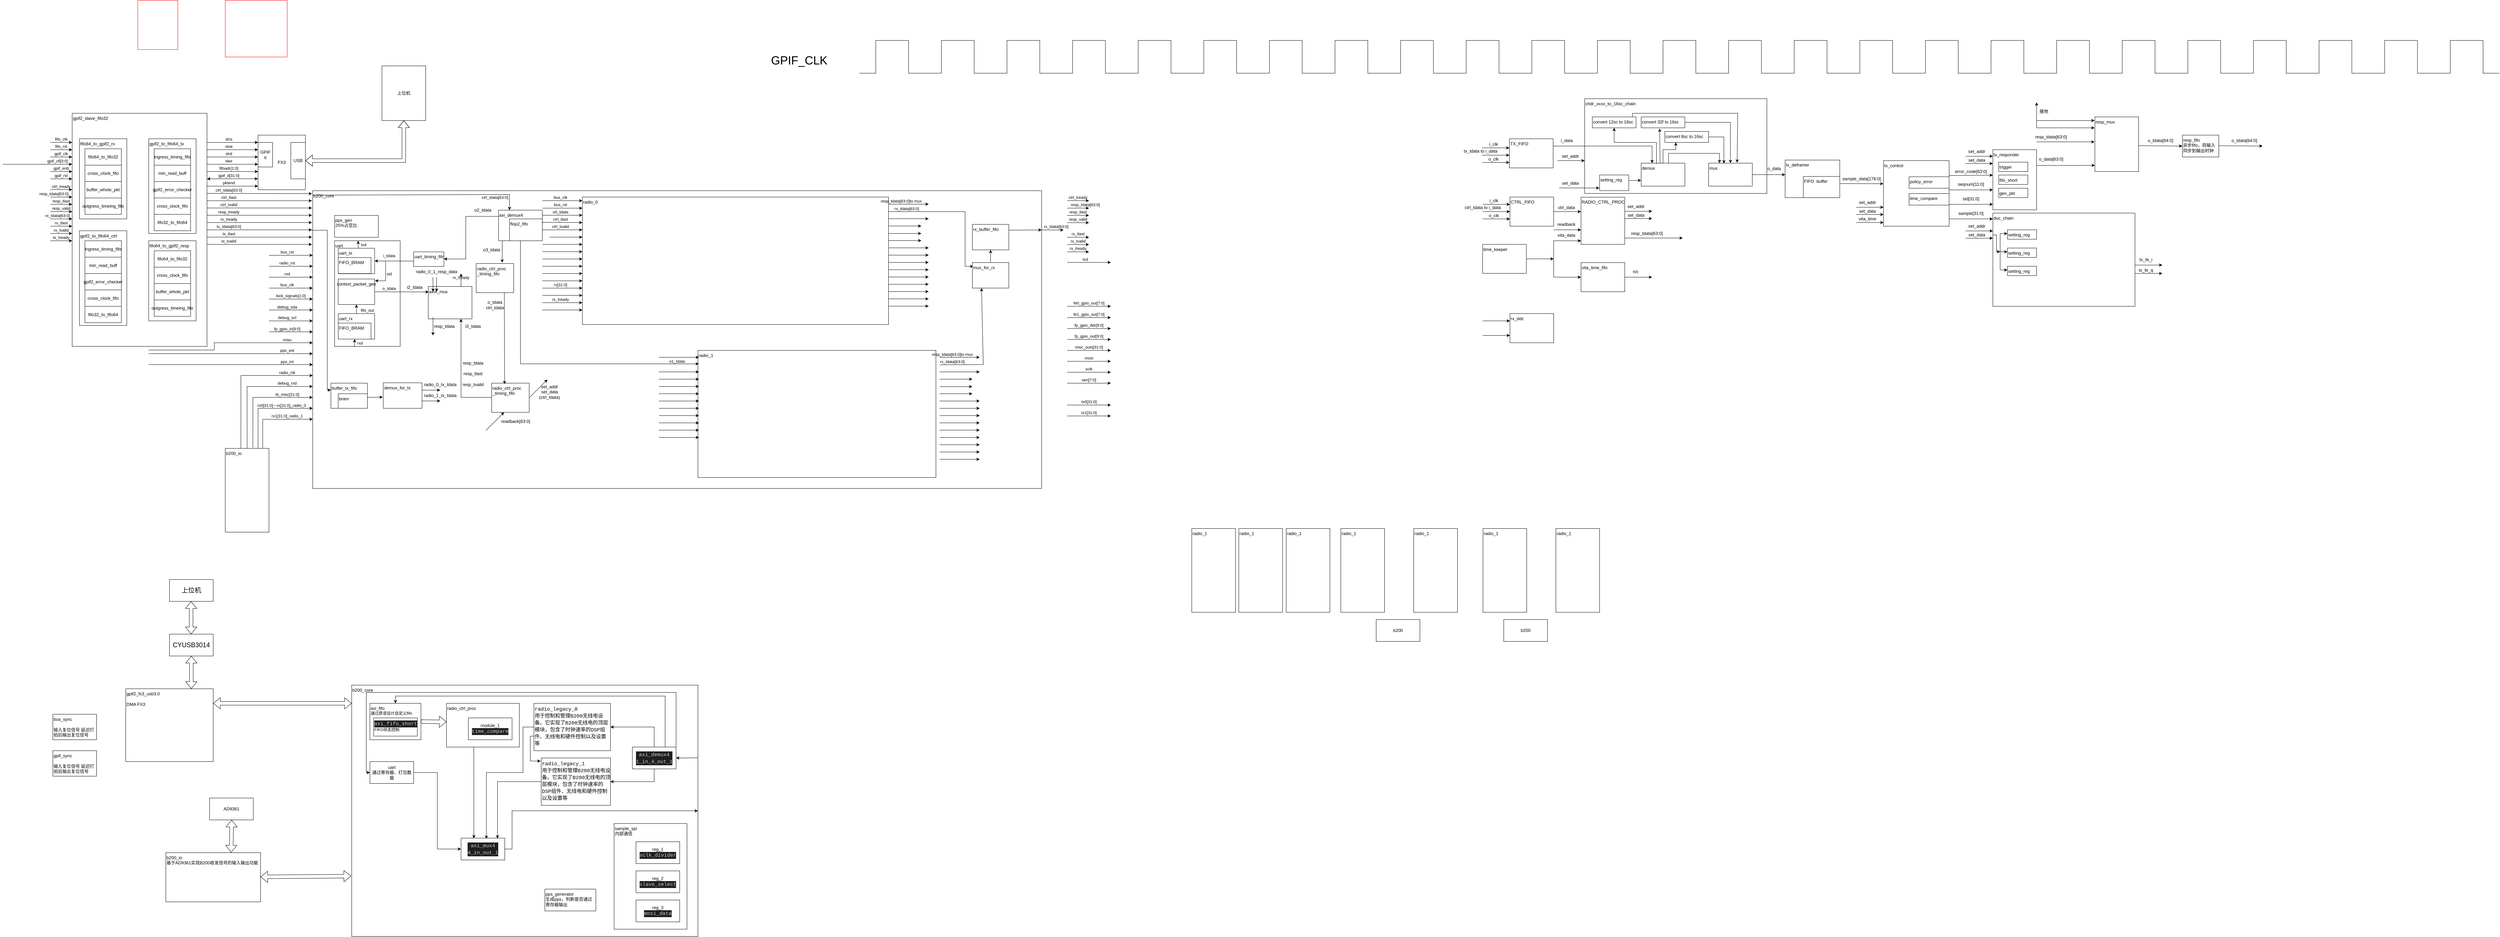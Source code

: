 <mxfile version="21.6.2" type="github">
  <diagram name="第 1 页" id="sMasFaDb9k89zol1cY1E">
    <mxGraphModel dx="1447" dy="1532" grid="1" gridSize="10" guides="1" tooltips="1" connect="1" arrows="1" fold="1" page="1" pageScale="1" pageWidth="827" pageHeight="1169" math="0" shadow="0">
      <root>
        <mxCell id="0" />
        <mxCell id="1" parent="0" />
        <mxCell id="Bb5OvFUCuGvzxUChj8ti-1" value="b200" style="rounded=0;whiteSpace=wrap;html=1;" parent="1" vertex="1">
          <mxGeometry x="3668" y="540" width="120" height="60" as="geometry" />
        </mxCell>
        <mxCell id="Bb5OvFUCuGvzxUChj8ti-67" style="edgeStyle=orthogonalEdgeStyle;rounded=0;orthogonalLoop=1;jettySize=auto;html=1;exitX=1;exitY=0.25;exitDx=0;exitDy=0;entryX=1;entryY=0.5;entryDx=0;entryDy=0;" parent="1" source="Bb5OvFUCuGvzxUChj8ti-3" target="Bb5OvFUCuGvzxUChj8ti-28" edge="1">
          <mxGeometry relative="1" as="geometry">
            <Array as="points">
              <mxPoint x="1787" y="892" />
              <mxPoint x="1787" y="920" />
            </Array>
          </mxGeometry>
        </mxCell>
        <mxCell id="Bb5OvFUCuGvzxUChj8ti-3" value="b200_core" style="rounded=0;whiteSpace=wrap;html=1;align=left;verticalAlign=top;" parent="1" vertex="1">
          <mxGeometry x="857" y="720" width="950" height="690" as="geometry" />
        </mxCell>
        <mxCell id="Bb5OvFUCuGvzxUChj8ti-5" value="AD9361" style="rounded=0;whiteSpace=wrap;html=1;" parent="1" vertex="1">
          <mxGeometry x="467" y="1030" width="120" height="60" as="geometry" />
        </mxCell>
        <mxCell id="Bb5OvFUCuGvzxUChj8ti-6" value="gpif2_fx3_usb3.0&lt;br&gt;&lt;br&gt;DMA FX3" style="rounded=0;whiteSpace=wrap;html=1;align=left;verticalAlign=top;" parent="1" vertex="1">
          <mxGeometry x="237" y="730" width="240" height="200" as="geometry" />
        </mxCell>
        <mxCell id="Bb5OvFUCuGvzxUChj8ti-7" value="gpif_sync&lt;br&gt;&lt;br&gt;输入复位信号 延迟打拍后输出复位信号" style="rounded=0;whiteSpace=wrap;html=1;align=left;verticalAlign=top;" parent="1" vertex="1">
          <mxGeometry x="37" y="900" width="120" height="70" as="geometry" />
        </mxCell>
        <mxCell id="Bb5OvFUCuGvzxUChj8ti-14" value="" style="group" parent="1" vertex="1" connectable="0">
          <mxGeometry x="1117" y="770" width="200" height="120" as="geometry" />
        </mxCell>
        <mxCell id="Bb5OvFUCuGvzxUChj8ti-2" value="radio_ctrl_proc&lt;br&gt;" style="rounded=0;whiteSpace=wrap;html=1;verticalAlign=top;align=left;" parent="Bb5OvFUCuGvzxUChj8ti-14" vertex="1">
          <mxGeometry width="200" height="120" as="geometry" />
        </mxCell>
        <mxCell id="Bb5OvFUCuGvzxUChj8ti-12" value="module_1&lt;br&gt;&lt;div style=&quot;color: rgb(204, 204, 204); background-color: rgb(31, 31, 31); font-family: Consolas, &amp;quot;Courier New&amp;quot;, monospace; font-size: 14px; line-height: 19px;&quot;&gt;&lt;div style=&quot;line-height: 19px;&quot;&gt;time_compare&lt;/div&gt;&lt;/div&gt;" style="rounded=0;whiteSpace=wrap;html=1;" parent="Bb5OvFUCuGvzxUChj8ti-14" vertex="1">
          <mxGeometry x="60" y="40" width="120" height="60" as="geometry" />
        </mxCell>
        <mxCell id="Bb5OvFUCuGvzxUChj8ti-37" value="" style="shape=flexArrow;endArrow=classic;html=1;rounded=0;" parent="Bb5OvFUCuGvzxUChj8ti-14" edge="1">
          <mxGeometry width="50" height="50" relative="1" as="geometry">
            <mxPoint x="-70" y="50" as="sourcePoint" />
            <mxPoint y="51" as="targetPoint" />
          </mxGeometry>
        </mxCell>
        <mxCell id="Bb5OvFUCuGvzxUChj8ti-15" value="" style="group" parent="1" vertex="1" connectable="0">
          <mxGeometry x="1547" y="1030" width="200" height="290" as="geometry" />
        </mxCell>
        <mxCell id="Bb5OvFUCuGvzxUChj8ti-17" value="" style="group" parent="Bb5OvFUCuGvzxUChj8ti-15" vertex="1" connectable="0">
          <mxGeometry x="30" y="70" width="200" height="290" as="geometry" />
        </mxCell>
        <mxCell id="Bb5OvFUCuGvzxUChj8ti-4" value="sample_spi&lt;br&gt;内部通信" style="rounded=0;whiteSpace=wrap;html=1;align=left;verticalAlign=top;" parent="Bb5OvFUCuGvzxUChj8ti-17" vertex="1">
          <mxGeometry width="200" height="290" as="geometry" />
        </mxCell>
        <mxCell id="Bb5OvFUCuGvzxUChj8ti-8" value="reg_1&lt;br&gt;&lt;div style=&quot;color: rgb(204, 204, 204); background-color: rgb(31, 31, 31); font-family: Consolas, &amp;quot;Courier New&amp;quot;, monospace; font-size: 14px; line-height: 19px;&quot;&gt;sclk_divider&lt;/div&gt;" style="rounded=0;whiteSpace=wrap;html=1;" parent="Bb5OvFUCuGvzxUChj8ti-17" vertex="1">
          <mxGeometry x="60" y="50" width="120" height="60" as="geometry" />
        </mxCell>
        <mxCell id="Bb5OvFUCuGvzxUChj8ti-9" value="reg_2&lt;br&gt;&lt;div style=&quot;color: rgb(204, 204, 204); background-color: rgb(31, 31, 31); font-family: Consolas, &amp;quot;Courier New&amp;quot;, monospace; font-size: 14px; line-height: 19px;&quot;&gt;slave_select&lt;/div&gt;" style="rounded=0;whiteSpace=wrap;html=1;" parent="Bb5OvFUCuGvzxUChj8ti-17" vertex="1">
          <mxGeometry x="60" y="130" width="120" height="60" as="geometry" />
        </mxCell>
        <mxCell id="Bb5OvFUCuGvzxUChj8ti-10" value="reg_3&lt;br&gt;&lt;div style=&quot;color: rgb(204, 204, 204); background-color: rgb(31, 31, 31); font-family: Consolas, &amp;quot;Courier New&amp;quot;, monospace; font-size: 14px; line-height: 19px;&quot;&gt;mosi_data&lt;/div&gt;" style="rounded=0;whiteSpace=wrap;html=1;" parent="Bb5OvFUCuGvzxUChj8ti-17" vertex="1">
          <mxGeometry x="60" y="210" width="120" height="60" as="geometry" />
        </mxCell>
        <mxCell id="Bb5OvFUCuGvzxUChj8ti-18" value="bus_sync&lt;br&gt;&lt;br&gt;输入复位信号 延迟打拍后输出复位信号" style="rounded=0;whiteSpace=wrap;html=1;align=left;verticalAlign=top;" parent="1" vertex="1">
          <mxGeometry x="37" y="800" width="120" height="70" as="geometry" />
        </mxCell>
        <mxCell id="Bb5OvFUCuGvzxUChj8ti-19" value="" style="shape=flexArrow;endArrow=classic;startArrow=classic;html=1;rounded=0;" parent="1" edge="1">
          <mxGeometry width="100" height="100" relative="1" as="geometry">
            <mxPoint x="417" y="730" as="sourcePoint" />
            <mxPoint x="417" y="640" as="targetPoint" />
          </mxGeometry>
        </mxCell>
        <mxCell id="Bb5OvFUCuGvzxUChj8ti-20" value="&lt;font style=&quot;font-size: 18px;&quot;&gt;上位机&lt;/font&gt;" style="rounded=0;whiteSpace=wrap;html=1;" parent="1" vertex="1">
          <mxGeometry x="357" y="430" width="120" height="60" as="geometry" />
        </mxCell>
        <mxCell id="Bb5OvFUCuGvzxUChj8ti-21" value="" style="shape=flexArrow;endArrow=classic;startArrow=classic;html=1;rounded=0;" parent="1" edge="1">
          <mxGeometry width="100" height="100" relative="1" as="geometry">
            <mxPoint x="477" y="770" as="sourcePoint" />
            <mxPoint x="857" y="770" as="targetPoint" />
          </mxGeometry>
        </mxCell>
        <mxCell id="Bb5OvFUCuGvzxUChj8ti-24" value="&lt;div style=&quot;&quot;&gt;&lt;span style=&quot;background-color: initial;&quot;&gt;b200_io&lt;/span&gt;&lt;/div&gt;基于AD9361实现B200收发信号的输入输出功能" style="rounded=0;whiteSpace=wrap;html=1;align=left;verticalAlign=top;" parent="1" vertex="1">
          <mxGeometry x="347" y="1180" width="260" height="135" as="geometry" />
        </mxCell>
        <mxCell id="Bb5OvFUCuGvzxUChj8ti-55" style="edgeStyle=orthogonalEdgeStyle;rounded=0;orthogonalLoop=1;jettySize=auto;html=1;exitX=0;exitY=0.5;exitDx=0;exitDy=0;entryX=-0.009;entryY=0.064;entryDx=0;entryDy=0;entryPerimeter=0;" parent="1" source="Bb5OvFUCuGvzxUChj8ti-27" target="Bb5OvFUCuGvzxUChj8ti-38" edge="1">
          <mxGeometry relative="1" as="geometry">
            <Array as="points">
              <mxPoint x="1357" y="860" />
              <mxPoint x="1347" y="860" />
              <mxPoint x="1347" y="928" />
            </Array>
          </mxGeometry>
        </mxCell>
        <mxCell id="Bb5OvFUCuGvzxUChj8ti-75" style="edgeStyle=orthogonalEdgeStyle;rounded=0;orthogonalLoop=1;jettySize=auto;html=1;entryX=0.58;entryY=0.035;entryDx=0;entryDy=0;entryPerimeter=0;" parent="1" source="Bb5OvFUCuGvzxUChj8ti-27" target="Bb5OvFUCuGvzxUChj8ti-47" edge="1">
          <mxGeometry relative="1" as="geometry">
            <Array as="points">
              <mxPoint x="1327" y="835" />
              <mxPoint x="1327" y="960" />
              <mxPoint x="1227" y="960" />
            </Array>
          </mxGeometry>
        </mxCell>
        <mxCell id="Bb5OvFUCuGvzxUChj8ti-27" value="&lt;div style=&quot;font-family: Consolas, &amp;quot;Courier New&amp;quot;, monospace; font-size: 14px; line-height: 19px;&quot;&gt;radio_legacy_0&lt;/div&gt;&lt;div style=&quot;font-family: Consolas, &amp;quot;Courier New&amp;quot;, monospace; font-size: 14px; line-height: 19px;&quot;&gt;&lt;span style=&quot;background-color: initial;&quot;&gt;用于控制和管理B200无线电设备。它实现了B200无线电的顶层模块，包含了时钟速率的DSP组件、无线电和硬件控制以及设置等&lt;/span&gt;&lt;br&gt;&lt;/div&gt;" style="rounded=0;whiteSpace=wrap;html=1;align=left;verticalAlign=top;" parent="1" vertex="1">
          <mxGeometry x="1357" y="770" width="210" height="130" as="geometry" />
        </mxCell>
        <mxCell id="Bb5OvFUCuGvzxUChj8ti-41" style="edgeStyle=orthogonalEdgeStyle;rounded=0;orthogonalLoop=1;jettySize=auto;html=1;exitX=0.5;exitY=0;exitDx=0;exitDy=0;entryX=1;entryY=0.5;entryDx=0;entryDy=0;" parent="1" source="Bb5OvFUCuGvzxUChj8ti-28" target="Bb5OvFUCuGvzxUChj8ti-27" edge="1">
          <mxGeometry relative="1" as="geometry" />
        </mxCell>
        <mxCell id="Bb5OvFUCuGvzxUChj8ti-42" style="edgeStyle=orthogonalEdgeStyle;rounded=0;orthogonalLoop=1;jettySize=auto;html=1;exitX=0.5;exitY=1;exitDx=0;exitDy=0;" parent="1" source="Bb5OvFUCuGvzxUChj8ti-28" target="Bb5OvFUCuGvzxUChj8ti-38" edge="1">
          <mxGeometry relative="1" as="geometry" />
        </mxCell>
        <mxCell id="Bb5OvFUCuGvzxUChj8ti-62" style="edgeStyle=orthogonalEdgeStyle;rounded=0;orthogonalLoop=1;jettySize=auto;html=1;exitX=1;exitY=0;exitDx=0;exitDy=0;" parent="1" source="Bb5OvFUCuGvzxUChj8ti-28" target="Bb5OvFUCuGvzxUChj8ti-60" edge="1">
          <mxGeometry relative="1" as="geometry">
            <Array as="points">
              <mxPoint x="1747" y="740" />
              <mxPoint x="897" y="740" />
              <mxPoint x="897" y="960" />
            </Array>
          </mxGeometry>
        </mxCell>
        <mxCell id="Bb5OvFUCuGvzxUChj8ti-28" value="&lt;div style=&quot;color: rgb(204, 204, 204); background-color: rgb(31, 31, 31); font-family: Consolas, &amp;quot;Courier New&amp;quot;, monospace; font-size: 14px; line-height: 19px;&quot;&gt;axi_demux4&lt;/div&gt;&lt;div style=&quot;color: rgb(204, 204, 204); background-color: rgb(31, 31, 31); font-family: Consolas, &amp;quot;Courier New&amp;quot;, monospace; font-size: 14px; line-height: 19px;&quot;&gt;1_in_4_out_1&lt;/div&gt;" style="rounded=0;whiteSpace=wrap;html=1;" parent="1" vertex="1">
          <mxGeometry x="1627" y="890" width="120" height="60" as="geometry" />
        </mxCell>
        <mxCell id="Bb5OvFUCuGvzxUChj8ti-31" value="&lt;div style=&quot;&quot;&gt;&lt;span style=&quot;background-color: initial;&quot;&gt;pps_generator&lt;/span&gt;&lt;/div&gt;&lt;div style=&quot;&quot;&gt;生成pps，判断是否通过寄存器输出&lt;/div&gt;" style="rounded=0;whiteSpace=wrap;html=1;verticalAlign=top;align=left;" parent="1" vertex="1">
          <mxGeometry x="1387" y="1280" width="140" height="60" as="geometry" />
        </mxCell>
        <mxCell id="Bb5OvFUCuGvzxUChj8ti-36" value="" style="group" parent="1" vertex="1" connectable="0">
          <mxGeometry x="907" y="770" width="140" height="100" as="geometry" />
        </mxCell>
        <mxCell id="Bb5OvFUCuGvzxUChj8ti-34" value="&lt;div style=&quot;&quot;&gt;axi_fifo&lt;/div&gt;&lt;div style=&quot;font-size: 11px;&quot;&gt;通过原语设计自定义fifo&lt;/div&gt;" style="rounded=0;whiteSpace=wrap;html=1;verticalAlign=top;align=left;" parent="Bb5OvFUCuGvzxUChj8ti-36" vertex="1">
          <mxGeometry width="140" height="100" as="geometry" />
        </mxCell>
        <mxCell id="Bb5OvFUCuGvzxUChj8ti-35" value="&lt;div style=&quot;&quot;&gt;&lt;div style=&quot;color: rgb(204, 204, 204); background-color: rgb(31, 31, 31); font-family: Consolas, &amp;quot;Courier New&amp;quot;, monospace; font-size: 14px; line-height: 19px;&quot;&gt;axi_fifo_short&lt;/div&gt;&lt;/div&gt;&lt;div style=&quot;font-size: 11px;&quot;&gt;FIFO状态控制&lt;/div&gt;" style="rounded=0;whiteSpace=wrap;html=1;verticalAlign=top;align=left;" parent="Bb5OvFUCuGvzxUChj8ti-36" vertex="1">
          <mxGeometry x="10" y="40" width="120" height="50" as="geometry" />
        </mxCell>
        <mxCell id="Bb5OvFUCuGvzxUChj8ti-54" style="edgeStyle=orthogonalEdgeStyle;rounded=0;orthogonalLoop=1;jettySize=auto;html=1;exitX=0;exitY=0.5;exitDx=0;exitDy=0;entryX=0.833;entryY=0.017;entryDx=0;entryDy=0;entryPerimeter=0;" parent="1" source="Bb5OvFUCuGvzxUChj8ti-38" target="Bb5OvFUCuGvzxUChj8ti-47" edge="1">
          <mxGeometry relative="1" as="geometry">
            <Array as="points">
              <mxPoint x="1257" y="985" />
            </Array>
          </mxGeometry>
        </mxCell>
        <mxCell id="Bb5OvFUCuGvzxUChj8ti-38" value="&lt;div style=&quot;font-family: Consolas, &amp;quot;Courier New&amp;quot;, monospace; font-size: 14px; line-height: 19px;&quot;&gt;radio_legacy_1&lt;/div&gt;&lt;div style=&quot;font-family: Consolas, &amp;quot;Courier New&amp;quot;, monospace; font-size: 14px; line-height: 19px;&quot;&gt;&lt;span style=&quot;background-color: initial;&quot;&gt;用于控制和管理B200无线电设备。它实现了B200无线电的顶层模块，包含了时钟速率的DSP组件、无线电和硬件控制以及设置等&lt;/span&gt;&lt;br&gt;&lt;/div&gt;" style="rounded=0;whiteSpace=wrap;html=1;align=left;verticalAlign=top;" parent="1" vertex="1">
          <mxGeometry x="1377" y="920" width="190" height="130" as="geometry" />
        </mxCell>
        <mxCell id="Bb5OvFUCuGvzxUChj8ti-45" style="edgeStyle=orthogonalEdgeStyle;rounded=0;orthogonalLoop=1;jettySize=auto;html=1;exitX=0.75;exitY=0;exitDx=0;exitDy=0;entryX=0.5;entryY=0;entryDx=0;entryDy=0;" parent="1" source="Bb5OvFUCuGvzxUChj8ti-28" target="Bb5OvFUCuGvzxUChj8ti-34" edge="1">
          <mxGeometry relative="1" as="geometry">
            <mxPoint x="1772" y="1114.83" as="sourcePoint" />
            <mxPoint x="1387" y="900.04" as="targetPoint" />
            <Array as="points" />
          </mxGeometry>
        </mxCell>
        <mxCell id="Bb5OvFUCuGvzxUChj8ti-64" style="edgeStyle=orthogonalEdgeStyle;rounded=0;orthogonalLoop=1;jettySize=auto;html=1;exitX=1;exitY=0.5;exitDx=0;exitDy=0;entryX=1;entryY=0.5;entryDx=0;entryDy=0;" parent="1" source="Bb5OvFUCuGvzxUChj8ti-47" target="Bb5OvFUCuGvzxUChj8ti-3" edge="1">
          <mxGeometry relative="1" as="geometry">
            <Array as="points">
              <mxPoint x="1297" y="1170" />
              <mxPoint x="1297" y="1065" />
            </Array>
          </mxGeometry>
        </mxCell>
        <mxCell id="Bb5OvFUCuGvzxUChj8ti-47" value="&lt;div style=&quot;color: rgb(204, 204, 204); background-color: rgb(31, 31, 31); font-family: Consolas, &amp;quot;Courier New&amp;quot;, monospace; font-size: 14px; line-height: 19px;&quot;&gt;axi_mux4&lt;/div&gt;&lt;div style=&quot;color: rgb(204, 204, 204); background-color: rgb(31, 31, 31); font-family: Consolas, &amp;quot;Courier New&amp;quot;, monospace; font-size: 14px; line-height: 19px;&quot;&gt;4_in_out_1&lt;/div&gt;" style="rounded=0;whiteSpace=wrap;html=1;" parent="1" vertex="1">
          <mxGeometry x="1157" y="1140" width="120" height="60" as="geometry" />
        </mxCell>
        <mxCell id="Bb5OvFUCuGvzxUChj8ti-56" style="edgeStyle=orthogonalEdgeStyle;rounded=0;orthogonalLoop=1;jettySize=auto;html=1;entryX=0.293;entryY=0.01;entryDx=0;entryDy=0;entryPerimeter=0;" parent="1" target="Bb5OvFUCuGvzxUChj8ti-47" edge="1">
          <mxGeometry relative="1" as="geometry">
            <mxPoint x="1192" y="890" as="sourcePoint" />
            <Array as="points">
              <mxPoint x="1192" y="890" />
            </Array>
          </mxGeometry>
        </mxCell>
        <mxCell id="Bb5OvFUCuGvzxUChj8ti-59" value="b200" style="rounded=0;whiteSpace=wrap;html=1;" parent="1" vertex="1">
          <mxGeometry x="4018" y="540" width="120" height="60" as="geometry" />
        </mxCell>
        <mxCell id="Bb5OvFUCuGvzxUChj8ti-63" style="edgeStyle=orthogonalEdgeStyle;rounded=0;orthogonalLoop=1;jettySize=auto;html=1;exitX=1;exitY=0.5;exitDx=0;exitDy=0;entryX=0;entryY=0.5;entryDx=0;entryDy=0;" parent="1" source="Bb5OvFUCuGvzxUChj8ti-60" target="Bb5OvFUCuGvzxUChj8ti-47" edge="1">
          <mxGeometry relative="1" as="geometry" />
        </mxCell>
        <mxCell id="Bb5OvFUCuGvzxUChj8ti-60" value="uart&lt;br&gt;通过寄存器、打包数据" style="rounded=0;whiteSpace=wrap;html=1;" parent="1" vertex="1">
          <mxGeometry x="907" y="930" width="120" height="60" as="geometry" />
        </mxCell>
        <mxCell id="Bb5OvFUCuGvzxUChj8ti-69" value="" style="curved=1;endArrow=classic;html=1;rounded=0;entryX=1;entryY=0.5;entryDx=0;entryDy=0;exitX=1;exitY=0.289;exitDx=0;exitDy=0;exitPerimeter=0;" parent="1" source="Bb5OvFUCuGvzxUChj8ti-3" target="Bb5OvFUCuGvzxUChj8ti-28" edge="1">
          <mxGeometry width="50" height="50" relative="1" as="geometry">
            <mxPoint x="1727" y="990" as="sourcePoint" />
            <mxPoint x="1777" y="940" as="targetPoint" />
            <Array as="points">
              <mxPoint x="1777" y="920" />
            </Array>
          </mxGeometry>
        </mxCell>
        <mxCell id="Bb5OvFUCuGvzxUChj8ti-70" value="&lt;font style=&quot;font-size: 18px;&quot;&gt;CYUSB3014&lt;/font&gt;" style="rounded=0;whiteSpace=wrap;html=1;" parent="1" vertex="1">
          <mxGeometry x="357" y="580" width="120" height="60" as="geometry" />
        </mxCell>
        <mxCell id="Bb5OvFUCuGvzxUChj8ti-71" value="" style="shape=flexArrow;endArrow=classic;startArrow=classic;html=1;rounded=0;" parent="1" edge="1">
          <mxGeometry width="100" height="100" relative="1" as="geometry">
            <mxPoint x="416.47" y="580" as="sourcePoint" />
            <mxPoint x="416.47" y="490" as="targetPoint" />
          </mxGeometry>
        </mxCell>
        <mxCell id="Bb5OvFUCuGvzxUChj8ti-73" value="" style="shape=flexArrow;endArrow=classic;startArrow=classic;html=1;rounded=0;entryX=-0.002;entryY=0.76;entryDx=0;entryDy=0;entryPerimeter=0;" parent="1" source="Bb5OvFUCuGvzxUChj8ti-24" target="Bb5OvFUCuGvzxUChj8ti-3" edge="1">
          <mxGeometry width="100" height="100" relative="1" as="geometry">
            <mxPoint x="647" y="1250" as="sourcePoint" />
            <mxPoint x="747" y="1150" as="targetPoint" />
          </mxGeometry>
        </mxCell>
        <mxCell id="Bb5OvFUCuGvzxUChj8ti-74" value="" style="shape=flexArrow;endArrow=classic;startArrow=classic;html=1;rounded=0;entryX=0.553;entryY=1.056;entryDx=0;entryDy=0;entryPerimeter=0;exitX=0.711;exitY=0.02;exitDx=0;exitDy=0;exitPerimeter=0;" parent="1" edge="1">
          <mxGeometry width="100" height="100" relative="1" as="geometry">
            <mxPoint x="526.25" y="1179.34" as="sourcePoint" />
            <mxPoint x="527.75" y="1090" as="targetPoint" />
          </mxGeometry>
        </mxCell>
        <mxCell id="Bb5OvFUCuGvzxUChj8ti-76" value="FX3" style="rounded=0;whiteSpace=wrap;html=1;" parent="1" vertex="1">
          <mxGeometry x="600" y="-790" width="130" height="150" as="geometry" />
        </mxCell>
        <mxCell id="Bb5OvFUCuGvzxUChj8ti-79" value="gpif2_slave_fifo32" style="rounded=0;whiteSpace=wrap;html=1;align=left;verticalAlign=top;" parent="1" vertex="1">
          <mxGeometry x="90" y="-850" width="370" height="640" as="geometry" />
        </mxCell>
        <mxCell id="Bb5OvFUCuGvzxUChj8ti-81" value="上位机" style="rounded=0;whiteSpace=wrap;html=1;" parent="1" vertex="1">
          <mxGeometry x="940" y="-980" width="120" height="150" as="geometry" />
        </mxCell>
        <mxCell id="Bb5OvFUCuGvzxUChj8ti-82" value="" style="shape=flexArrow;endArrow=classic;startArrow=classic;html=1;rounded=0;exitX=1;exitY=0.5;exitDx=0;exitDy=0;" parent="1" source="Bb5OvFUCuGvzxUChj8ti-84" edge="1">
          <mxGeometry width="100" height="100" relative="1" as="geometry">
            <mxPoint x="720" y="-660" as="sourcePoint" />
            <mxPoint x="1000" y="-830" as="targetPoint" />
            <Array as="points">
              <mxPoint x="1000" y="-720" />
            </Array>
          </mxGeometry>
        </mxCell>
        <mxCell id="Bb5OvFUCuGvzxUChj8ti-83" value="GPIF&lt;br&gt;II" style="rounded=0;whiteSpace=wrap;html=1;" parent="1" vertex="1">
          <mxGeometry x="600" y="-770" width="40" height="67.5" as="geometry" />
        </mxCell>
        <mxCell id="Bb5OvFUCuGvzxUChj8ti-84" value="USB" style="rounded=0;whiteSpace=wrap;html=1;" parent="1" vertex="1">
          <mxGeometry x="690" y="-770" width="40" height="100" as="geometry" />
        </mxCell>
        <mxCell id="Bb5OvFUCuGvzxUChj8ti-85" value="" style="endArrow=classic;html=1;rounded=0;" parent="1" edge="1">
          <mxGeometry width="50" height="50" relative="1" as="geometry">
            <mxPoint x="30" y="-640.49" as="sourcePoint" />
            <mxPoint x="90" y="-640.49" as="targetPoint" />
          </mxGeometry>
        </mxCell>
        <mxCell id="Bb5OvFUCuGvzxUChj8ti-86" value="" style="endArrow=classic;html=1;rounded=0;" parent="1" edge="1">
          <mxGeometry width="50" height="50" relative="1" as="geometry">
            <mxPoint x="30" y="-770" as="sourcePoint" />
            <mxPoint x="90" y="-770" as="targetPoint" />
          </mxGeometry>
        </mxCell>
        <mxCell id="Bb5OvFUCuGvzxUChj8ti-87" value="" style="endArrow=classic;html=1;rounded=0;" parent="1" edge="1">
          <mxGeometry width="50" height="50" relative="1" as="geometry">
            <mxPoint x="30" y="-750" as="sourcePoint" />
            <mxPoint x="90" y="-750" as="targetPoint" />
          </mxGeometry>
        </mxCell>
        <mxCell id="Bb5OvFUCuGvzxUChj8ti-88" value="" style="endArrow=classic;html=1;rounded=0;" parent="1" edge="1">
          <mxGeometry width="50" height="50" relative="1" as="geometry">
            <mxPoint x="30" y="-730" as="sourcePoint" />
            <mxPoint x="90" y="-730" as="targetPoint" />
          </mxGeometry>
        </mxCell>
        <mxCell id="Bb5OvFUCuGvzxUChj8ti-89" value="" style="endArrow=classic;html=1;rounded=0;" parent="1" edge="1">
          <mxGeometry width="50" height="50" relative="1" as="geometry">
            <mxPoint x="-100" y="-710" as="sourcePoint" />
            <mxPoint x="90" y="-710" as="targetPoint" />
          </mxGeometry>
        </mxCell>
        <mxCell id="Bb5OvFUCuGvzxUChj8ti-90" value="" style="endArrow=classic;html=1;rounded=0;" parent="1" edge="1">
          <mxGeometry width="50" height="50" relative="1" as="geometry">
            <mxPoint x="30" y="-690" as="sourcePoint" />
            <mxPoint x="90" y="-690" as="targetPoint" />
          </mxGeometry>
        </mxCell>
        <mxCell id="Bb5OvFUCuGvzxUChj8ti-91" value="" style="endArrow=classic;html=1;rounded=0;" parent="1" edge="1">
          <mxGeometry width="50" height="50" relative="1" as="geometry">
            <mxPoint x="30" y="-670" as="sourcePoint" />
            <mxPoint x="90" y="-670" as="targetPoint" />
          </mxGeometry>
        </mxCell>
        <mxCell id="Bb5OvFUCuGvzxUChj8ti-92" value="" style="endArrow=classic;html=1;rounded=0;" parent="1" edge="1">
          <mxGeometry width="50" height="50" relative="1" as="geometry">
            <mxPoint x="30" y="-560" as="sourcePoint" />
            <mxPoint x="90" y="-560" as="targetPoint" />
          </mxGeometry>
        </mxCell>
        <mxCell id="Bb5OvFUCuGvzxUChj8ti-93" value="" style="endArrow=classic;html=1;rounded=0;" parent="1" edge="1">
          <mxGeometry width="50" height="50" relative="1" as="geometry">
            <mxPoint x="30" y="-620" as="sourcePoint" />
            <mxPoint x="90" y="-620" as="targetPoint" />
          </mxGeometry>
        </mxCell>
        <mxCell id="Bb5OvFUCuGvzxUChj8ti-94" value="" style="endArrow=classic;html=1;rounded=0;" parent="1" edge="1">
          <mxGeometry width="50" height="50" relative="1" as="geometry">
            <mxPoint x="30" y="-540" as="sourcePoint" />
            <mxPoint x="90" y="-540" as="targetPoint" />
          </mxGeometry>
        </mxCell>
        <mxCell id="Bb5OvFUCuGvzxUChj8ti-95" value="" style="endArrow=classic;html=1;rounded=0;" parent="1" edge="1">
          <mxGeometry width="50" height="50" relative="1" as="geometry">
            <mxPoint x="30" y="-600" as="sourcePoint" />
            <mxPoint x="90" y="-600" as="targetPoint" />
          </mxGeometry>
        </mxCell>
        <mxCell id="Bb5OvFUCuGvzxUChj8ti-96" value="" style="endArrow=classic;html=1;rounded=0;" parent="1" edge="1">
          <mxGeometry width="50" height="50" relative="1" as="geometry">
            <mxPoint x="30" y="-580" as="sourcePoint" />
            <mxPoint x="90" y="-580" as="targetPoint" />
          </mxGeometry>
        </mxCell>
        <mxCell id="Bb5OvFUCuGvzxUChj8ti-97" value="&lt;font style=&quot;font-size: 11px;&quot;&gt;ctrl_tready&lt;/font&gt;" style="text;html=1;strokeColor=none;fillColor=none;align=center;verticalAlign=bottom;whiteSpace=wrap;rounded=0;spacing=2;" parent="1" vertex="1">
          <mxGeometry x="30" y="-660.49" width="60" height="20" as="geometry" />
        </mxCell>
        <mxCell id="Bb5OvFUCuGvzxUChj8ti-98" value="&lt;font style=&quot;font-size: 11px;&quot;&gt;fifo_clk&lt;/font&gt;" style="text;html=1;strokeColor=none;fillColor=none;align=center;verticalAlign=bottom;whiteSpace=wrap;rounded=0;spacing=2;" parent="1" vertex="1">
          <mxGeometry x="30" y="-790" width="60" height="20" as="geometry" />
        </mxCell>
        <mxCell id="Bb5OvFUCuGvzxUChj8ti-99" value="&lt;font style=&quot;font-size: 11px;&quot;&gt;fifo_rst&lt;/font&gt;" style="text;html=1;strokeColor=none;fillColor=none;align=center;verticalAlign=bottom;whiteSpace=wrap;rounded=0;spacing=2;" parent="1" vertex="1">
          <mxGeometry x="30" y="-770" width="60" height="20" as="geometry" />
        </mxCell>
        <mxCell id="Bb5OvFUCuGvzxUChj8ti-100" value="&lt;font style=&quot;font-size: 11px;&quot;&gt;gpif_clk&lt;/font&gt;" style="text;html=1;strokeColor=none;fillColor=none;align=center;verticalAlign=bottom;whiteSpace=wrap;rounded=0;spacing=2;" parent="1" vertex="1">
          <mxGeometry x="30" y="-750" width="60" height="20" as="geometry" />
        </mxCell>
        <mxCell id="Bb5OvFUCuGvzxUChj8ti-101" value="&lt;font style=&quot;font-size: 11px;&quot;&gt;gpif_ctl[3:0]&lt;/font&gt;" style="text;html=1;strokeColor=none;fillColor=none;align=center;verticalAlign=bottom;whiteSpace=wrap;rounded=0;spacing=2;" parent="1" vertex="1">
          <mxGeometry x="20" y="-730" width="60" height="20" as="geometry" />
        </mxCell>
        <mxCell id="Bb5OvFUCuGvzxUChj8ti-102" value="&lt;font style=&quot;font-size: 11px;&quot;&gt;gpif_enb&lt;/font&gt;" style="text;html=1;strokeColor=none;fillColor=none;align=center;verticalAlign=bottom;whiteSpace=wrap;rounded=0;spacing=2;" parent="1" vertex="1">
          <mxGeometry x="30" y="-710" width="60" height="20" as="geometry" />
        </mxCell>
        <mxCell id="Bb5OvFUCuGvzxUChj8ti-103" value="&lt;font style=&quot;font-size: 11px;&quot;&gt;gpif_rst&lt;/font&gt;" style="text;html=1;strokeColor=none;fillColor=none;align=center;verticalAlign=bottom;whiteSpace=wrap;rounded=0;spacing=2;" parent="1" vertex="1">
          <mxGeometry x="30" y="-690" width="60" height="20" as="geometry" />
        </mxCell>
        <mxCell id="Bb5OvFUCuGvzxUChj8ti-104" value="&lt;span style=&quot;font-size: 11px;&quot;&gt;resp_tdata[63:0]&lt;/span&gt;" style="text;html=1;strokeColor=none;fillColor=none;align=center;verticalAlign=bottom;whiteSpace=wrap;rounded=0;spacing=2;" parent="1" vertex="1">
          <mxGeometry x="10" y="-640" width="60" height="20" as="geometry" />
        </mxCell>
        <mxCell id="Bb5OvFUCuGvzxUChj8ti-105" value="&lt;font style=&quot;font-size: 11px;&quot;&gt;resp_tlast&lt;/font&gt;" style="text;html=1;strokeColor=none;fillColor=none;align=center;verticalAlign=bottom;whiteSpace=wrap;rounded=0;spacing=2;" parent="1" vertex="1">
          <mxGeometry x="30" y="-620" width="60" height="20" as="geometry" />
        </mxCell>
        <mxCell id="Bb5OvFUCuGvzxUChj8ti-106" value="&lt;font style=&quot;font-size: 11px;&quot;&gt;resp_valid&lt;/font&gt;" style="text;html=1;strokeColor=none;fillColor=none;align=center;verticalAlign=bottom;whiteSpace=wrap;rounded=0;spacing=2;" parent="1" vertex="1">
          <mxGeometry x="30" y="-600" width="60" height="20" as="geometry" />
        </mxCell>
        <mxCell id="Bb5OvFUCuGvzxUChj8ti-107" value="&lt;font style=&quot;font-size: 11px;&quot;&gt;rx_tdata[63:0]&lt;/font&gt;" style="text;html=1;strokeColor=none;fillColor=none;align=center;verticalAlign=bottom;whiteSpace=wrap;rounded=0;spacing=2;" parent="1" vertex="1">
          <mxGeometry x="20" y="-580" width="60" height="20" as="geometry" />
        </mxCell>
        <mxCell id="Bb5OvFUCuGvzxUChj8ti-108" value="&lt;font style=&quot;font-size: 11px;&quot;&gt;rx_tlast&lt;/font&gt;" style="text;html=1;strokeColor=none;fillColor=none;align=center;verticalAlign=bottom;whiteSpace=wrap;rounded=0;spacing=2;" parent="1" vertex="1">
          <mxGeometry x="30" y="-560" width="60" height="20" as="geometry" />
        </mxCell>
        <mxCell id="Bb5OvFUCuGvzxUChj8ti-109" value="" style="endArrow=classic;html=1;rounded=0;" parent="1" edge="1">
          <mxGeometry width="50" height="50" relative="1" as="geometry">
            <mxPoint x="30" y="-520" as="sourcePoint" />
            <mxPoint x="90" y="-520" as="targetPoint" />
          </mxGeometry>
        </mxCell>
        <mxCell id="Bb5OvFUCuGvzxUChj8ti-110" value="" style="endArrow=classic;html=1;rounded=0;" parent="1" edge="1">
          <mxGeometry width="50" height="50" relative="1" as="geometry">
            <mxPoint x="30" y="-500" as="sourcePoint" />
            <mxPoint x="90" y="-500" as="targetPoint" />
          </mxGeometry>
        </mxCell>
        <mxCell id="Bb5OvFUCuGvzxUChj8ti-112" value="&lt;font style=&quot;font-size: 11px;&quot;&gt;rx_tvalid&lt;/font&gt;" style="text;html=1;strokeColor=none;fillColor=none;align=center;verticalAlign=bottom;whiteSpace=wrap;rounded=0;spacing=2;" parent="1" vertex="1">
          <mxGeometry x="30" y="-540" width="60" height="20" as="geometry" />
        </mxCell>
        <mxCell id="Bb5OvFUCuGvzxUChj8ti-113" value="&lt;font style=&quot;font-size: 11px;&quot;&gt;tx_tready&lt;/font&gt;" style="text;html=1;strokeColor=none;fillColor=none;align=center;verticalAlign=bottom;whiteSpace=wrap;rounded=0;spacing=2;" parent="1" vertex="1">
          <mxGeometry x="30" y="-520" width="60" height="20" as="geometry" />
        </mxCell>
        <mxCell id="Bb5OvFUCuGvzxUChj8ti-118" value="" style="endArrow=classic;html=1;rounded=0;" parent="1" edge="1">
          <mxGeometry width="50" height="50" relative="1" as="geometry">
            <mxPoint x="460" y="-710" as="sourcePoint" />
            <mxPoint x="600" y="-710" as="targetPoint" />
          </mxGeometry>
        </mxCell>
        <mxCell id="Bb5OvFUCuGvzxUChj8ti-126" value="&lt;font style=&quot;font-size: 11px;&quot;&gt;ctrl_tdata[63:0]&lt;/font&gt;" style="text;html=1;strokeColor=none;fillColor=none;align=center;verticalAlign=bottom;whiteSpace=wrap;rounded=0;spacing=2;" parent="1" vertex="1">
          <mxGeometry x="490" y="-650" width="60" height="20" as="geometry" />
        </mxCell>
        <mxCell id="Bb5OvFUCuGvzxUChj8ti-171" value="&lt;font style=&quot;font-size: 11px;&quot;&gt;ctrl_tlast&lt;/font&gt;" style="text;html=1;strokeColor=none;fillColor=none;align=center;verticalAlign=bottom;whiteSpace=wrap;rounded=0;spacing=2;" parent="1" vertex="1">
          <mxGeometry x="490" y="-630" width="60" height="20" as="geometry" />
        </mxCell>
        <mxCell id="Bb5OvFUCuGvzxUChj8ti-172" value="&lt;font style=&quot;font-size: 11px;&quot;&gt;ctrl_tvalid&lt;/font&gt;" style="text;html=1;strokeColor=none;fillColor=none;align=center;verticalAlign=bottom;whiteSpace=wrap;rounded=0;spacing=2;" parent="1" vertex="1">
          <mxGeometry x="490" y="-610" width="60" height="20" as="geometry" />
        </mxCell>
        <mxCell id="Bb5OvFUCuGvzxUChj8ti-173" value="&lt;font style=&quot;font-size: 11px;&quot;&gt;fifoadr[1:0]&lt;/font&gt;" style="text;html=1;strokeColor=none;fillColor=none;align=center;verticalAlign=bottom;whiteSpace=wrap;rounded=0;spacing=2;" parent="1" vertex="1">
          <mxGeometry x="490" y="-710" width="60" height="20" as="geometry" />
        </mxCell>
        <mxCell id="Bb5OvFUCuGvzxUChj8ti-174" value="&lt;font style=&quot;font-size: 11px;&quot;&gt;gpif_d[31:0]&lt;/font&gt;" style="text;html=1;strokeColor=none;fillColor=none;align=center;verticalAlign=bottom;whiteSpace=wrap;rounded=0;spacing=2;" parent="1" vertex="1">
          <mxGeometry x="490" y="-690" width="60" height="20" as="geometry" />
        </mxCell>
        <mxCell id="Bb5OvFUCuGvzxUChj8ti-175" value="&lt;font style=&quot;font-size: 11px;&quot;&gt;pktend&lt;/font&gt;" style="text;html=1;strokeColor=none;fillColor=none;align=center;verticalAlign=bottom;whiteSpace=wrap;rounded=0;spacing=2;" parent="1" vertex="1">
          <mxGeometry x="490" y="-670" width="60" height="20" as="geometry" />
        </mxCell>
        <mxCell id="Bb5OvFUCuGvzxUChj8ti-176" value="&lt;font style=&quot;font-size: 11px;&quot;&gt;resp_tready&lt;/font&gt;" style="text;html=1;strokeColor=none;fillColor=none;align=center;verticalAlign=bottom;whiteSpace=wrap;rounded=0;spacing=2;" parent="1" vertex="1">
          <mxGeometry x="490" y="-590" width="60" height="20" as="geometry" />
        </mxCell>
        <mxCell id="Bb5OvFUCuGvzxUChj8ti-177" value="&lt;font style=&quot;font-size: 11px;&quot;&gt;rx_tready&lt;/font&gt;" style="text;html=1;strokeColor=none;fillColor=none;align=center;verticalAlign=bottom;whiteSpace=wrap;rounded=0;spacing=2;" parent="1" vertex="1">
          <mxGeometry x="490" y="-570" width="60" height="20" as="geometry" />
        </mxCell>
        <mxCell id="Bb5OvFUCuGvzxUChj8ti-178" value="&lt;font style=&quot;font-size: 11px;&quot;&gt;slcs&lt;/font&gt;" style="text;html=1;strokeColor=none;fillColor=none;align=center;verticalAlign=bottom;whiteSpace=wrap;rounded=0;spacing=2;" parent="1" vertex="1">
          <mxGeometry x="490" y="-790" width="60" height="20" as="geometry" />
        </mxCell>
        <mxCell id="Bb5OvFUCuGvzxUChj8ti-179" value="&lt;font style=&quot;font-size: 11px;&quot;&gt;sloe&lt;/font&gt;" style="text;html=1;strokeColor=none;fillColor=none;align=center;verticalAlign=bottom;whiteSpace=wrap;rounded=0;spacing=2;" parent="1" vertex="1">
          <mxGeometry x="490" y="-770" width="60" height="20" as="geometry" />
        </mxCell>
        <mxCell id="Bb5OvFUCuGvzxUChj8ti-180" value="&lt;font style=&quot;font-size: 11px;&quot;&gt;slrd&lt;/font&gt;" style="text;html=1;strokeColor=none;fillColor=none;align=center;verticalAlign=bottom;whiteSpace=wrap;rounded=0;spacing=2;" parent="1" vertex="1">
          <mxGeometry x="490" y="-750" width="60" height="20" as="geometry" />
        </mxCell>
        <mxCell id="Bb5OvFUCuGvzxUChj8ti-181" value="&lt;font style=&quot;font-size: 11px;&quot;&gt;slwr&lt;/font&gt;" style="text;html=1;strokeColor=none;fillColor=none;align=center;verticalAlign=bottom;whiteSpace=wrap;rounded=0;spacing=2;" parent="1" vertex="1">
          <mxGeometry x="490" y="-730" width="60" height="20" as="geometry" />
        </mxCell>
        <mxCell id="Bb5OvFUCuGvzxUChj8ti-182" value="&lt;font style=&quot;font-size: 11px;&quot;&gt;tx_tdata[63:0]&lt;/font&gt;" style="text;html=1;strokeColor=none;fillColor=none;align=center;verticalAlign=bottom;whiteSpace=wrap;rounded=0;spacing=2;" parent="1" vertex="1">
          <mxGeometry x="490" y="-550" width="60" height="20" as="geometry" />
        </mxCell>
        <mxCell id="Bb5OvFUCuGvzxUChj8ti-183" value="&lt;font style=&quot;font-size: 11px;&quot;&gt;tx_tlast&lt;/font&gt;" style="text;html=1;strokeColor=none;fillColor=none;align=center;verticalAlign=bottom;whiteSpace=wrap;rounded=0;spacing=2;" parent="1" vertex="1">
          <mxGeometry x="490" y="-530" width="60" height="20" as="geometry" />
        </mxCell>
        <mxCell id="Bb5OvFUCuGvzxUChj8ti-185" value="&lt;font style=&quot;font-size: 11px;&quot;&gt;tx_tvalid&lt;/font&gt;" style="text;html=1;strokeColor=none;fillColor=none;align=center;verticalAlign=bottom;whiteSpace=wrap;rounded=0;spacing=2;" parent="1" vertex="1">
          <mxGeometry x="490" y="-510" width="60" height="20" as="geometry" />
        </mxCell>
        <mxCell id="Bb5OvFUCuGvzxUChj8ti-188" value="" style="endArrow=classic;html=1;rounded=0;" parent="1" edge="1">
          <mxGeometry width="50" height="50" relative="1" as="geometry">
            <mxPoint x="460" y="-730" as="sourcePoint" />
            <mxPoint x="600" y="-730" as="targetPoint" />
          </mxGeometry>
        </mxCell>
        <mxCell id="Bb5OvFUCuGvzxUChj8ti-189" value="" style="endArrow=classic;html=1;rounded=0;" parent="1" edge="1">
          <mxGeometry width="50" height="50" relative="1" as="geometry">
            <mxPoint x="460" y="-750" as="sourcePoint" />
            <mxPoint x="600" y="-750" as="targetPoint" />
          </mxGeometry>
        </mxCell>
        <mxCell id="Bb5OvFUCuGvzxUChj8ti-190" value="" style="endArrow=classic;html=1;rounded=0;" parent="1" edge="1">
          <mxGeometry width="50" height="50" relative="1" as="geometry">
            <mxPoint x="460" y="-770" as="sourcePoint" />
            <mxPoint x="600" y="-770" as="targetPoint" />
          </mxGeometry>
        </mxCell>
        <mxCell id="Bb5OvFUCuGvzxUChj8ti-191" value="" style="endArrow=classic;html=1;rounded=0;" parent="1" edge="1">
          <mxGeometry width="50" height="50" relative="1" as="geometry">
            <mxPoint x="460" y="-690" as="sourcePoint" />
            <mxPoint x="600" y="-690" as="targetPoint" />
          </mxGeometry>
        </mxCell>
        <mxCell id="Bb5OvFUCuGvzxUChj8ti-193" value="" style="endArrow=classic;html=1;rounded=0;" parent="1" edge="1">
          <mxGeometry width="50" height="50" relative="1" as="geometry">
            <mxPoint x="460" y="-650" as="sourcePoint" />
            <mxPoint x="600" y="-650" as="targetPoint" />
          </mxGeometry>
        </mxCell>
        <mxCell id="Bb5OvFUCuGvzxUChj8ti-194" value="" style="endArrow=classic;startArrow=classic;html=1;rounded=0;entryX=-0.002;entryY=0.798;entryDx=0;entryDy=0;entryPerimeter=0;" parent="1" target="Bb5OvFUCuGvzxUChj8ti-76" edge="1">
          <mxGeometry width="50" height="50" relative="1" as="geometry">
            <mxPoint x="460" y="-670" as="sourcePoint" />
            <mxPoint x="610" y="-690" as="targetPoint" />
          </mxGeometry>
        </mxCell>
        <mxCell id="Bb5OvFUCuGvzxUChj8ti-203" value="" style="endArrow=classic;html=1;rounded=0;entryX=-0.001;entryY=0.01;entryDx=0;entryDy=0;entryPerimeter=0;" parent="1" edge="1" target="Bb5OvFUCuGvzxUChj8ti-204">
          <mxGeometry width="50" height="50" relative="1" as="geometry">
            <mxPoint x="460" y="-630" as="sourcePoint" />
            <mxPoint x="748" y="-630" as="targetPoint" />
          </mxGeometry>
        </mxCell>
        <mxCell id="Bb5OvFUCuGvzxUChj8ti-204" value="b200_core" style="rounded=0;whiteSpace=wrap;html=1;align=left;verticalAlign=top;" parent="1" vertex="1">
          <mxGeometry x="750" y="-637.5" width="2000" height="817.5" as="geometry" />
        </mxCell>
        <mxCell id="Bb5OvFUCuGvzxUChj8ti-207" value="" style="endArrow=classic;html=1;rounded=0;" parent="1" edge="1">
          <mxGeometry width="50" height="50" relative="1" as="geometry">
            <mxPoint x="2820" y="-610.1" as="sourcePoint" />
            <mxPoint x="2880" y="-610.1" as="targetPoint" />
          </mxGeometry>
        </mxCell>
        <mxCell id="Bb5OvFUCuGvzxUChj8ti-208" value="" style="endArrow=classic;html=1;rounded=0;" parent="1" edge="1">
          <mxGeometry width="50" height="50" relative="1" as="geometry">
            <mxPoint x="2750" y="-529.61" as="sourcePoint" />
            <mxPoint x="2810" y="-529.61" as="targetPoint" />
          </mxGeometry>
        </mxCell>
        <mxCell id="Bb5OvFUCuGvzxUChj8ti-209" value="" style="endArrow=classic;html=1;rounded=0;" parent="1" edge="1">
          <mxGeometry width="50" height="50" relative="1" as="geometry">
            <mxPoint x="2820" y="-589.61" as="sourcePoint" />
            <mxPoint x="2880" y="-589.61" as="targetPoint" />
          </mxGeometry>
        </mxCell>
        <mxCell id="Bb5OvFUCuGvzxUChj8ti-210" value="" style="endArrow=classic;html=1;rounded=0;" parent="1" edge="1">
          <mxGeometry width="50" height="50" relative="1" as="geometry">
            <mxPoint x="2820" y="-509.61" as="sourcePoint" />
            <mxPoint x="2880" y="-509.61" as="targetPoint" />
          </mxGeometry>
        </mxCell>
        <mxCell id="Bb5OvFUCuGvzxUChj8ti-211" value="" style="endArrow=classic;html=1;rounded=0;" parent="1" edge="1">
          <mxGeometry width="50" height="50" relative="1" as="geometry">
            <mxPoint x="2820" y="-569.61" as="sourcePoint" />
            <mxPoint x="2880" y="-569.61" as="targetPoint" />
          </mxGeometry>
        </mxCell>
        <mxCell id="Bb5OvFUCuGvzxUChj8ti-212" value="" style="endArrow=classic;html=1;rounded=0;" parent="1" edge="1">
          <mxGeometry width="50" height="50" relative="1" as="geometry">
            <mxPoint x="2820" y="-549.61" as="sourcePoint" />
            <mxPoint x="2880" y="-549.61" as="targetPoint" />
          </mxGeometry>
        </mxCell>
        <mxCell id="Bb5OvFUCuGvzxUChj8ti-213" value="&lt;span style=&quot;font-size: 11px;&quot;&gt;resp_tdata[63:0]&lt;/span&gt;" style="text;html=1;strokeColor=none;fillColor=none;align=center;verticalAlign=bottom;whiteSpace=wrap;rounded=0;spacing=2;" parent="1" vertex="1">
          <mxGeometry x="2840" y="-609.61" width="60" height="20" as="geometry" />
        </mxCell>
        <mxCell id="Bb5OvFUCuGvzxUChj8ti-214" value="&lt;font style=&quot;font-size: 11px;&quot;&gt;resp_tlast&lt;/font&gt;" style="text;html=1;strokeColor=none;fillColor=none;align=center;verticalAlign=bottom;whiteSpace=wrap;rounded=0;spacing=2;" parent="1" vertex="1">
          <mxGeometry x="2820" y="-589.61" width="60" height="20" as="geometry" />
        </mxCell>
        <mxCell id="Bb5OvFUCuGvzxUChj8ti-215" value="&lt;font style=&quot;font-size: 11px;&quot;&gt;resp_valid&lt;/font&gt;" style="text;html=1;strokeColor=none;fillColor=none;align=center;verticalAlign=bottom;whiteSpace=wrap;rounded=0;spacing=2;" parent="1" vertex="1">
          <mxGeometry x="2820" y="-569.61" width="60" height="20" as="geometry" />
        </mxCell>
        <mxCell id="Bb5OvFUCuGvzxUChj8ti-216" value="&lt;font style=&quot;font-size: 11px;&quot;&gt;rx_tdata[63:0]&lt;/font&gt;" style="text;html=1;strokeColor=none;fillColor=none;align=center;verticalAlign=bottom;whiteSpace=wrap;rounded=0;spacing=2;" parent="1" vertex="1">
          <mxGeometry x="2760" y="-549.61" width="60" height="20" as="geometry" />
        </mxCell>
        <mxCell id="Bb5OvFUCuGvzxUChj8ti-217" value="&lt;font style=&quot;font-size: 11px;&quot;&gt;rx_tlast&lt;/font&gt;" style="text;html=1;strokeColor=none;fillColor=none;align=center;verticalAlign=bottom;whiteSpace=wrap;rounded=0;spacing=2;" parent="1" vertex="1">
          <mxGeometry x="2820" y="-529.61" width="60" height="20" as="geometry" />
        </mxCell>
        <mxCell id="Bb5OvFUCuGvzxUChj8ti-218" value="" style="endArrow=classic;html=1;rounded=0;" parent="1" edge="1">
          <mxGeometry width="50" height="50" relative="1" as="geometry">
            <mxPoint x="2820" y="-489.61" as="sourcePoint" />
            <mxPoint x="2880" y="-489.61" as="targetPoint" />
          </mxGeometry>
        </mxCell>
        <mxCell id="Bb5OvFUCuGvzxUChj8ti-219" value="" style="endArrow=classic;html=1;rounded=0;" parent="1" edge="1">
          <mxGeometry width="50" height="50" relative="1" as="geometry">
            <mxPoint x="2820" y="-469.61" as="sourcePoint" />
            <mxPoint x="2880" y="-469.61" as="targetPoint" />
          </mxGeometry>
        </mxCell>
        <mxCell id="Bb5OvFUCuGvzxUChj8ti-220" value="&lt;font style=&quot;font-size: 11px;&quot;&gt;rx_tvalid&lt;/font&gt;" style="text;html=1;strokeColor=none;fillColor=none;align=center;verticalAlign=bottom;whiteSpace=wrap;rounded=0;spacing=2;" parent="1" vertex="1">
          <mxGeometry x="2820" y="-509.61" width="60" height="20" as="geometry" />
        </mxCell>
        <mxCell id="Bb5OvFUCuGvzxUChj8ti-221" value="&lt;font style=&quot;font-size: 11px;&quot;&gt;rx_tready&lt;/font&gt;" style="text;html=1;strokeColor=none;fillColor=none;align=center;verticalAlign=bottom;whiteSpace=wrap;rounded=0;spacing=2;" parent="1" vertex="1">
          <mxGeometry x="2820" y="-489.61" width="60" height="20" as="geometry" />
        </mxCell>
        <mxCell id="Bb5OvFUCuGvzxUChj8ti-222" value="&lt;font style=&quot;font-size: 11px;&quot;&gt;ctrl_tready&lt;/font&gt;" style="text;html=1;strokeColor=none;fillColor=none;align=center;verticalAlign=bottom;whiteSpace=wrap;rounded=0;spacing=2;" parent="1" vertex="1">
          <mxGeometry x="2820" y="-630.1" width="60" height="20" as="geometry" />
        </mxCell>
        <mxCell id="Bb5OvFUCuGvzxUChj8ti-223" value="" style="pointerEvents=1;verticalLabelPosition=bottom;shadow=0;dashed=0;align=center;html=1;verticalAlign=top;shape=mxgraph.electrical.waveforms.step_1;" parent="1" vertex="1">
          <mxGeometry x="2250" y="-1050" width="90" height="90" as="geometry" />
        </mxCell>
        <mxCell id="Bb5OvFUCuGvzxUChj8ti-225" value="" style="pointerEvents=1;verticalLabelPosition=bottom;shadow=0;dashed=0;align=center;html=1;verticalAlign=top;shape=mxgraph.electrical.waveforms.step_2;" parent="1" vertex="1">
          <mxGeometry x="2340" y="-1050" width="90" height="90" as="geometry" />
        </mxCell>
        <mxCell id="Bb5OvFUCuGvzxUChj8ti-226" value="" style="pointerEvents=1;verticalLabelPosition=bottom;shadow=0;dashed=0;align=center;html=1;verticalAlign=top;shape=mxgraph.electrical.waveforms.step_1;" parent="1" vertex="1">
          <mxGeometry x="2430" y="-1050" width="90" height="90" as="geometry" />
        </mxCell>
        <mxCell id="Bb5OvFUCuGvzxUChj8ti-227" value="" style="pointerEvents=1;verticalLabelPosition=bottom;shadow=0;dashed=0;align=center;html=1;verticalAlign=top;shape=mxgraph.electrical.waveforms.step_1;" parent="1" vertex="1">
          <mxGeometry x="2610" y="-1050" width="90" height="90" as="geometry" />
        </mxCell>
        <mxCell id="Bb5OvFUCuGvzxUChj8ti-228" value="" style="pointerEvents=1;verticalLabelPosition=bottom;shadow=0;dashed=0;align=center;html=1;verticalAlign=top;shape=mxgraph.electrical.waveforms.step_2;" parent="1" vertex="1">
          <mxGeometry x="2700" y="-1050" width="90" height="90" as="geometry" />
        </mxCell>
        <mxCell id="Bb5OvFUCuGvzxUChj8ti-229" value="" style="pointerEvents=1;verticalLabelPosition=bottom;shadow=0;dashed=0;align=center;html=1;verticalAlign=top;shape=mxgraph.electrical.waveforms.step_1;" parent="1" vertex="1">
          <mxGeometry x="2790" y="-1050" width="90" height="90" as="geometry" />
        </mxCell>
        <mxCell id="Bb5OvFUCuGvzxUChj8ti-230" value="" style="pointerEvents=1;verticalLabelPosition=bottom;shadow=0;dashed=0;align=center;html=1;verticalAlign=top;shape=mxgraph.electrical.waveforms.step_2;" parent="1" vertex="1">
          <mxGeometry x="2520" y="-1050" width="90" height="90" as="geometry" />
        </mxCell>
        <mxCell id="Bb5OvFUCuGvzxUChj8ti-231" value="" style="pointerEvents=1;verticalLabelPosition=bottom;shadow=0;dashed=0;align=center;html=1;verticalAlign=top;shape=mxgraph.electrical.waveforms.step_2;" parent="1" vertex="1">
          <mxGeometry x="2880" y="-1050" width="90" height="90" as="geometry" />
        </mxCell>
        <mxCell id="Bb5OvFUCuGvzxUChj8ti-232" value="" style="pointerEvents=1;verticalLabelPosition=bottom;shadow=0;dashed=0;align=center;html=1;verticalAlign=top;shape=mxgraph.electrical.waveforms.step_1;" parent="1" vertex="1">
          <mxGeometry x="2970" y="-1050" width="90" height="90" as="geometry" />
        </mxCell>
        <mxCell id="Bb5OvFUCuGvzxUChj8ti-233" value="" style="pointerEvents=1;verticalLabelPosition=bottom;shadow=0;dashed=0;align=center;html=1;verticalAlign=top;shape=mxgraph.electrical.waveforms.step_2;" parent="1" vertex="1">
          <mxGeometry x="3060" y="-1050" width="90" height="90" as="geometry" />
        </mxCell>
        <mxCell id="Bb5OvFUCuGvzxUChj8ti-234" value="" style="pointerEvents=1;verticalLabelPosition=bottom;shadow=0;dashed=0;align=center;html=1;verticalAlign=top;shape=mxgraph.electrical.waveforms.step_1;" parent="1" vertex="1">
          <mxGeometry x="3150" y="-1050" width="90" height="90" as="geometry" />
        </mxCell>
        <mxCell id="Bb5OvFUCuGvzxUChj8ti-235" value="" style="pointerEvents=1;verticalLabelPosition=bottom;shadow=0;dashed=0;align=center;html=1;verticalAlign=top;shape=mxgraph.electrical.waveforms.step_1;" parent="1" vertex="1">
          <mxGeometry x="3330" y="-1050" width="90" height="90" as="geometry" />
        </mxCell>
        <mxCell id="Bb5OvFUCuGvzxUChj8ti-236" value="" style="pointerEvents=1;verticalLabelPosition=bottom;shadow=0;dashed=0;align=center;html=1;verticalAlign=top;shape=mxgraph.electrical.waveforms.step_2;" parent="1" vertex="1">
          <mxGeometry x="3420" y="-1050" width="90" height="90" as="geometry" />
        </mxCell>
        <mxCell id="Bb5OvFUCuGvzxUChj8ti-237" value="" style="pointerEvents=1;verticalLabelPosition=bottom;shadow=0;dashed=0;align=center;html=1;verticalAlign=top;shape=mxgraph.electrical.waveforms.step_1;" parent="1" vertex="1">
          <mxGeometry x="3510" y="-1050" width="90" height="90" as="geometry" />
        </mxCell>
        <mxCell id="Bb5OvFUCuGvzxUChj8ti-238" value="" style="pointerEvents=1;verticalLabelPosition=bottom;shadow=0;dashed=0;align=center;html=1;verticalAlign=top;shape=mxgraph.electrical.waveforms.step_2;" parent="1" vertex="1">
          <mxGeometry x="3240" y="-1050" width="90" height="90" as="geometry" />
        </mxCell>
        <mxCell id="Bb5OvFUCuGvzxUChj8ti-239" value="" style="pointerEvents=1;verticalLabelPosition=bottom;shadow=0;dashed=0;align=center;html=1;verticalAlign=top;shape=mxgraph.electrical.waveforms.step_2;" parent="1" vertex="1">
          <mxGeometry x="3600" y="-1050" width="90" height="90" as="geometry" />
        </mxCell>
        <mxCell id="Bb5OvFUCuGvzxUChj8ti-240" value="" style="pointerEvents=1;verticalLabelPosition=bottom;shadow=0;dashed=0;align=center;html=1;verticalAlign=top;shape=mxgraph.electrical.waveforms.step_1;" parent="1" vertex="1">
          <mxGeometry x="3690" y="-1050" width="90" height="90" as="geometry" />
        </mxCell>
        <mxCell id="Bb5OvFUCuGvzxUChj8ti-241" value="" style="pointerEvents=1;verticalLabelPosition=bottom;shadow=0;dashed=0;align=center;html=1;verticalAlign=top;shape=mxgraph.electrical.waveforms.step_2;" parent="1" vertex="1">
          <mxGeometry x="3780" y="-1050" width="90" height="90" as="geometry" />
        </mxCell>
        <mxCell id="Bb5OvFUCuGvzxUChj8ti-242" value="" style="pointerEvents=1;verticalLabelPosition=bottom;shadow=0;dashed=0;align=center;html=1;verticalAlign=top;shape=mxgraph.electrical.waveforms.step_1;" parent="1" vertex="1">
          <mxGeometry x="3870" y="-1050" width="90" height="90" as="geometry" />
        </mxCell>
        <mxCell id="Bb5OvFUCuGvzxUChj8ti-243" value="" style="pointerEvents=1;verticalLabelPosition=bottom;shadow=0;dashed=0;align=center;html=1;verticalAlign=top;shape=mxgraph.electrical.waveforms.step_1;" parent="1" vertex="1">
          <mxGeometry x="4050" y="-1050" width="90" height="90" as="geometry" />
        </mxCell>
        <mxCell id="Bb5OvFUCuGvzxUChj8ti-244" value="" style="pointerEvents=1;verticalLabelPosition=bottom;shadow=0;dashed=0;align=center;html=1;verticalAlign=top;shape=mxgraph.electrical.waveforms.step_2;" parent="1" vertex="1">
          <mxGeometry x="4140" y="-1050" width="90" height="90" as="geometry" />
        </mxCell>
        <mxCell id="Bb5OvFUCuGvzxUChj8ti-245" value="" style="pointerEvents=1;verticalLabelPosition=bottom;shadow=0;dashed=0;align=center;html=1;verticalAlign=top;shape=mxgraph.electrical.waveforms.step_1;" parent="1" vertex="1">
          <mxGeometry x="4230" y="-1050" width="90" height="90" as="geometry" />
        </mxCell>
        <mxCell id="Bb5OvFUCuGvzxUChj8ti-246" value="" style="pointerEvents=1;verticalLabelPosition=bottom;shadow=0;dashed=0;align=center;html=1;verticalAlign=top;shape=mxgraph.electrical.waveforms.step_2;" parent="1" vertex="1">
          <mxGeometry x="3960" y="-1050" width="90" height="90" as="geometry" />
        </mxCell>
        <mxCell id="Bb5OvFUCuGvzxUChj8ti-247" value="" style="pointerEvents=1;verticalLabelPosition=bottom;shadow=0;dashed=0;align=center;html=1;verticalAlign=top;shape=mxgraph.electrical.waveforms.step_2;" parent="1" vertex="1">
          <mxGeometry x="4320" y="-1050" width="90" height="90" as="geometry" />
        </mxCell>
        <mxCell id="Bb5OvFUCuGvzxUChj8ti-248" value="" style="pointerEvents=1;verticalLabelPosition=bottom;shadow=0;dashed=0;align=center;html=1;verticalAlign=top;shape=mxgraph.electrical.waveforms.step_1;" parent="1" vertex="1">
          <mxGeometry x="4410" y="-1050" width="90" height="90" as="geometry" />
        </mxCell>
        <mxCell id="Bb5OvFUCuGvzxUChj8ti-249" value="" style="pointerEvents=1;verticalLabelPosition=bottom;shadow=0;dashed=0;align=center;html=1;verticalAlign=top;shape=mxgraph.electrical.waveforms.step_2;" parent="1" vertex="1">
          <mxGeometry x="4500" y="-1050" width="90" height="90" as="geometry" />
        </mxCell>
        <mxCell id="Bb5OvFUCuGvzxUChj8ti-250" value="" style="pointerEvents=1;verticalLabelPosition=bottom;shadow=0;dashed=0;align=center;html=1;verticalAlign=top;shape=mxgraph.electrical.waveforms.step_1;" parent="1" vertex="1">
          <mxGeometry x="4590" y="-1050" width="90" height="90" as="geometry" />
        </mxCell>
        <mxCell id="Bb5OvFUCuGvzxUChj8ti-251" value="" style="pointerEvents=1;verticalLabelPosition=bottom;shadow=0;dashed=0;align=center;html=1;verticalAlign=top;shape=mxgraph.electrical.waveforms.step_1;" parent="1" vertex="1">
          <mxGeometry x="4770" y="-1050" width="90" height="90" as="geometry" />
        </mxCell>
        <mxCell id="Bb5OvFUCuGvzxUChj8ti-252" value="" style="pointerEvents=1;verticalLabelPosition=bottom;shadow=0;dashed=0;align=center;html=1;verticalAlign=top;shape=mxgraph.electrical.waveforms.step_2;" parent="1" vertex="1">
          <mxGeometry x="4860" y="-1050" width="90" height="90" as="geometry" />
        </mxCell>
        <mxCell id="Bb5OvFUCuGvzxUChj8ti-253" value="" style="pointerEvents=1;verticalLabelPosition=bottom;shadow=0;dashed=0;align=center;html=1;verticalAlign=top;shape=mxgraph.electrical.waveforms.step_1;" parent="1" vertex="1">
          <mxGeometry x="4950" y="-1050" width="90" height="90" as="geometry" />
        </mxCell>
        <mxCell id="Bb5OvFUCuGvzxUChj8ti-254" value="" style="pointerEvents=1;verticalLabelPosition=bottom;shadow=0;dashed=0;align=center;html=1;verticalAlign=top;shape=mxgraph.electrical.waveforms.step_2;" parent="1" vertex="1">
          <mxGeometry x="4680" y="-1050" width="90" height="90" as="geometry" />
        </mxCell>
        <mxCell id="Bb5OvFUCuGvzxUChj8ti-255" value="" style="pointerEvents=1;verticalLabelPosition=bottom;shadow=0;dashed=0;align=center;html=1;verticalAlign=top;shape=mxgraph.electrical.waveforms.step_2;" parent="1" vertex="1">
          <mxGeometry x="5040" y="-1050" width="90" height="90" as="geometry" />
        </mxCell>
        <mxCell id="Bb5OvFUCuGvzxUChj8ti-256" value="" style="pointerEvents=1;verticalLabelPosition=bottom;shadow=0;dashed=0;align=center;html=1;verticalAlign=top;shape=mxgraph.electrical.waveforms.step_2;" parent="1" vertex="1">
          <mxGeometry x="5220" y="-1050" width="90" height="90" as="geometry" />
        </mxCell>
        <mxCell id="Bb5OvFUCuGvzxUChj8ti-257" value="" style="pointerEvents=1;verticalLabelPosition=bottom;shadow=0;dashed=0;align=center;html=1;verticalAlign=top;shape=mxgraph.electrical.waveforms.step_1;" parent="1" vertex="1">
          <mxGeometry x="5310" y="-1050" width="90" height="90" as="geometry" />
        </mxCell>
        <mxCell id="Bb5OvFUCuGvzxUChj8ti-258" value="" style="pointerEvents=1;verticalLabelPosition=bottom;shadow=0;dashed=0;align=center;html=1;verticalAlign=top;shape=mxgraph.electrical.waveforms.step_2;" parent="1" vertex="1">
          <mxGeometry x="5400" y="-1050" width="90" height="90" as="geometry" />
        </mxCell>
        <mxCell id="Bb5OvFUCuGvzxUChj8ti-259" value="" style="pointerEvents=1;verticalLabelPosition=bottom;shadow=0;dashed=0;align=center;html=1;verticalAlign=top;shape=mxgraph.electrical.waveforms.step_1;" parent="1" vertex="1">
          <mxGeometry x="5490" y="-1050" width="90" height="90" as="geometry" />
        </mxCell>
        <mxCell id="Bb5OvFUCuGvzxUChj8ti-260" value="" style="pointerEvents=1;verticalLabelPosition=bottom;shadow=0;dashed=0;align=center;html=1;verticalAlign=top;shape=mxgraph.electrical.waveforms.step_1;" parent="1" vertex="1">
          <mxGeometry x="5670" y="-1050" width="90" height="90" as="geometry" />
        </mxCell>
        <mxCell id="Bb5OvFUCuGvzxUChj8ti-261" value="" style="pointerEvents=1;verticalLabelPosition=bottom;shadow=0;dashed=0;align=center;html=1;verticalAlign=top;shape=mxgraph.electrical.waveforms.step_2;" parent="1" vertex="1">
          <mxGeometry x="5760" y="-1050" width="90" height="90" as="geometry" />
        </mxCell>
        <mxCell id="Bb5OvFUCuGvzxUChj8ti-262" value="" style="pointerEvents=1;verticalLabelPosition=bottom;shadow=0;dashed=0;align=center;html=1;verticalAlign=top;shape=mxgraph.electrical.waveforms.step_1;" parent="1" vertex="1">
          <mxGeometry x="5850" y="-1050" width="90" height="90" as="geometry" />
        </mxCell>
        <mxCell id="Bb5OvFUCuGvzxUChj8ti-263" value="" style="pointerEvents=1;verticalLabelPosition=bottom;shadow=0;dashed=0;align=center;html=1;verticalAlign=top;shape=mxgraph.electrical.waveforms.step_2;" parent="1" vertex="1">
          <mxGeometry x="5580" y="-1050" width="90" height="90" as="geometry" />
        </mxCell>
        <mxCell id="Bb5OvFUCuGvzxUChj8ti-264" value="" style="pointerEvents=1;verticalLabelPosition=bottom;shadow=0;dashed=0;align=center;html=1;verticalAlign=top;shape=mxgraph.electrical.waveforms.step_2;" parent="1" vertex="1">
          <mxGeometry x="5940" y="-1050" width="90" height="90" as="geometry" />
        </mxCell>
        <mxCell id="Bb5OvFUCuGvzxUChj8ti-265" value="" style="pointerEvents=1;verticalLabelPosition=bottom;shadow=0;dashed=0;align=center;html=1;verticalAlign=top;shape=mxgraph.electrical.waveforms.step_1;" parent="1" vertex="1">
          <mxGeometry x="6030" y="-1050" width="90" height="90" as="geometry" />
        </mxCell>
        <mxCell id="Bb5OvFUCuGvzxUChj8ti-266" value="" style="pointerEvents=1;verticalLabelPosition=bottom;shadow=0;dashed=0;align=center;html=1;verticalAlign=top;shape=mxgraph.electrical.waveforms.step_2;" parent="1" vertex="1">
          <mxGeometry x="6120" y="-1050" width="90" height="90" as="geometry" />
        </mxCell>
        <mxCell id="Bb5OvFUCuGvzxUChj8ti-267" value="" style="pointerEvents=1;verticalLabelPosition=bottom;shadow=0;dashed=0;align=center;html=1;verticalAlign=top;shape=mxgraph.electrical.waveforms.step_1;" parent="1" vertex="1">
          <mxGeometry x="6210" y="-1050" width="90" height="90" as="geometry" />
        </mxCell>
        <mxCell id="Bb5OvFUCuGvzxUChj8ti-268" value="" style="pointerEvents=1;verticalLabelPosition=bottom;shadow=0;dashed=0;align=center;html=1;verticalAlign=top;shape=mxgraph.electrical.waveforms.step_1;" parent="1" vertex="1">
          <mxGeometry x="6390" y="-1050" width="90" height="90" as="geometry" />
        </mxCell>
        <mxCell id="Bb5OvFUCuGvzxUChj8ti-269" value="" style="pointerEvents=1;verticalLabelPosition=bottom;shadow=0;dashed=0;align=center;html=1;verticalAlign=top;shape=mxgraph.electrical.waveforms.step_2;" parent="1" vertex="1">
          <mxGeometry x="6480" y="-1050" width="90" height="90" as="geometry" />
        </mxCell>
        <mxCell id="Bb5OvFUCuGvzxUChj8ti-270" value="" style="pointerEvents=1;verticalLabelPosition=bottom;shadow=0;dashed=0;align=center;html=1;verticalAlign=top;shape=mxgraph.electrical.waveforms.step_1;" parent="1" vertex="1">
          <mxGeometry x="6570" y="-1050" width="90" height="90" as="geometry" />
        </mxCell>
        <mxCell id="Bb5OvFUCuGvzxUChj8ti-271" value="" style="pointerEvents=1;verticalLabelPosition=bottom;shadow=0;dashed=0;align=center;html=1;verticalAlign=top;shape=mxgraph.electrical.waveforms.step_2;" parent="1" vertex="1">
          <mxGeometry x="6300" y="-1050" width="90" height="90" as="geometry" />
        </mxCell>
        <mxCell id="Bb5OvFUCuGvzxUChj8ti-272" value="" style="pointerEvents=1;verticalLabelPosition=bottom;shadow=0;dashed=0;align=center;html=1;verticalAlign=top;shape=mxgraph.electrical.waveforms.step_2;" parent="1" vertex="1">
          <mxGeometry x="6660" y="-1050" width="90" height="90" as="geometry" />
        </mxCell>
        <mxCell id="Bb5OvFUCuGvzxUChj8ti-273" value="" style="pointerEvents=1;verticalLabelPosition=bottom;shadow=0;dashed=0;align=center;html=1;verticalAlign=top;shape=mxgraph.electrical.waveforms.step_1;" parent="1" vertex="1">
          <mxGeometry x="5130" y="-1050" width="90" height="90" as="geometry" />
        </mxCell>
        <mxCell id="Bb5OvFUCuGvzxUChj8ti-275" value="&lt;font style=&quot;font-size: 32px;&quot;&gt;GPIF_CLK&lt;/font&gt;" style="text;html=1;strokeColor=none;fillColor=none;align=center;verticalAlign=middle;whiteSpace=wrap;rounded=0;" parent="1" vertex="1">
          <mxGeometry x="1980" y="-1010" width="210" height="30" as="geometry" />
        </mxCell>
        <mxCell id="Bb5OvFUCuGvzxUChj8ti-195" value="" style="rounded=0;whiteSpace=wrap;html=1;fillStyle=auto;fillColor=none;strokeColor=#ff0000;" parent="1" vertex="1">
          <mxGeometry x="270" y="-1160" width="110" height="135" as="geometry" />
        </mxCell>
        <mxCell id="Bb5OvFUCuGvzxUChj8ti-196" value="" style="rounded=0;whiteSpace=wrap;html=1;fillStyle=auto;fillColor=none;strokeColor=#ff0000;" parent="1" vertex="1">
          <mxGeometry x="510" y="-1160" width="170" height="155.49" as="geometry" />
        </mxCell>
        <mxCell id="hAl9Jq5tvdt8OxYt4omV-2" value="" style="group" vertex="1" connectable="0" parent="1">
          <mxGeometry x="300" y="-780" width="130" height="260" as="geometry" />
        </mxCell>
        <mxCell id="hAl9Jq5tvdt8OxYt4omV-11" value="" style="group" vertex="1" connectable="0" parent="hAl9Jq5tvdt8OxYt4omV-2">
          <mxGeometry width="130" height="260" as="geometry" />
        </mxCell>
        <mxCell id="hAl9Jq5tvdt8OxYt4omV-1" value="gpif2_to_fifo64_tx" style="rounded=0;whiteSpace=wrap;html=1;verticalAlign=top;align=left;" vertex="1" parent="hAl9Jq5tvdt8OxYt4omV-11">
          <mxGeometry width="130" height="260" as="geometry" />
        </mxCell>
        <mxCell id="Bb5OvFUCuGvzxUChj8ti-186" value="ingress_timing_fifo" style="rounded=0;whiteSpace=wrap;html=1;" parent="hAl9Jq5tvdt8OxYt4omV-11" vertex="1">
          <mxGeometry x="15" y="27.5" width="100" height="45" as="geometry" />
        </mxCell>
        <mxCell id="Bb5OvFUCuGvzxUChj8ti-277" value="min_read_buff" style="rounded=0;whiteSpace=wrap;html=1;" parent="hAl9Jq5tvdt8OxYt4omV-11" vertex="1">
          <mxGeometry x="15" y="72.5" width="100" height="45" as="geometry" />
        </mxCell>
        <mxCell id="Bb5OvFUCuGvzxUChj8ti-278" value="gpif2_error_checker" style="rounded=0;whiteSpace=wrap;html=1;" parent="hAl9Jq5tvdt8OxYt4omV-11" vertex="1">
          <mxGeometry x="15" y="117.5" width="100" height="45" as="geometry" />
        </mxCell>
        <mxCell id="Bb5OvFUCuGvzxUChj8ti-279" value="cross_clock_fifo" style="rounded=0;whiteSpace=wrap;html=1;" parent="hAl9Jq5tvdt8OxYt4omV-11" vertex="1">
          <mxGeometry x="15" y="162.5" width="100" height="45" as="geometry" />
        </mxCell>
        <mxCell id="Bb5OvFUCuGvzxUChj8ti-280" value="fifo32_to_fifo64" style="rounded=0;whiteSpace=wrap;html=1;" parent="hAl9Jq5tvdt8OxYt4omV-11" vertex="1">
          <mxGeometry x="15" y="207.5" width="100" height="45" as="geometry" />
        </mxCell>
        <mxCell id="hAl9Jq5tvdt8OxYt4omV-10" value="" style="group" vertex="1" connectable="0" parent="1">
          <mxGeometry x="110" y="-780" width="130" height="220" as="geometry" />
        </mxCell>
        <mxCell id="hAl9Jq5tvdt8OxYt4omV-12" value="" style="group" vertex="1" connectable="0" parent="hAl9Jq5tvdt8OxYt4omV-10">
          <mxGeometry width="130" height="220" as="geometry" />
        </mxCell>
        <mxCell id="hAl9Jq5tvdt8OxYt4omV-4" value="fifo64_to_gpif2_rx" style="rounded=0;whiteSpace=wrap;html=1;verticalAlign=top;align=left;" vertex="1" parent="hAl9Jq5tvdt8OxYt4omV-12">
          <mxGeometry width="130" height="220" as="geometry" />
        </mxCell>
        <mxCell id="hAl9Jq5tvdt8OxYt4omV-5" value="fifo64_to_fifo32" style="rounded=0;whiteSpace=wrap;html=1;" vertex="1" parent="hAl9Jq5tvdt8OxYt4omV-12">
          <mxGeometry x="15" y="27.5" width="100" height="45" as="geometry" />
        </mxCell>
        <mxCell id="hAl9Jq5tvdt8OxYt4omV-6" value="cross_clock_fifo" style="rounded=0;whiteSpace=wrap;html=1;" vertex="1" parent="hAl9Jq5tvdt8OxYt4omV-12">
          <mxGeometry x="15" y="72.5" width="100" height="45" as="geometry" />
        </mxCell>
        <mxCell id="hAl9Jq5tvdt8OxYt4omV-7" value="buffer_whole_pkt" style="rounded=0;whiteSpace=wrap;html=1;" vertex="1" parent="hAl9Jq5tvdt8OxYt4omV-12">
          <mxGeometry x="15" y="117.5" width="100" height="45" as="geometry" />
        </mxCell>
        <mxCell id="hAl9Jq5tvdt8OxYt4omV-8" value="outgress_timeing_fifo" style="rounded=0;whiteSpace=wrap;html=1;" vertex="1" parent="hAl9Jq5tvdt8OxYt4omV-12">
          <mxGeometry x="15" y="162.5" width="100" height="45" as="geometry" />
        </mxCell>
        <mxCell id="hAl9Jq5tvdt8OxYt4omV-13" value="" style="group" vertex="1" connectable="0" parent="1">
          <mxGeometry x="110" y="-527.5" width="130" height="260" as="geometry" />
        </mxCell>
        <mxCell id="hAl9Jq5tvdt8OxYt4omV-14" value="" style="group" vertex="1" connectable="0" parent="hAl9Jq5tvdt8OxYt4omV-13">
          <mxGeometry width="130" height="260" as="geometry" />
        </mxCell>
        <mxCell id="hAl9Jq5tvdt8OxYt4omV-15" value="gpif2_to_fifo64_ctrl" style="rounded=0;whiteSpace=wrap;html=1;verticalAlign=top;align=left;" vertex="1" parent="hAl9Jq5tvdt8OxYt4omV-14">
          <mxGeometry width="130" height="260" as="geometry" />
        </mxCell>
        <mxCell id="hAl9Jq5tvdt8OxYt4omV-16" value="ingress_timing_fifo" style="rounded=0;whiteSpace=wrap;html=1;" vertex="1" parent="hAl9Jq5tvdt8OxYt4omV-14">
          <mxGeometry x="15" y="27.5" width="100" height="45" as="geometry" />
        </mxCell>
        <mxCell id="hAl9Jq5tvdt8OxYt4omV-17" value="min_read_buff" style="rounded=0;whiteSpace=wrap;html=1;" vertex="1" parent="hAl9Jq5tvdt8OxYt4omV-14">
          <mxGeometry x="15" y="72.5" width="100" height="45" as="geometry" />
        </mxCell>
        <mxCell id="hAl9Jq5tvdt8OxYt4omV-18" value="gpif2_error_checker" style="rounded=0;whiteSpace=wrap;html=1;" vertex="1" parent="hAl9Jq5tvdt8OxYt4omV-14">
          <mxGeometry x="15" y="117.5" width="100" height="45" as="geometry" />
        </mxCell>
        <mxCell id="hAl9Jq5tvdt8OxYt4omV-19" value="cross_clock_fifo" style="rounded=0;whiteSpace=wrap;html=1;" vertex="1" parent="hAl9Jq5tvdt8OxYt4omV-14">
          <mxGeometry x="15" y="162.5" width="100" height="45" as="geometry" />
        </mxCell>
        <mxCell id="hAl9Jq5tvdt8OxYt4omV-20" value="fifo32_to_fifo64" style="rounded=0;whiteSpace=wrap;html=1;" vertex="1" parent="hAl9Jq5tvdt8OxYt4omV-14">
          <mxGeometry x="15" y="207.5" width="100" height="45" as="geometry" />
        </mxCell>
        <mxCell id="hAl9Jq5tvdt8OxYt4omV-21" value="" style="group" vertex="1" connectable="0" parent="1">
          <mxGeometry x="300" y="-500" width="130" height="220" as="geometry" />
        </mxCell>
        <mxCell id="hAl9Jq5tvdt8OxYt4omV-22" value="" style="group" vertex="1" connectable="0" parent="hAl9Jq5tvdt8OxYt4omV-21">
          <mxGeometry width="130" height="220" as="geometry" />
        </mxCell>
        <mxCell id="hAl9Jq5tvdt8OxYt4omV-23" value="fifo64_to_gpif2_resp" style="rounded=0;whiteSpace=wrap;html=1;verticalAlign=top;align=left;" vertex="1" parent="hAl9Jq5tvdt8OxYt4omV-22">
          <mxGeometry width="130" height="220" as="geometry" />
        </mxCell>
        <mxCell id="hAl9Jq5tvdt8OxYt4omV-24" value="fifo64_to_fifo32" style="rounded=0;whiteSpace=wrap;html=1;" vertex="1" parent="hAl9Jq5tvdt8OxYt4omV-22">
          <mxGeometry x="15" y="27.5" width="100" height="45" as="geometry" />
        </mxCell>
        <mxCell id="hAl9Jq5tvdt8OxYt4omV-25" value="cross_clock_fifo" style="rounded=0;whiteSpace=wrap;html=1;" vertex="1" parent="hAl9Jq5tvdt8OxYt4omV-22">
          <mxGeometry x="15" y="72.5" width="100" height="45" as="geometry" />
        </mxCell>
        <mxCell id="hAl9Jq5tvdt8OxYt4omV-26" value="buffer_whole_pkt" style="rounded=0;whiteSpace=wrap;html=1;" vertex="1" parent="hAl9Jq5tvdt8OxYt4omV-22">
          <mxGeometry x="15" y="117.5" width="100" height="45" as="geometry" />
        </mxCell>
        <mxCell id="hAl9Jq5tvdt8OxYt4omV-27" value="outgress_timeing_fifo" style="rounded=0;whiteSpace=wrap;html=1;" vertex="1" parent="hAl9Jq5tvdt8OxYt4omV-22">
          <mxGeometry x="15" y="162.5" width="100" height="45" as="geometry" />
        </mxCell>
        <mxCell id="hAl9Jq5tvdt8OxYt4omV-29" value="" style="endArrow=classic;html=1;rounded=0;entryX=-0.011;entryY=0.011;entryDx=0;entryDy=0;entryPerimeter=0;" edge="1" parent="1">
          <mxGeometry width="50" height="50" relative="1" as="geometry">
            <mxPoint x="460" y="-609.9" as="sourcePoint" />
            <mxPoint x="748" y="-609.9" as="targetPoint" />
          </mxGeometry>
        </mxCell>
        <mxCell id="hAl9Jq5tvdt8OxYt4omV-30" value="" style="endArrow=classic;html=1;rounded=0;entryX=-0.011;entryY=0.011;entryDx=0;entryDy=0;entryPerimeter=0;" edge="1" parent="1">
          <mxGeometry width="50" height="50" relative="1" as="geometry">
            <mxPoint x="460" y="-590" as="sourcePoint" />
            <mxPoint x="748" y="-590" as="targetPoint" />
          </mxGeometry>
        </mxCell>
        <mxCell id="hAl9Jq5tvdt8OxYt4omV-31" value="" style="endArrow=classic;html=1;rounded=0;entryX=-0.011;entryY=0.011;entryDx=0;entryDy=0;entryPerimeter=0;" edge="1" parent="1">
          <mxGeometry width="50" height="50" relative="1" as="geometry">
            <mxPoint x="460" y="-570" as="sourcePoint" />
            <mxPoint x="748" y="-570" as="targetPoint" />
          </mxGeometry>
        </mxCell>
        <mxCell id="hAl9Jq5tvdt8OxYt4omV-32" value="" style="endArrow=classic;html=1;rounded=0;entryX=-0.011;entryY=0.011;entryDx=0;entryDy=0;entryPerimeter=0;" edge="1" parent="1">
          <mxGeometry width="50" height="50" relative="1" as="geometry">
            <mxPoint x="460" y="-550" as="sourcePoint" />
            <mxPoint x="748" y="-550" as="targetPoint" />
          </mxGeometry>
        </mxCell>
        <mxCell id="hAl9Jq5tvdt8OxYt4omV-33" value="" style="endArrow=classic;html=1;rounded=0;entryX=-0.011;entryY=0.011;entryDx=0;entryDy=0;entryPerimeter=0;" edge="1" parent="1">
          <mxGeometry width="50" height="50" relative="1" as="geometry">
            <mxPoint x="460" y="-530" as="sourcePoint" />
            <mxPoint x="748" y="-530" as="targetPoint" />
          </mxGeometry>
        </mxCell>
        <mxCell id="hAl9Jq5tvdt8OxYt4omV-34" value="" style="endArrow=classic;html=1;rounded=0;entryX=-0.011;entryY=0.011;entryDx=0;entryDy=0;entryPerimeter=0;" edge="1" parent="1">
          <mxGeometry width="50" height="50" relative="1" as="geometry">
            <mxPoint x="460" y="-510" as="sourcePoint" />
            <mxPoint x="748" y="-510" as="targetPoint" />
          </mxGeometry>
        </mxCell>
        <mxCell id="hAl9Jq5tvdt8OxYt4omV-35" value="" style="endArrow=classic;html=1;rounded=0;entryX=-0.011;entryY=0.011;entryDx=0;entryDy=0;entryPerimeter=0;" edge="1" parent="1">
          <mxGeometry width="50" height="50" relative="1" as="geometry">
            <mxPoint x="460" y="-490" as="sourcePoint" />
            <mxPoint x="748" y="-490" as="targetPoint" />
          </mxGeometry>
        </mxCell>
        <mxCell id="hAl9Jq5tvdt8OxYt4omV-36" value="" style="endArrow=classic;html=1;rounded=0;" edge="1" parent="1">
          <mxGeometry width="50" height="50" relative="1" as="geometry">
            <mxPoint x="630" y="-460" as="sourcePoint" />
            <mxPoint x="750" y="-460" as="targetPoint" />
          </mxGeometry>
        </mxCell>
        <mxCell id="hAl9Jq5tvdt8OxYt4omV-38" value="&lt;font style=&quot;font-size: 11px;&quot;&gt;bus_rst&lt;/font&gt;" style="text;html=1;strokeColor=none;fillColor=none;align=center;verticalAlign=bottom;whiteSpace=wrap;rounded=0;spacing=2;" vertex="1" parent="1">
          <mxGeometry x="650" y="-480" width="60" height="20" as="geometry" />
        </mxCell>
        <mxCell id="hAl9Jq5tvdt8OxYt4omV-39" value="" style="endArrow=classic;html=1;rounded=0;" edge="1" parent="1">
          <mxGeometry width="50" height="50" relative="1" as="geometry">
            <mxPoint x="630" y="-430" as="sourcePoint" />
            <mxPoint x="750" y="-430" as="targetPoint" />
          </mxGeometry>
        </mxCell>
        <mxCell id="hAl9Jq5tvdt8OxYt4omV-40" value="&lt;font style=&quot;font-size: 11px;&quot;&gt;bus_clk&lt;/font&gt;" style="text;html=1;strokeColor=none;fillColor=none;align=center;verticalAlign=bottom;whiteSpace=wrap;rounded=0;spacing=2;" vertex="1" parent="1">
          <mxGeometry x="650" y="-390" width="60" height="20" as="geometry" />
        </mxCell>
        <mxCell id="hAl9Jq5tvdt8OxYt4omV-41" value="" style="endArrow=classic;html=1;rounded=0;" edge="1" parent="1">
          <mxGeometry width="50" height="50" relative="1" as="geometry">
            <mxPoint x="630" y="-400" as="sourcePoint" />
            <mxPoint x="750" y="-400" as="targetPoint" />
          </mxGeometry>
        </mxCell>
        <mxCell id="hAl9Jq5tvdt8OxYt4omV-42" value="&lt;font style=&quot;font-size: 11px;&quot;&gt;debug_rxd&lt;/font&gt;" style="text;html=1;strokeColor=none;fillColor=none;align=center;verticalAlign=bottom;whiteSpace=wrap;rounded=0;spacing=2;" vertex="1" parent="1">
          <mxGeometry x="650" y="-120" width="60" height="20" as="geometry" />
        </mxCell>
        <mxCell id="hAl9Jq5tvdt8OxYt4omV-43" value="&lt;font style=&quot;font-size: 11px;&quot;&gt;debug_scl&lt;/font&gt;" style="text;html=1;strokeColor=none;fillColor=none;align=center;verticalAlign=bottom;whiteSpace=wrap;rounded=0;spacing=2;" vertex="1" parent="1">
          <mxGeometry x="650" y="-300" width="60" height="20" as="geometry" />
        </mxCell>
        <mxCell id="hAl9Jq5tvdt8OxYt4omV-44" value="" style="endArrow=classic;html=1;rounded=0;" edge="1" parent="1">
          <mxGeometry width="50" height="50" relative="1" as="geometry">
            <mxPoint x="630" y="-370" as="sourcePoint" />
            <mxPoint x="750" y="-370" as="targetPoint" />
          </mxGeometry>
        </mxCell>
        <mxCell id="hAl9Jq5tvdt8OxYt4omV-45" value="&lt;font style=&quot;font-size: 11px;&quot;&gt;debug_sda&lt;/font&gt;" style="text;html=1;strokeColor=none;fillColor=none;align=center;verticalAlign=bottom;whiteSpace=wrap;rounded=0;spacing=2;" vertex="1" parent="1">
          <mxGeometry x="650" y="-328.95" width="60" height="20" as="geometry" />
        </mxCell>
        <mxCell id="hAl9Jq5tvdt8OxYt4omV-46" value="" style="endArrow=classic;html=1;rounded=0;" edge="1" parent="1">
          <mxGeometry width="50" height="50" relative="1" as="geometry">
            <mxPoint x="630" y="-340" as="sourcePoint" />
            <mxPoint x="750" y="-340" as="targetPoint" />
          </mxGeometry>
        </mxCell>
        <mxCell id="hAl9Jq5tvdt8OxYt4omV-47" value="&lt;font style=&quot;font-size: 11px;&quot;&gt;fp_gpio_in[9:0]&lt;/font&gt;" style="text;html=1;strokeColor=none;fillColor=none;align=center;verticalAlign=bottom;whiteSpace=wrap;rounded=0;spacing=2;" vertex="1" parent="1">
          <mxGeometry x="650" y="-268.95" width="60" height="20" as="geometry" />
        </mxCell>
        <mxCell id="hAl9Jq5tvdt8OxYt4omV-48" value="" style="endArrow=classic;html=1;rounded=0;" edge="1" parent="1">
          <mxGeometry width="50" height="50" relative="1" as="geometry">
            <mxPoint x="630" y="-310" as="sourcePoint" />
            <mxPoint x="750" y="-310" as="targetPoint" />
          </mxGeometry>
        </mxCell>
        <mxCell id="hAl9Jq5tvdt8OxYt4omV-49" value="&lt;font style=&quot;font-size: 11px;&quot;&gt;lock_signals[1:0]&lt;/font&gt;" style="text;html=1;strokeColor=none;fillColor=none;align=center;verticalAlign=bottom;whiteSpace=wrap;rounded=0;spacing=2;" vertex="1" parent="1">
          <mxGeometry x="660" y="-360" width="60" height="20" as="geometry" />
        </mxCell>
        <mxCell id="hAl9Jq5tvdt8OxYt4omV-50" value="" style="endArrow=classic;html=1;rounded=0;" edge="1" parent="1">
          <mxGeometry width="50" height="50" relative="1" as="geometry">
            <mxPoint x="630" y="-280" as="sourcePoint" />
            <mxPoint x="750" y="-280" as="targetPoint" />
          </mxGeometry>
        </mxCell>
        <mxCell id="hAl9Jq5tvdt8OxYt4omV-51" value="" style="endArrow=classic;html=1;rounded=0;" edge="1" parent="1">
          <mxGeometry width="50" height="50" relative="1" as="geometry">
            <mxPoint x="630" y="-250" as="sourcePoint" />
            <mxPoint x="750" y="-250" as="targetPoint" />
          </mxGeometry>
        </mxCell>
        <mxCell id="hAl9Jq5tvdt8OxYt4omV-52" value="&lt;font style=&quot;font-size: 11px;&quot;&gt;pps_ext&lt;/font&gt;" style="text;html=1;strokeColor=none;fillColor=none;align=center;verticalAlign=bottom;whiteSpace=wrap;rounded=0;spacing=2;" vertex="1" parent="1">
          <mxGeometry x="650" y="-210" width="60" height="20" as="geometry" />
        </mxCell>
        <mxCell id="hAl9Jq5tvdt8OxYt4omV-53" value="" style="endArrow=classic;html=1;rounded=0;" edge="1" parent="1">
          <mxGeometry width="50" height="50" relative="1" as="geometry">
            <mxPoint x="300" y="-200" as="sourcePoint" />
            <mxPoint x="750" y="-220" as="targetPoint" />
            <Array as="points">
              <mxPoint x="480" y="-200" />
              <mxPoint x="480" y="-220" />
              <mxPoint x="610" y="-220" />
            </Array>
          </mxGeometry>
        </mxCell>
        <mxCell id="hAl9Jq5tvdt8OxYt4omV-54" value="&lt;font style=&quot;font-size: 11px;&quot;&gt;pps_int&lt;/font&gt;" style="text;html=1;strokeColor=none;fillColor=none;align=center;verticalAlign=bottom;whiteSpace=wrap;rounded=0;spacing=2;" vertex="1" parent="1">
          <mxGeometry x="650" y="-178.95" width="60" height="20" as="geometry" />
        </mxCell>
        <mxCell id="hAl9Jq5tvdt8OxYt4omV-55" value="" style="endArrow=classic;html=1;rounded=0;" edge="1" parent="1">
          <mxGeometry width="50" height="50" relative="1" as="geometry">
            <mxPoint x="300" y="-190" as="sourcePoint" />
            <mxPoint x="750" y="-190" as="targetPoint" />
          </mxGeometry>
        </mxCell>
        <mxCell id="hAl9Jq5tvdt8OxYt4omV-56" value="&lt;font style=&quot;font-size: 11px;&quot;&gt;radio_clk&lt;/font&gt;" style="text;html=1;strokeColor=none;fillColor=none;align=center;verticalAlign=bottom;whiteSpace=wrap;rounded=0;spacing=2;" vertex="1" parent="1">
          <mxGeometry x="650" y="-148.95" width="60" height="20" as="geometry" />
        </mxCell>
        <mxCell id="hAl9Jq5tvdt8OxYt4omV-57" value="" style="endArrow=classic;html=1;rounded=0;" edge="1" parent="1">
          <mxGeometry width="50" height="50" relative="1" as="geometry">
            <mxPoint x="630" y="-160" as="sourcePoint" />
            <mxPoint x="750" y="-160" as="targetPoint" />
          </mxGeometry>
        </mxCell>
        <mxCell id="hAl9Jq5tvdt8OxYt4omV-58" value="&lt;font style=&quot;font-size: 11px;&quot;&gt;miso&lt;/font&gt;" style="text;html=1;strokeColor=none;fillColor=none;align=center;verticalAlign=bottom;whiteSpace=wrap;rounded=0;spacing=2;" vertex="1" parent="1">
          <mxGeometry x="650" y="-238.95" width="60" height="20" as="geometry" />
        </mxCell>
        <mxCell id="hAl9Jq5tvdt8OxYt4omV-59" value="" style="endArrow=classic;html=1;rounded=0;" edge="1" parent="1">
          <mxGeometry width="50" height="50" relative="1" as="geometry">
            <mxPoint x="300" y="-160" as="sourcePoint" />
            <mxPoint x="750" y="-160" as="targetPoint" />
          </mxGeometry>
        </mxCell>
        <mxCell id="hAl9Jq5tvdt8OxYt4omV-60" value="&lt;font style=&quot;font-size: 11px;&quot;&gt;radio_rst&lt;/font&gt;" style="text;html=1;strokeColor=none;fillColor=none;align=center;verticalAlign=bottom;whiteSpace=wrap;rounded=0;spacing=2;" vertex="1" parent="1">
          <mxGeometry x="650" y="-450" width="60" height="20" as="geometry" />
        </mxCell>
        <mxCell id="hAl9Jq5tvdt8OxYt4omV-61" value="" style="endArrow=classic;html=1;rounded=0;exitX=0.358;exitY=0.003;exitDx=0;exitDy=0;exitPerimeter=0;" edge="1" parent="1" source="hAl9Jq5tvdt8OxYt4omV-114">
          <mxGeometry width="50" height="50" relative="1" as="geometry">
            <mxPoint x="300" y="-130" as="sourcePoint" />
            <mxPoint x="750" y="-130" as="targetPoint" />
            <Array as="points">
              <mxPoint x="553" y="-130" />
            </Array>
          </mxGeometry>
        </mxCell>
        <mxCell id="hAl9Jq5tvdt8OxYt4omV-64" value="&lt;font style=&quot;font-size: 11px;&quot;&gt;rb_misc[31:0]&lt;/font&gt;" style="text;html=1;strokeColor=none;fillColor=none;align=center;verticalAlign=bottom;whiteSpace=wrap;rounded=0;spacing=2;" vertex="1" parent="1">
          <mxGeometry x="650" y="-88.95" width="60" height="20" as="geometry" />
        </mxCell>
        <mxCell id="hAl9Jq5tvdt8OxYt4omV-65" value="" style="endArrow=classic;html=1;rounded=0;exitX=0.5;exitY=0;exitDx=0;exitDy=0;" edge="1" parent="1" source="hAl9Jq5tvdt8OxYt4omV-114">
          <mxGeometry width="50" height="50" relative="1" as="geometry">
            <mxPoint x="300" y="-100" as="sourcePoint" />
            <mxPoint x="750" y="-100" as="targetPoint" />
            <Array as="points">
              <mxPoint x="570" y="-100" />
            </Array>
          </mxGeometry>
        </mxCell>
        <mxCell id="hAl9Jq5tvdt8OxYt4omV-67" value="" style="endArrow=classic;html=1;rounded=0;exitX=0.632;exitY=-0.01;exitDx=0;exitDy=0;exitPerimeter=0;" edge="1" parent="1" source="hAl9Jq5tvdt8OxYt4omV-114">
          <mxGeometry width="50" height="50" relative="1" as="geometry">
            <mxPoint x="300" y="-70" as="sourcePoint" />
            <mxPoint x="750" y="-70" as="targetPoint" />
            <Array as="points">
              <mxPoint x="586" y="-70" />
            </Array>
          </mxGeometry>
        </mxCell>
        <mxCell id="hAl9Jq5tvdt8OxYt4omV-70" value="" style="endArrow=classic;html=1;rounded=0;exitX=0.75;exitY=0;exitDx=0;exitDy=0;" edge="1" parent="1" source="hAl9Jq5tvdt8OxYt4omV-114">
          <mxGeometry width="50" height="50" relative="1" as="geometry">
            <mxPoint x="300" y="-40" as="sourcePoint" />
            <mxPoint x="750" y="-40" as="targetPoint" />
            <Array as="points">
              <mxPoint x="600" y="-40" />
            </Array>
          </mxGeometry>
        </mxCell>
        <mxCell id="hAl9Jq5tvdt8OxYt4omV-71" value="&lt;font style=&quot;font-size: 11px;&quot;&gt;rxd&lt;/font&gt;" style="text;html=1;strokeColor=none;fillColor=none;align=center;verticalAlign=bottom;whiteSpace=wrap;rounded=0;spacing=2;" vertex="1" parent="1">
          <mxGeometry x="650" y="-420" width="60" height="20" as="geometry" />
        </mxCell>
        <mxCell id="hAl9Jq5tvdt8OxYt4omV-73" value="" style="endArrow=classic;html=1;rounded=0;exitX=0.856;exitY=-0.006;exitDx=0;exitDy=0;exitPerimeter=0;" edge="1" parent="1" source="hAl9Jq5tvdt8OxYt4omV-114">
          <mxGeometry width="50" height="50" relative="1" as="geometry">
            <mxPoint x="300" y="-11" as="sourcePoint" />
            <mxPoint x="750" y="-10" as="targetPoint" />
            <Array as="points">
              <mxPoint x="613" y="-10" />
            </Array>
          </mxGeometry>
        </mxCell>
        <mxCell id="hAl9Jq5tvdt8OxYt4omV-74" value="&lt;font style=&quot;font-size: 11px;&quot;&gt;rx0[31:0]---rx[31:0]_radio_0&lt;/font&gt;" style="text;html=1;strokeColor=none;fillColor=none;align=center;verticalAlign=bottom;whiteSpace=wrap;rounded=0;spacing=2;" vertex="1" parent="1">
          <mxGeometry x="570" y="-59.05" width="190" height="20" as="geometry" />
        </mxCell>
        <mxCell id="hAl9Jq5tvdt8OxYt4omV-77" value="&lt;font style=&quot;font-size: 11px;&quot;&gt;rx1[31:0]_radio_1&lt;/font&gt;" style="text;html=1;strokeColor=none;fillColor=none;align=center;verticalAlign=bottom;whiteSpace=wrap;rounded=0;spacing=2;" vertex="1" parent="1">
          <mxGeometry x="650" y="-30" width="60" height="20" as="geometry" />
        </mxCell>
        <mxCell id="hAl9Jq5tvdt8OxYt4omV-79" value="" style="endArrow=classic;html=1;rounded=0;" edge="1" parent="1">
          <mxGeometry width="50" height="50" relative="1" as="geometry">
            <mxPoint x="2820" y="-320.1" as="sourcePoint" />
            <mxPoint x="2940" y="-320.1" as="targetPoint" />
          </mxGeometry>
        </mxCell>
        <mxCell id="hAl9Jq5tvdt8OxYt4omV-80" value="&lt;font style=&quot;font-size: 11px;&quot;&gt;fe0_gpio_out[7:0]&lt;/font&gt;" style="text;html=1;strokeColor=none;fillColor=none;align=center;verticalAlign=bottom;whiteSpace=wrap;rounded=0;spacing=2;" vertex="1" parent="1">
          <mxGeometry x="2850" y="-340.1" width="60" height="20" as="geometry" />
        </mxCell>
        <mxCell id="hAl9Jq5tvdt8OxYt4omV-82" value="" style="endArrow=classic;html=1;rounded=0;" edge="1" parent="1">
          <mxGeometry width="50" height="50" relative="1" as="geometry">
            <mxPoint x="2820" y="-289.05" as="sourcePoint" />
            <mxPoint x="2940" y="-289.05" as="targetPoint" />
          </mxGeometry>
        </mxCell>
        <mxCell id="hAl9Jq5tvdt8OxYt4omV-83" value="&lt;font style=&quot;font-size: 11px;&quot;&gt;fe1_gpio_out[7:0]&lt;/font&gt;" style="text;html=1;strokeColor=none;fillColor=none;align=center;verticalAlign=bottom;whiteSpace=wrap;rounded=0;spacing=2;" vertex="1" parent="1">
          <mxGeometry x="2850" y="-309.05" width="60" height="20" as="geometry" />
        </mxCell>
        <mxCell id="hAl9Jq5tvdt8OxYt4omV-84" value="" style="endArrow=classic;html=1;rounded=0;" edge="1" parent="1">
          <mxGeometry width="50" height="50" relative="1" as="geometry">
            <mxPoint x="2820" y="-259.05" as="sourcePoint" />
            <mxPoint x="2940" y="-259.05" as="targetPoint" />
          </mxGeometry>
        </mxCell>
        <mxCell id="hAl9Jq5tvdt8OxYt4omV-85" value="&lt;font style=&quot;font-size: 11px;&quot;&gt;fp_gpio_ddr[9:0]&lt;/font&gt;" style="text;html=1;strokeColor=none;fillColor=none;align=center;verticalAlign=bottom;whiteSpace=wrap;rounded=0;spacing=2;" vertex="1" parent="1">
          <mxGeometry x="2850" y="-279.05" width="60" height="20" as="geometry" />
        </mxCell>
        <mxCell id="hAl9Jq5tvdt8OxYt4omV-86" value="" style="endArrow=classic;html=1;rounded=0;" edge="1" parent="1">
          <mxGeometry width="50" height="50" relative="1" as="geometry">
            <mxPoint x="2820" y="-229.05" as="sourcePoint" />
            <mxPoint x="2940" y="-229.05" as="targetPoint" />
          </mxGeometry>
        </mxCell>
        <mxCell id="hAl9Jq5tvdt8OxYt4omV-87" value="&lt;font style=&quot;font-size: 11px;&quot;&gt;fp_gpio_out[9:0]&lt;/font&gt;" style="text;html=1;strokeColor=none;fillColor=none;align=center;verticalAlign=bottom;whiteSpace=wrap;rounded=0;spacing=2;" vertex="1" parent="1">
          <mxGeometry x="2850" y="-249.05" width="60" height="20" as="geometry" />
        </mxCell>
        <mxCell id="hAl9Jq5tvdt8OxYt4omV-88" value="" style="endArrow=classic;html=1;rounded=0;" edge="1" parent="1">
          <mxGeometry width="50" height="50" relative="1" as="geometry">
            <mxPoint x="2820" y="-199.05" as="sourcePoint" />
            <mxPoint x="2940" y="-199.05" as="targetPoint" />
          </mxGeometry>
        </mxCell>
        <mxCell id="hAl9Jq5tvdt8OxYt4omV-89" value="&lt;font style=&quot;font-size: 11px;&quot;&gt;misc_outs[31:0]&lt;/font&gt;" style="text;html=1;strokeColor=none;fillColor=none;align=center;verticalAlign=bottom;whiteSpace=wrap;rounded=0;spacing=2;" vertex="1" parent="1">
          <mxGeometry x="2850" y="-219.05" width="60" height="20" as="geometry" />
        </mxCell>
        <mxCell id="hAl9Jq5tvdt8OxYt4omV-90" value="" style="endArrow=classic;html=1;rounded=0;" edge="1" parent="1">
          <mxGeometry width="50" height="50" relative="1" as="geometry">
            <mxPoint x="2820" y="-169.05" as="sourcePoint" />
            <mxPoint x="2940" y="-169.05" as="targetPoint" />
          </mxGeometry>
        </mxCell>
        <mxCell id="hAl9Jq5tvdt8OxYt4omV-91" value="&lt;font style=&quot;font-size: 11px;&quot;&gt;mosi&lt;br&gt;&lt;/font&gt;" style="text;html=1;strokeColor=none;fillColor=none;align=center;verticalAlign=bottom;whiteSpace=wrap;rounded=0;spacing=2;" vertex="1" parent="1">
          <mxGeometry x="2850" y="-189.05" width="60" height="20" as="geometry" />
        </mxCell>
        <mxCell id="hAl9Jq5tvdt8OxYt4omV-92" value="" style="endArrow=classic;html=1;rounded=0;" edge="1" parent="1">
          <mxGeometry width="50" height="50" relative="1" as="geometry">
            <mxPoint x="2820" y="-139.05" as="sourcePoint" />
            <mxPoint x="2940" y="-139.05" as="targetPoint" />
          </mxGeometry>
        </mxCell>
        <mxCell id="hAl9Jq5tvdt8OxYt4omV-93" value="&lt;span style=&quot;font-size: 11px;&quot;&gt;sclk&lt;/span&gt;" style="text;html=1;strokeColor=none;fillColor=none;align=center;verticalAlign=bottom;whiteSpace=wrap;rounded=0;spacing=2;" vertex="1" parent="1">
          <mxGeometry x="2850" y="-159.05" width="60" height="20" as="geometry" />
        </mxCell>
        <mxCell id="hAl9Jq5tvdt8OxYt4omV-94" value="" style="endArrow=classic;html=1;rounded=0;" edge="1" parent="1">
          <mxGeometry width="50" height="50" relative="1" as="geometry">
            <mxPoint x="2820" y="-109.05" as="sourcePoint" />
            <mxPoint x="2940" y="-109.05" as="targetPoint" />
          </mxGeometry>
        </mxCell>
        <mxCell id="hAl9Jq5tvdt8OxYt4omV-95" value="&lt;font style=&quot;font-size: 11px;&quot;&gt;sen[7:0]&lt;/font&gt;" style="text;html=1;strokeColor=none;fillColor=none;align=center;verticalAlign=bottom;whiteSpace=wrap;rounded=0;spacing=2;" vertex="1" parent="1">
          <mxGeometry x="2850" y="-129.05" width="60" height="20" as="geometry" />
        </mxCell>
        <mxCell id="hAl9Jq5tvdt8OxYt4omV-96" value="" style="endArrow=classic;html=1;rounded=0;" edge="1" parent="1">
          <mxGeometry width="50" height="50" relative="1" as="geometry">
            <mxPoint x="2820" y="-440.58" as="sourcePoint" />
            <mxPoint x="2940" y="-440.58" as="targetPoint" />
          </mxGeometry>
        </mxCell>
        <mxCell id="hAl9Jq5tvdt8OxYt4omV-97" value="&lt;font style=&quot;font-size: 11px;&quot;&gt;txd&lt;/font&gt;" style="text;html=1;strokeColor=none;fillColor=none;align=center;verticalAlign=bottom;whiteSpace=wrap;rounded=0;spacing=2;" vertex="1" parent="1">
          <mxGeometry x="2840" y="-460.1" width="60" height="20" as="geometry" />
        </mxCell>
        <mxCell id="hAl9Jq5tvdt8OxYt4omV-98" value="" style="endArrow=classic;html=1;rounded=0;" edge="1" parent="1">
          <mxGeometry width="50" height="50" relative="1" as="geometry">
            <mxPoint x="2820" y="-49.05" as="sourcePoint" />
            <mxPoint x="2940" y="-49.05" as="targetPoint" />
          </mxGeometry>
        </mxCell>
        <mxCell id="hAl9Jq5tvdt8OxYt4omV-99" value="&lt;font style=&quot;font-size: 11px;&quot;&gt;tx0[31:0]&lt;/font&gt;" style="text;html=1;strokeColor=none;fillColor=none;align=center;verticalAlign=bottom;whiteSpace=wrap;rounded=0;spacing=2;" vertex="1" parent="1">
          <mxGeometry x="2850" y="-69.05" width="60" height="20" as="geometry" />
        </mxCell>
        <mxCell id="hAl9Jq5tvdt8OxYt4omV-100" value="" style="endArrow=classic;html=1;rounded=0;" edge="1" parent="1">
          <mxGeometry width="50" height="50" relative="1" as="geometry">
            <mxPoint x="2820" y="-19.05" as="sourcePoint" />
            <mxPoint x="2940" y="-19.05" as="targetPoint" />
          </mxGeometry>
        </mxCell>
        <mxCell id="hAl9Jq5tvdt8OxYt4omV-101" value="&lt;font style=&quot;font-size: 11px;&quot;&gt;tx1[31:0]&lt;/font&gt;" style="text;html=1;strokeColor=none;fillColor=none;align=center;verticalAlign=bottom;whiteSpace=wrap;rounded=0;spacing=2;" vertex="1" parent="1">
          <mxGeometry x="2850" y="-39.05" width="60" height="20" as="geometry" />
        </mxCell>
        <mxCell id="hAl9Jq5tvdt8OxYt4omV-105" value="radio_0" style="rounded=0;whiteSpace=wrap;html=1;align=left;verticalAlign=top;" vertex="1" parent="1">
          <mxGeometry x="1490" y="-620" width="840" height="350" as="geometry" />
        </mxCell>
        <mxCell id="hAl9Jq5tvdt8OxYt4omV-106" value="radio_1" style="rounded=0;whiteSpace=wrap;html=1;align=left;verticalAlign=top;" vertex="1" parent="1">
          <mxGeometry x="3162" y="290" width="120" height="230" as="geometry" />
        </mxCell>
        <mxCell id="hAl9Jq5tvdt8OxYt4omV-111" value="buffer_tx_fifo" style="rounded=0;whiteSpace=wrap;html=1;align=left;verticalAlign=top;" vertex="1" parent="1">
          <mxGeometry x="800" y="-109.05" width="100" height="69.05" as="geometry" />
        </mxCell>
        <mxCell id="hAl9Jq5tvdt8OxYt4omV-112" value="CTRL_FIFO" style="rounded=0;whiteSpace=wrap;html=1;align=left;verticalAlign=top;" vertex="1" parent="1">
          <mxGeometry x="4035" y="-620" width="120" height="80" as="geometry" />
        </mxCell>
        <mxCell id="hAl9Jq5tvdt8OxYt4omV-113" value="demux_for_tx" style="rounded=0;whiteSpace=wrap;html=1;align=left;verticalAlign=top;" vertex="1" parent="1">
          <mxGeometry x="943.5" y="-110" width="106.5" height="70" as="geometry" />
        </mxCell>
        <mxCell id="Bb5OvFUCuGvzxUChj8ti-58" value="pps_gen&lt;br&gt;25%占空比" style="rounded=0;whiteSpace=wrap;html=1;align=left;verticalAlign=top;" parent="1" vertex="1">
          <mxGeometry x="810" y="-569.51" width="120" height="60" as="geometry" />
        </mxCell>
        <mxCell id="hAl9Jq5tvdt8OxYt4omV-114" value="b200_io" style="rounded=0;whiteSpace=wrap;html=1;align=left;verticalAlign=top;" vertex="1" parent="1">
          <mxGeometry x="510" y="70" width="120" height="230" as="geometry" />
        </mxCell>
        <mxCell id="hAl9Jq5tvdt8OxYt4omV-139" value="radio_ctrl_proc&lt;br&gt;_timing_fifo" style="rounded=0;whiteSpace=wrap;html=1;align=left;verticalAlign=top;" vertex="1" parent="1">
          <mxGeometry x="1198.5" y="-437.5" width="103" height="80" as="geometry" />
        </mxCell>
        <mxCell id="hAl9Jq5tvdt8OxYt4omV-142" value="radio_1" style="rounded=0;whiteSpace=wrap;html=1;align=left;verticalAlign=top;" vertex="1" parent="1">
          <mxGeometry x="1807" y="-199.05" width="653" height="348.95" as="geometry" />
        </mxCell>
        <mxCell id="hAl9Jq5tvdt8OxYt4omV-143" value="" style="group" vertex="1" connectable="0" parent="1">
          <mxGeometry x="1260" y="-584" width="120" height="84" as="geometry" />
        </mxCell>
        <mxCell id="hAl9Jq5tvdt8OxYt4omV-110" value="axi_demux4" style="rounded=0;whiteSpace=wrap;html=1;align=left;verticalAlign=top;" vertex="1" parent="hAl9Jq5tvdt8OxYt4omV-143">
          <mxGeometry width="120" height="84" as="geometry" />
        </mxCell>
        <mxCell id="hAl9Jq5tvdt8OxYt4omV-140" value="flop2_fifo" style="rounded=0;whiteSpace=wrap;html=1;align=left;verticalAlign=top;" vertex="1" parent="hAl9Jq5tvdt8OxYt4omV-143">
          <mxGeometry x="30" y="24" width="90" height="60" as="geometry" />
        </mxCell>
        <mxCell id="hAl9Jq5tvdt8OxYt4omV-144" value="" style="endArrow=classic;html=1;rounded=0;exitX=0.007;exitY=0.203;exitDx=0;exitDy=0;exitPerimeter=0;" edge="1" parent="1" source="hAl9Jq5tvdt8OxYt4omV-110">
          <mxGeometry width="50" height="50" relative="1" as="geometry">
            <mxPoint x="1180" y="-554.51" as="sourcePoint" />
            <mxPoint x="1110" y="-450" as="targetPoint" />
            <Array as="points">
              <mxPoint x="1170" y="-567" />
              <mxPoint x="1170" y="-450" />
            </Array>
          </mxGeometry>
        </mxCell>
        <mxCell id="hAl9Jq5tvdt8OxYt4omV-145" value="o2_tdata" style="text;html=1;strokeColor=none;fillColor=none;align=center;verticalAlign=middle;whiteSpace=wrap;rounded=0;" vertex="1" parent="1">
          <mxGeometry x="1187" y="-599" width="60" height="30" as="geometry" />
        </mxCell>
        <mxCell id="hAl9Jq5tvdt8OxYt4omV-146" value="" style="endArrow=classic;html=1;rounded=0;exitX=0;exitY=0.015;exitDx=0;exitDy=0;exitPerimeter=0;entryX=0.25;entryY=0;entryDx=0;entryDy=0;" edge="1" parent="1" source="Bb5OvFUCuGvzxUChj8ti-204" target="hAl9Jq5tvdt8OxYt4omV-110">
          <mxGeometry width="50" height="50" relative="1" as="geometry">
            <mxPoint x="1010" y="-565" as="sourcePoint" />
            <mxPoint x="1060" y="-615" as="targetPoint" />
            <Array as="points">
              <mxPoint x="1290" y="-627" />
            </Array>
          </mxGeometry>
        </mxCell>
        <mxCell id="hAl9Jq5tvdt8OxYt4omV-147" value="&lt;font style=&quot;font-size: 11px;&quot;&gt;ctrl_tdata[63:0]&lt;/font&gt;" style="text;html=1;strokeColor=none;fillColor=none;align=center;verticalAlign=bottom;whiteSpace=wrap;rounded=0;spacing=2;" vertex="1" parent="1">
          <mxGeometry x="1220" y="-629.51" width="60" height="20" as="geometry" />
        </mxCell>
        <mxCell id="hAl9Jq5tvdt8OxYt4omV-149" value="" style="endArrow=classic;html=1;rounded=0;" edge="1" parent="1">
          <mxGeometry width="50" height="50" relative="1" as="geometry">
            <mxPoint x="1380" y="-570" as="sourcePoint" />
            <mxPoint x="1490" y="-570" as="targetPoint" />
          </mxGeometry>
        </mxCell>
        <mxCell id="hAl9Jq5tvdt8OxYt4omV-150" value="" style="endArrow=classic;html=1;rounded=0;" edge="1" parent="1">
          <mxGeometry width="50" height="50" relative="1" as="geometry">
            <mxPoint x="1380" y="-589.51" as="sourcePoint" />
            <mxPoint x="1490" y="-589.51" as="targetPoint" />
          </mxGeometry>
        </mxCell>
        <mxCell id="hAl9Jq5tvdt8OxYt4omV-151" value="" style="endArrow=classic;html=1;rounded=0;" edge="1" parent="1">
          <mxGeometry width="50" height="50" relative="1" as="geometry">
            <mxPoint x="1380" y="-610" as="sourcePoint" />
            <mxPoint x="1490" y="-610" as="targetPoint" />
          </mxGeometry>
        </mxCell>
        <mxCell id="hAl9Jq5tvdt8OxYt4omV-152" value="" style="endArrow=classic;html=1;rounded=0;exitX=0.98;exitY=0.157;exitDx=0;exitDy=0;exitPerimeter=0;" edge="1" parent="1" source="hAl9Jq5tvdt8OxYt4omV-140">
          <mxGeometry width="50" height="50" relative="1" as="geometry">
            <mxPoint x="1400" y="-550" as="sourcePoint" />
            <mxPoint x="1490" y="-550" as="targetPoint" />
          </mxGeometry>
        </mxCell>
        <mxCell id="hAl9Jq5tvdt8OxYt4omV-153" value="" style="endArrow=classic;html=1;rounded=0;exitX=1;exitY=0.5;exitDx=0;exitDy=0;" edge="1" parent="1" source="hAl9Jq5tvdt8OxYt4omV-140">
          <mxGeometry width="50" height="50" relative="1" as="geometry">
            <mxPoint x="1400" y="-530" as="sourcePoint" />
            <mxPoint x="1490" y="-530" as="targetPoint" />
          </mxGeometry>
        </mxCell>
        <mxCell id="hAl9Jq5tvdt8OxYt4omV-154" value="" style="endArrow=classic;html=1;rounded=0;" edge="1" parent="1">
          <mxGeometry width="50" height="50" relative="1" as="geometry">
            <mxPoint x="1400" y="-510" as="sourcePoint" />
            <mxPoint x="1490" y="-510" as="targetPoint" />
          </mxGeometry>
        </mxCell>
        <mxCell id="hAl9Jq5tvdt8OxYt4omV-155" value="" style="endArrow=classic;html=1;rounded=0;" edge="1" parent="1">
          <mxGeometry width="50" height="50" relative="1" as="geometry">
            <mxPoint x="1380" y="-490" as="sourcePoint" />
            <mxPoint x="1490" y="-490" as="targetPoint" />
          </mxGeometry>
        </mxCell>
        <mxCell id="hAl9Jq5tvdt8OxYt4omV-156" value="" style="endArrow=classic;html=1;rounded=0;" edge="1" parent="1">
          <mxGeometry width="50" height="50" relative="1" as="geometry">
            <mxPoint x="1380" y="-470" as="sourcePoint" />
            <mxPoint x="1490" y="-470" as="targetPoint" />
          </mxGeometry>
        </mxCell>
        <mxCell id="hAl9Jq5tvdt8OxYt4omV-159" value="" style="endArrow=classic;html=1;rounded=0;" edge="1" parent="1">
          <mxGeometry width="50" height="50" relative="1" as="geometry">
            <mxPoint x="1380" y="-450" as="sourcePoint" />
            <mxPoint x="1490" y="-450" as="targetPoint" />
          </mxGeometry>
        </mxCell>
        <mxCell id="hAl9Jq5tvdt8OxYt4omV-160" value="" style="endArrow=classic;html=1;rounded=0;" edge="1" parent="1">
          <mxGeometry width="50" height="50" relative="1" as="geometry">
            <mxPoint x="1380" y="-430" as="sourcePoint" />
            <mxPoint x="1490" y="-430" as="targetPoint" />
          </mxGeometry>
        </mxCell>
        <mxCell id="hAl9Jq5tvdt8OxYt4omV-161" value="" style="endArrow=classic;html=1;rounded=0;" edge="1" parent="1">
          <mxGeometry width="50" height="50" relative="1" as="geometry">
            <mxPoint x="1380" y="-410" as="sourcePoint" />
            <mxPoint x="1490" y="-410" as="targetPoint" />
          </mxGeometry>
        </mxCell>
        <mxCell id="hAl9Jq5tvdt8OxYt4omV-162" value="" style="endArrow=classic;html=1;rounded=0;" edge="1" parent="1">
          <mxGeometry width="50" height="50" relative="1" as="geometry">
            <mxPoint x="1380" y="-390" as="sourcePoint" />
            <mxPoint x="1490" y="-390" as="targetPoint" />
          </mxGeometry>
        </mxCell>
        <mxCell id="hAl9Jq5tvdt8OxYt4omV-163" value="" style="endArrow=classic;html=1;rounded=0;" edge="1" parent="1">
          <mxGeometry width="50" height="50" relative="1" as="geometry">
            <mxPoint x="1380" y="-370" as="sourcePoint" />
            <mxPoint x="1490" y="-370" as="targetPoint" />
          </mxGeometry>
        </mxCell>
        <mxCell id="hAl9Jq5tvdt8OxYt4omV-164" value="" style="endArrow=classic;html=1;rounded=0;" edge="1" parent="1">
          <mxGeometry width="50" height="50" relative="1" as="geometry">
            <mxPoint x="1380" y="-350" as="sourcePoint" />
            <mxPoint x="1490" y="-350" as="targetPoint" />
          </mxGeometry>
        </mxCell>
        <mxCell id="hAl9Jq5tvdt8OxYt4omV-165" value="" style="endArrow=classic;html=1;rounded=0;" edge="1" parent="1">
          <mxGeometry width="50" height="50" relative="1" as="geometry">
            <mxPoint x="1380" y="-330" as="sourcePoint" />
            <mxPoint x="1490" y="-330" as="targetPoint" />
          </mxGeometry>
        </mxCell>
        <mxCell id="hAl9Jq5tvdt8OxYt4omV-166" value="" style="endArrow=classic;html=1;rounded=0;" edge="1" parent="1">
          <mxGeometry width="50" height="50" relative="1" as="geometry">
            <mxPoint x="1380" y="-310" as="sourcePoint" />
            <mxPoint x="1490" y="-310" as="targetPoint" />
          </mxGeometry>
        </mxCell>
        <mxCell id="hAl9Jq5tvdt8OxYt4omV-167" value="" style="endArrow=classic;html=1;rounded=0;" edge="1" parent="1">
          <mxGeometry width="50" height="50" relative="1" as="geometry">
            <mxPoint x="2330" y="-560.48" as="sourcePoint" />
            <mxPoint x="2440" y="-560.48" as="targetPoint" />
          </mxGeometry>
        </mxCell>
        <mxCell id="hAl9Jq5tvdt8OxYt4omV-168" value="" style="endArrow=classic;html=1;rounded=0;entryX=0.028;entryY=0.153;entryDx=0;entryDy=0;entryPerimeter=0;" edge="1" parent="1" target="hAl9Jq5tvdt8OxYt4omV-279">
          <mxGeometry width="50" height="50" relative="1" as="geometry">
            <mxPoint x="2330" y="-579.99" as="sourcePoint" />
            <mxPoint x="2440" y="-579.99" as="targetPoint" />
            <Array as="points">
              <mxPoint x="2540" y="-580" />
              <mxPoint x="2540" y="-430" />
            </Array>
          </mxGeometry>
        </mxCell>
        <mxCell id="hAl9Jq5tvdt8OxYt4omV-169" value="" style="endArrow=classic;html=1;rounded=0;" edge="1" parent="1">
          <mxGeometry width="50" height="50" relative="1" as="geometry">
            <mxPoint x="2330" y="-600.48" as="sourcePoint" />
            <mxPoint x="2440" y="-600.48" as="targetPoint" />
          </mxGeometry>
        </mxCell>
        <mxCell id="hAl9Jq5tvdt8OxYt4omV-170" value="" style="endArrow=classic;html=1;rounded=0;" edge="1" parent="1">
          <mxGeometry width="50" height="50" relative="1" as="geometry">
            <mxPoint x="2330" y="-540.48" as="sourcePoint" />
            <mxPoint x="2420" y="-540.48" as="targetPoint" />
          </mxGeometry>
        </mxCell>
        <mxCell id="hAl9Jq5tvdt8OxYt4omV-171" value="" style="endArrow=classic;html=1;rounded=0;" edge="1" parent="1">
          <mxGeometry width="50" height="50" relative="1" as="geometry">
            <mxPoint x="2330" y="-520" as="sourcePoint" />
            <mxPoint x="2420" y="-520" as="targetPoint" />
          </mxGeometry>
        </mxCell>
        <mxCell id="hAl9Jq5tvdt8OxYt4omV-172" value="" style="endArrow=classic;html=1;rounded=0;" edge="1" parent="1">
          <mxGeometry width="50" height="50" relative="1" as="geometry">
            <mxPoint x="2330" y="-500.48" as="sourcePoint" />
            <mxPoint x="2420" y="-500.48" as="targetPoint" />
          </mxGeometry>
        </mxCell>
        <mxCell id="hAl9Jq5tvdt8OxYt4omV-173" value="" style="endArrow=classic;html=1;rounded=0;" edge="1" parent="1">
          <mxGeometry width="50" height="50" relative="1" as="geometry">
            <mxPoint x="2330" y="-480.48" as="sourcePoint" />
            <mxPoint x="2440" y="-480.48" as="targetPoint" />
          </mxGeometry>
        </mxCell>
        <mxCell id="hAl9Jq5tvdt8OxYt4omV-174" value="" style="endArrow=classic;html=1;rounded=0;" edge="1" parent="1">
          <mxGeometry width="50" height="50" relative="1" as="geometry">
            <mxPoint x="2330" y="-460.48" as="sourcePoint" />
            <mxPoint x="2440" y="-460.48" as="targetPoint" />
          </mxGeometry>
        </mxCell>
        <mxCell id="hAl9Jq5tvdt8OxYt4omV-175" value="" style="endArrow=classic;html=1;rounded=0;" edge="1" parent="1">
          <mxGeometry width="50" height="50" relative="1" as="geometry">
            <mxPoint x="2330" y="-440.48" as="sourcePoint" />
            <mxPoint x="2440" y="-440.48" as="targetPoint" />
          </mxGeometry>
        </mxCell>
        <mxCell id="hAl9Jq5tvdt8OxYt4omV-176" value="" style="endArrow=classic;html=1;rounded=0;" edge="1" parent="1">
          <mxGeometry width="50" height="50" relative="1" as="geometry">
            <mxPoint x="2330" y="-420.48" as="sourcePoint" />
            <mxPoint x="2440" y="-420.48" as="targetPoint" />
          </mxGeometry>
        </mxCell>
        <mxCell id="hAl9Jq5tvdt8OxYt4omV-177" value="" style="endArrow=classic;html=1;rounded=0;" edge="1" parent="1">
          <mxGeometry width="50" height="50" relative="1" as="geometry">
            <mxPoint x="2330" y="-400.48" as="sourcePoint" />
            <mxPoint x="2440" y="-400.48" as="targetPoint" />
          </mxGeometry>
        </mxCell>
        <mxCell id="hAl9Jq5tvdt8OxYt4omV-178" value="" style="endArrow=classic;html=1;rounded=0;" edge="1" parent="1">
          <mxGeometry width="50" height="50" relative="1" as="geometry">
            <mxPoint x="2330" y="-380.48" as="sourcePoint" />
            <mxPoint x="2440" y="-380.48" as="targetPoint" />
          </mxGeometry>
        </mxCell>
        <mxCell id="hAl9Jq5tvdt8OxYt4omV-179" value="" style="endArrow=classic;html=1;rounded=0;" edge="1" parent="1">
          <mxGeometry width="50" height="50" relative="1" as="geometry">
            <mxPoint x="2330" y="-360.48" as="sourcePoint" />
            <mxPoint x="2440" y="-360.48" as="targetPoint" />
          </mxGeometry>
        </mxCell>
        <mxCell id="hAl9Jq5tvdt8OxYt4omV-180" value="" style="endArrow=classic;html=1;rounded=0;" edge="1" parent="1">
          <mxGeometry width="50" height="50" relative="1" as="geometry">
            <mxPoint x="2330" y="-340.48" as="sourcePoint" />
            <mxPoint x="2440" y="-340.48" as="targetPoint" />
          </mxGeometry>
        </mxCell>
        <mxCell id="hAl9Jq5tvdt8OxYt4omV-181" value="" style="endArrow=classic;html=1;rounded=0;" edge="1" parent="1">
          <mxGeometry width="50" height="50" relative="1" as="geometry">
            <mxPoint x="2330" y="-320.48" as="sourcePoint" />
            <mxPoint x="2440" y="-320.48" as="targetPoint" />
          </mxGeometry>
        </mxCell>
        <mxCell id="hAl9Jq5tvdt8OxYt4omV-182" value="&lt;font style=&quot;font-size: 11px;&quot;&gt;bus_clk&lt;/font&gt;" style="text;html=1;strokeColor=none;fillColor=none;align=center;verticalAlign=bottom;whiteSpace=wrap;rounded=0;spacing=2;" vertex="1" parent="1">
          <mxGeometry x="1400" y="-629.51" width="60" height="20" as="geometry" />
        </mxCell>
        <mxCell id="hAl9Jq5tvdt8OxYt4omV-183" value="&lt;font style=&quot;font-size: 11px;&quot;&gt;bus_rst&lt;/font&gt;" style="text;html=1;strokeColor=none;fillColor=none;align=center;verticalAlign=bottom;whiteSpace=wrap;rounded=0;spacing=2;" vertex="1" parent="1">
          <mxGeometry x="1400" y="-610" width="60" height="20" as="geometry" />
        </mxCell>
        <mxCell id="hAl9Jq5tvdt8OxYt4omV-184" value="&lt;font style=&quot;font-size: 11px;&quot;&gt;o0_tdata&lt;/font&gt;" style="text;html=1;strokeColor=none;fillColor=none;align=center;verticalAlign=bottom;whiteSpace=wrap;rounded=0;spacing=2;" vertex="1" parent="1">
          <mxGeometry x="1400" y="-590" width="60" height="20" as="geometry" />
        </mxCell>
        <mxCell id="hAl9Jq5tvdt8OxYt4omV-185" value="&lt;font style=&quot;font-size: 11px;&quot;&gt;ctrl_tlast&lt;/font&gt;" style="text;html=1;strokeColor=none;fillColor=none;align=center;verticalAlign=bottom;whiteSpace=wrap;rounded=0;spacing=2;" vertex="1" parent="1">
          <mxGeometry x="1400" y="-570" width="60" height="20" as="geometry" />
        </mxCell>
        <mxCell id="hAl9Jq5tvdt8OxYt4omV-186" value="&lt;font style=&quot;font-size: 11px;&quot;&gt;ctrl_tvaild&lt;/font&gt;" style="text;html=1;strokeColor=none;fillColor=none;align=center;verticalAlign=bottom;whiteSpace=wrap;rounded=0;spacing=2;" vertex="1" parent="1">
          <mxGeometry x="1400" y="-550" width="60" height="20" as="geometry" />
        </mxCell>
        <mxCell id="hAl9Jq5tvdt8OxYt4omV-187" value="" style="endArrow=classic;html=1;rounded=0;exitX=0.333;exitY=1;exitDx=0;exitDy=0;exitPerimeter=0;entryX=0.004;entryY=0.106;entryDx=0;entryDy=0;entryPerimeter=0;" edge="1" parent="1" source="hAl9Jq5tvdt8OxYt4omV-140" target="hAl9Jq5tvdt8OxYt4omV-142">
          <mxGeometry width="50" height="50" relative="1" as="geometry">
            <mxPoint x="1310" y="-280" as="sourcePoint" />
            <mxPoint x="1360" y="-330" as="targetPoint" />
            <Array as="points">
              <mxPoint x="1320" y="-162" />
            </Array>
          </mxGeometry>
        </mxCell>
        <mxCell id="hAl9Jq5tvdt8OxYt4omV-188" value="&lt;font style=&quot;font-size: 11px;&quot;&gt;o1_tdata&lt;/font&gt;" style="text;html=1;strokeColor=none;fillColor=none;align=center;verticalAlign=bottom;whiteSpace=wrap;rounded=0;spacing=2;" vertex="1" parent="1">
          <mxGeometry x="1720" y="-180" width="60" height="20" as="geometry" />
        </mxCell>
        <mxCell id="hAl9Jq5tvdt8OxYt4omV-189" value="" style="endArrow=classic;html=1;rounded=0;" edge="1" parent="1">
          <mxGeometry width="50" height="50" relative="1" as="geometry">
            <mxPoint x="1700" y="-180" as="sourcePoint" />
            <mxPoint x="1810" y="-180" as="targetPoint" />
          </mxGeometry>
        </mxCell>
        <mxCell id="hAl9Jq5tvdt8OxYt4omV-190" value="" style="endArrow=classic;html=1;rounded=0;" edge="1" parent="1">
          <mxGeometry width="50" height="50" relative="1" as="geometry">
            <mxPoint x="1700" y="-140" as="sourcePoint" />
            <mxPoint x="1810" y="-140" as="targetPoint" />
          </mxGeometry>
        </mxCell>
        <mxCell id="hAl9Jq5tvdt8OxYt4omV-191" value="" style="endArrow=classic;html=1;rounded=0;" edge="1" parent="1">
          <mxGeometry width="50" height="50" relative="1" as="geometry">
            <mxPoint x="1700" y="-120" as="sourcePoint" />
            <mxPoint x="1810" y="-120" as="targetPoint" />
          </mxGeometry>
        </mxCell>
        <mxCell id="hAl9Jq5tvdt8OxYt4omV-192" value="" style="endArrow=classic;html=1;rounded=0;" edge="1" parent="1">
          <mxGeometry width="50" height="50" relative="1" as="geometry">
            <mxPoint x="1700" y="-100" as="sourcePoint" />
            <mxPoint x="1810" y="-100" as="targetPoint" />
          </mxGeometry>
        </mxCell>
        <mxCell id="hAl9Jq5tvdt8OxYt4omV-193" value="" style="endArrow=classic;html=1;rounded=0;" edge="1" parent="1">
          <mxGeometry width="50" height="50" relative="1" as="geometry">
            <mxPoint x="1700" y="-80" as="sourcePoint" />
            <mxPoint x="1810" y="-80" as="targetPoint" />
          </mxGeometry>
        </mxCell>
        <mxCell id="hAl9Jq5tvdt8OxYt4omV-194" value="" style="endArrow=classic;html=1;rounded=0;" edge="1" parent="1">
          <mxGeometry width="50" height="50" relative="1" as="geometry">
            <mxPoint x="1700" y="-60" as="sourcePoint" />
            <mxPoint x="1810" y="-60" as="targetPoint" />
          </mxGeometry>
        </mxCell>
        <mxCell id="hAl9Jq5tvdt8OxYt4omV-197" value="" style="endArrow=classic;html=1;rounded=0;" edge="1" parent="1">
          <mxGeometry width="50" height="50" relative="1" as="geometry">
            <mxPoint x="1700" y="-40" as="sourcePoint" />
            <mxPoint x="1810" y="-40" as="targetPoint" />
          </mxGeometry>
        </mxCell>
        <mxCell id="hAl9Jq5tvdt8OxYt4omV-198" value="" style="endArrow=classic;html=1;rounded=0;" edge="1" parent="1">
          <mxGeometry width="50" height="50" relative="1" as="geometry">
            <mxPoint x="1700" y="-20" as="sourcePoint" />
            <mxPoint x="1810" y="-20" as="targetPoint" />
          </mxGeometry>
        </mxCell>
        <mxCell id="hAl9Jq5tvdt8OxYt4omV-199" value="" style="endArrow=classic;html=1;rounded=0;" edge="1" parent="1">
          <mxGeometry width="50" height="50" relative="1" as="geometry">
            <mxPoint x="1700" as="sourcePoint" />
            <mxPoint x="1810" as="targetPoint" />
          </mxGeometry>
        </mxCell>
        <mxCell id="hAl9Jq5tvdt8OxYt4omV-200" value="" style="endArrow=classic;html=1;rounded=0;" edge="1" parent="1">
          <mxGeometry width="50" height="50" relative="1" as="geometry">
            <mxPoint x="1700" y="20" as="sourcePoint" />
            <mxPoint x="1810" y="20" as="targetPoint" />
          </mxGeometry>
        </mxCell>
        <mxCell id="hAl9Jq5tvdt8OxYt4omV-201" value="" style="endArrow=classic;html=1;rounded=0;" edge="1" parent="1">
          <mxGeometry width="50" height="50" relative="1" as="geometry">
            <mxPoint x="1700" y="40" as="sourcePoint" />
            <mxPoint x="1810" y="40" as="targetPoint" />
          </mxGeometry>
        </mxCell>
        <mxCell id="hAl9Jq5tvdt8OxYt4omV-218" value="" style="endArrow=classic;html=1;rounded=0;" edge="1" parent="1">
          <mxGeometry width="50" height="50" relative="1" as="geometry">
            <mxPoint x="2470" y="-140" as="sourcePoint" />
            <mxPoint x="2580" y="-140" as="targetPoint" />
          </mxGeometry>
        </mxCell>
        <mxCell id="hAl9Jq5tvdt8OxYt4omV-219" value="" style="endArrow=classic;html=1;rounded=0;entryX=0.25;entryY=1;entryDx=0;entryDy=0;" edge="1" parent="1" target="hAl9Jq5tvdt8OxYt4omV-279">
          <mxGeometry width="50" height="50" relative="1" as="geometry">
            <mxPoint x="2470" y="-159.51" as="sourcePoint" />
            <mxPoint x="2580" y="-159.51" as="targetPoint" />
            <Array as="points">
              <mxPoint x="2590" y="-160" />
            </Array>
          </mxGeometry>
        </mxCell>
        <mxCell id="hAl9Jq5tvdt8OxYt4omV-220" value="" style="endArrow=classic;html=1;rounded=0;" edge="1" parent="1">
          <mxGeometry width="50" height="50" relative="1" as="geometry">
            <mxPoint x="2470" y="-180" as="sourcePoint" />
            <mxPoint x="2580" y="-180" as="targetPoint" />
          </mxGeometry>
        </mxCell>
        <mxCell id="hAl9Jq5tvdt8OxYt4omV-221" value="" style="endArrow=classic;html=1;rounded=0;" edge="1" parent="1">
          <mxGeometry width="50" height="50" relative="1" as="geometry">
            <mxPoint x="2470" y="-120" as="sourcePoint" />
            <mxPoint x="2560" y="-120" as="targetPoint" />
          </mxGeometry>
        </mxCell>
        <mxCell id="hAl9Jq5tvdt8OxYt4omV-222" value="" style="endArrow=classic;html=1;rounded=0;" edge="1" parent="1">
          <mxGeometry width="50" height="50" relative="1" as="geometry">
            <mxPoint x="2470" y="-99.52" as="sourcePoint" />
            <mxPoint x="2560" y="-99.52" as="targetPoint" />
          </mxGeometry>
        </mxCell>
        <mxCell id="hAl9Jq5tvdt8OxYt4omV-223" value="" style="endArrow=classic;html=1;rounded=0;" edge="1" parent="1">
          <mxGeometry width="50" height="50" relative="1" as="geometry">
            <mxPoint x="2470" y="-80" as="sourcePoint" />
            <mxPoint x="2560" y="-80" as="targetPoint" />
          </mxGeometry>
        </mxCell>
        <mxCell id="hAl9Jq5tvdt8OxYt4omV-224" value="" style="endArrow=classic;html=1;rounded=0;" edge="1" parent="1">
          <mxGeometry width="50" height="50" relative="1" as="geometry">
            <mxPoint x="2470" y="-60" as="sourcePoint" />
            <mxPoint x="2580" y="-60" as="targetPoint" />
          </mxGeometry>
        </mxCell>
        <mxCell id="hAl9Jq5tvdt8OxYt4omV-225" value="" style="endArrow=classic;html=1;rounded=0;" edge="1" parent="1">
          <mxGeometry width="50" height="50" relative="1" as="geometry">
            <mxPoint x="2470" y="-40" as="sourcePoint" />
            <mxPoint x="2580" y="-40" as="targetPoint" />
          </mxGeometry>
        </mxCell>
        <mxCell id="hAl9Jq5tvdt8OxYt4omV-226" value="" style="endArrow=classic;html=1;rounded=0;" edge="1" parent="1">
          <mxGeometry width="50" height="50" relative="1" as="geometry">
            <mxPoint x="2470" y="-20" as="sourcePoint" />
            <mxPoint x="2580" y="-20" as="targetPoint" />
          </mxGeometry>
        </mxCell>
        <mxCell id="hAl9Jq5tvdt8OxYt4omV-227" value="" style="endArrow=classic;html=1;rounded=0;" edge="1" parent="1">
          <mxGeometry width="50" height="50" relative="1" as="geometry">
            <mxPoint x="2470" as="sourcePoint" />
            <mxPoint x="2580" as="targetPoint" />
          </mxGeometry>
        </mxCell>
        <mxCell id="hAl9Jq5tvdt8OxYt4omV-228" value="" style="endArrow=classic;html=1;rounded=0;" edge="1" parent="1">
          <mxGeometry width="50" height="50" relative="1" as="geometry">
            <mxPoint x="2470" y="20" as="sourcePoint" />
            <mxPoint x="2580" y="20" as="targetPoint" />
          </mxGeometry>
        </mxCell>
        <mxCell id="hAl9Jq5tvdt8OxYt4omV-229" value="" style="endArrow=classic;html=1;rounded=0;" edge="1" parent="1">
          <mxGeometry width="50" height="50" relative="1" as="geometry">
            <mxPoint x="2470" y="40" as="sourcePoint" />
            <mxPoint x="2580" y="40" as="targetPoint" />
          </mxGeometry>
        </mxCell>
        <mxCell id="hAl9Jq5tvdt8OxYt4omV-230" value="" style="endArrow=classic;html=1;rounded=0;" edge="1" parent="1">
          <mxGeometry width="50" height="50" relative="1" as="geometry">
            <mxPoint x="2470" y="60" as="sourcePoint" />
            <mxPoint x="2580" y="60" as="targetPoint" />
          </mxGeometry>
        </mxCell>
        <mxCell id="hAl9Jq5tvdt8OxYt4omV-231" value="" style="endArrow=classic;html=1;rounded=0;" edge="1" parent="1">
          <mxGeometry width="50" height="50" relative="1" as="geometry">
            <mxPoint x="2470" y="80" as="sourcePoint" />
            <mxPoint x="2580" y="80" as="targetPoint" />
          </mxGeometry>
        </mxCell>
        <mxCell id="hAl9Jq5tvdt8OxYt4omV-232" value="" style="endArrow=classic;html=1;rounded=0;" edge="1" parent="1">
          <mxGeometry width="50" height="50" relative="1" as="geometry">
            <mxPoint x="2470" y="100" as="sourcePoint" />
            <mxPoint x="2580" y="100" as="targetPoint" />
          </mxGeometry>
        </mxCell>
        <mxCell id="hAl9Jq5tvdt8OxYt4omV-233" value="" style="group" vertex="1" connectable="0" parent="1">
          <mxGeometry x="810" y="-500" width="377" height="290" as="geometry" />
        </mxCell>
        <mxCell id="hAl9Jq5tvdt8OxYt4omV-138" value="" style="group" vertex="1" connectable="0" parent="hAl9Jq5tvdt8OxYt4omV-233">
          <mxGeometry width="300" height="290" as="geometry" />
        </mxCell>
        <mxCell id="hAl9Jq5tvdt8OxYt4omV-109" value="uart_timing_fifo" style="rounded=0;whiteSpace=wrap;html=1;align=left;verticalAlign=top;" vertex="1" parent="hAl9Jq5tvdt8OxYt4omV-138">
          <mxGeometry x="217" y="30.49" width="83" height="40" as="geometry" />
        </mxCell>
        <mxCell id="hAl9Jq5tvdt8OxYt4omV-137" value="" style="group" vertex="1" connectable="0" parent="hAl9Jq5tvdt8OxYt4omV-138">
          <mxGeometry width="180" height="290" as="geometry" />
        </mxCell>
        <mxCell id="hAl9Jq5tvdt8OxYt4omV-108" value="uart" style="rounded=0;whiteSpace=wrap;html=1;align=left;verticalAlign=top;" vertex="1" parent="hAl9Jq5tvdt8OxYt4omV-137">
          <mxGeometry width="180" height="290" as="geometry" />
        </mxCell>
        <mxCell id="hAl9Jq5tvdt8OxYt4omV-118" value="uart_tx" style="rounded=0;whiteSpace=wrap;html=1;align=left;verticalAlign=top;" vertex="1" parent="hAl9Jq5tvdt8OxYt4omV-137">
          <mxGeometry x="10" y="20.49" width="100" height="70" as="geometry" />
        </mxCell>
        <mxCell id="hAl9Jq5tvdt8OxYt4omV-119" value="uart_rx" style="rounded=0;whiteSpace=wrap;html=1;align=left;verticalAlign=top;" vertex="1" parent="hAl9Jq5tvdt8OxYt4omV-137">
          <mxGeometry x="10" y="200" width="100" height="70" as="geometry" />
        </mxCell>
        <mxCell id="hAl9Jq5tvdt8OxYt4omV-120" value="FIFO_BRAM" style="rounded=0;whiteSpace=wrap;html=1;align=left;verticalAlign=top;" vertex="1" parent="hAl9Jq5tvdt8OxYt4omV-137">
          <mxGeometry x="10" y="46" width="90" height="44" as="geometry" />
        </mxCell>
        <mxCell id="hAl9Jq5tvdt8OxYt4omV-121" value="FIFO_BRAM" style="rounded=0;whiteSpace=wrap;html=1;align=left;verticalAlign=top;" vertex="1" parent="hAl9Jq5tvdt8OxYt4omV-137">
          <mxGeometry x="10" y="226" width="90" height="44" as="geometry" />
        </mxCell>
        <mxCell id="hAl9Jq5tvdt8OxYt4omV-122" value="" style="endArrow=classic;html=1;rounded=0;entryX=0.36;entryY=0;entryDx=0;entryDy=0;entryPerimeter=0;" edge="1" parent="hAl9Jq5tvdt8OxYt4omV-137" target="hAl9Jq5tvdt8OxYt4omV-108">
          <mxGeometry width="50" height="50" relative="1" as="geometry">
            <mxPoint x="65" y="20.49" as="sourcePoint" />
            <mxPoint x="115" y="-29.51" as="targetPoint" />
          </mxGeometry>
        </mxCell>
        <mxCell id="hAl9Jq5tvdt8OxYt4omV-123" value="&lt;font style=&quot;font-size: 11px;&quot;&gt;txd&lt;/font&gt;" style="text;html=1;strokeColor=none;fillColor=none;align=center;verticalAlign=bottom;whiteSpace=wrap;rounded=0;spacing=2;" vertex="1" parent="hAl9Jq5tvdt8OxYt4omV-137">
          <mxGeometry x="50" y="0.49" width="60" height="20" as="geometry" />
        </mxCell>
        <mxCell id="hAl9Jq5tvdt8OxYt4omV-125" value="" style="endArrow=classic;html=1;rounded=0;entryX=0.5;entryY=1;entryDx=0;entryDy=0;exitX=0.305;exitY=1.003;exitDx=0;exitDy=0;exitPerimeter=0;" edge="1" parent="hAl9Jq5tvdt8OxYt4omV-137" source="hAl9Jq5tvdt8OxYt4omV-108" target="hAl9Jq5tvdt8OxYt4omV-121">
          <mxGeometry width="50" height="50" relative="1" as="geometry">
            <mxPoint x="220" y="240" as="sourcePoint" />
            <mxPoint x="270" y="190" as="targetPoint" />
          </mxGeometry>
        </mxCell>
        <mxCell id="hAl9Jq5tvdt8OxYt4omV-126" value="&lt;font style=&quot;font-size: 11px;&quot;&gt;rxd&lt;/font&gt;" style="text;html=1;strokeColor=none;fillColor=none;align=center;verticalAlign=bottom;whiteSpace=wrap;rounded=0;spacing=2;" vertex="1" parent="hAl9Jq5tvdt8OxYt4omV-137">
          <mxGeometry x="40" y="270" width="60" height="20" as="geometry" />
        </mxCell>
        <mxCell id="hAl9Jq5tvdt8OxYt4omV-127" value="context_packet_gen" style="rounded=0;whiteSpace=wrap;html=1;align=center;verticalAlign=top;" vertex="1" parent="hAl9Jq5tvdt8OxYt4omV-137">
          <mxGeometry x="10" y="105" width="100" height="70" as="geometry" />
        </mxCell>
        <mxCell id="hAl9Jq5tvdt8OxYt4omV-129" value="" style="endArrow=classic;html=1;rounded=0;entryX=0.5;entryY=1;entryDx=0;entryDy=0;exitX=0.5;exitY=0;exitDx=0;exitDy=0;" edge="1" parent="hAl9Jq5tvdt8OxYt4omV-137" source="hAl9Jq5tvdt8OxYt4omV-119" target="hAl9Jq5tvdt8OxYt4omV-127">
          <mxGeometry width="50" height="50" relative="1" as="geometry">
            <mxPoint x="55" y="201.05" as="sourcePoint" />
            <mxPoint x="50" y="180" as="targetPoint" />
          </mxGeometry>
        </mxCell>
        <mxCell id="hAl9Jq5tvdt8OxYt4omV-130" value="&lt;font style=&quot;font-size: 11px;&quot;&gt;fifo_out&lt;/font&gt;" style="text;html=1;strokeColor=none;fillColor=none;align=center;verticalAlign=bottom;whiteSpace=wrap;rounded=0;spacing=2;" vertex="1" parent="hAl9Jq5tvdt8OxYt4omV-137">
          <mxGeometry x="60" y="180" width="60" height="20" as="geometry" />
        </mxCell>
        <mxCell id="hAl9Jq5tvdt8OxYt4omV-132" value="&lt;font style=&quot;font-size: 11px;&quot;&gt;o_tdata&lt;/font&gt;" style="text;html=1;strokeColor=none;fillColor=none;align=center;verticalAlign=bottom;whiteSpace=wrap;rounded=0;spacing=2;" vertex="1" parent="hAl9Jq5tvdt8OxYt4omV-137">
          <mxGeometry x="120" y="120" width="60" height="20" as="geometry" />
        </mxCell>
        <mxCell id="hAl9Jq5tvdt8OxYt4omV-134" value="&lt;font style=&quot;font-size: 11px;&quot;&gt;i_tdata&lt;/font&gt;" style="text;html=1;strokeColor=none;fillColor=none;align=center;verticalAlign=bottom;whiteSpace=wrap;rounded=0;spacing=2;" vertex="1" parent="hAl9Jq5tvdt8OxYt4omV-137">
          <mxGeometry x="120" y="30" width="60" height="20" as="geometry" />
        </mxCell>
        <mxCell id="hAl9Jq5tvdt8OxYt4omV-135" value="" style="endArrow=classic;html=1;rounded=0;entryX=1.008;entryY=0.068;entryDx=0;entryDy=0;entryPerimeter=0;" edge="1" parent="hAl9Jq5tvdt8OxYt4omV-137" target="hAl9Jq5tvdt8OxYt4omV-127">
          <mxGeometry width="50" height="50" relative="1" as="geometry">
            <mxPoint x="140" y="55" as="sourcePoint" />
            <mxPoint x="110" y="104.97" as="targetPoint" />
            <Array as="points">
              <mxPoint x="140" y="110" />
            </Array>
          </mxGeometry>
        </mxCell>
        <mxCell id="hAl9Jq5tvdt8OxYt4omV-136" value="&lt;font style=&quot;font-size: 11px;&quot;&gt;sid&lt;/font&gt;" style="text;html=1;strokeColor=none;fillColor=none;align=center;verticalAlign=bottom;whiteSpace=wrap;rounded=0;spacing=2;" vertex="1" parent="hAl9Jq5tvdt8OxYt4omV-137">
          <mxGeometry x="120" y="80" width="60" height="20" as="geometry" />
        </mxCell>
        <mxCell id="hAl9Jq5tvdt8OxYt4omV-133" value="" style="endArrow=classic;html=1;rounded=0;exitX=-0.017;exitY=0.63;exitDx=0;exitDy=0;entryX=1;entryY=0.5;entryDx=0;entryDy=0;exitPerimeter=0;" edge="1" parent="hAl9Jq5tvdt8OxYt4omV-138" source="hAl9Jq5tvdt8OxYt4omV-109" target="hAl9Jq5tvdt8OxYt4omV-118">
          <mxGeometry width="50" height="50" relative="1" as="geometry">
            <mxPoint x="950" y="-440" as="sourcePoint" />
            <mxPoint x="1020" y="-440" as="targetPoint" />
          </mxGeometry>
        </mxCell>
        <mxCell id="hAl9Jq5tvdt8OxYt4omV-141" value="axi4_mux" style="rounded=0;whiteSpace=wrap;html=1;align=left;verticalAlign=top;" vertex="1" parent="hAl9Jq5tvdt8OxYt4omV-233">
          <mxGeometry x="257" y="125.53" width="120" height="88.95" as="geometry" />
        </mxCell>
        <mxCell id="hAl9Jq5tvdt8OxYt4omV-131" value="" style="endArrow=classic;html=1;rounded=0;exitX=1;exitY=0.5;exitDx=0;exitDy=0;entryX=0.01;entryY=0.169;entryDx=0;entryDy=0;entryPerimeter=0;" edge="1" parent="hAl9Jq5tvdt8OxYt4omV-233" source="hAl9Jq5tvdt8OxYt4omV-127" target="hAl9Jq5tvdt8OxYt4omV-141">
          <mxGeometry width="50" height="50" relative="1" as="geometry">
            <mxPoint x="1020" y="-360" as="sourcePoint" />
            <mxPoint x="990" y="-360" as="targetPoint" />
          </mxGeometry>
        </mxCell>
        <mxCell id="hAl9Jq5tvdt8OxYt4omV-244" value="&lt;font style=&quot;font-size: 11px;&quot;&gt;rx_tready&lt;/font&gt;" style="text;html=1;strokeColor=none;fillColor=none;align=center;verticalAlign=bottom;whiteSpace=wrap;rounded=0;spacing=2;" vertex="1" parent="hAl9Jq5tvdt8OxYt4omV-233">
          <mxGeometry x="317" y="90.0" width="60" height="20" as="geometry" />
        </mxCell>
        <mxCell id="hAl9Jq5tvdt8OxYt4omV-243" value="" style="endArrow=classic;html=1;rounded=0;exitX=0.75;exitY=0;exitDx=0;exitDy=0;" edge="1" parent="hAl9Jq5tvdt8OxYt4omV-233" source="hAl9Jq5tvdt8OxYt4omV-141">
          <mxGeometry width="50" height="50" relative="1" as="geometry">
            <mxPoint x="307" y="112.29" as="sourcePoint" />
            <mxPoint x="347" y="90" as="targetPoint" />
          </mxGeometry>
        </mxCell>
        <mxCell id="hAl9Jq5tvdt8OxYt4omV-258" value="" style="group" vertex="1" connectable="0" parent="hAl9Jq5tvdt8OxYt4omV-233">
          <mxGeometry x="250" y="70" width="60" height="70" as="geometry" />
        </mxCell>
        <mxCell id="hAl9Jq5tvdt8OxYt4omV-254" value="" style="endArrow=classic;html=1;rounded=0;" edge="1" parent="hAl9Jq5tvdt8OxYt4omV-258">
          <mxGeometry width="50" height="50" relative="1" as="geometry">
            <mxPoint x="20" y="30" as="sourcePoint" />
            <mxPoint x="20" y="70" as="targetPoint" />
          </mxGeometry>
        </mxCell>
        <mxCell id="hAl9Jq5tvdt8OxYt4omV-256" value="" style="endArrow=classic;html=1;rounded=0;" edge="1" parent="hAl9Jq5tvdt8OxYt4omV-258">
          <mxGeometry width="50" height="50" relative="1" as="geometry">
            <mxPoint x="30" y="30" as="sourcePoint" />
            <mxPoint x="30" y="70" as="targetPoint" />
          </mxGeometry>
        </mxCell>
        <mxCell id="hAl9Jq5tvdt8OxYt4omV-257" value="radio_0_1_resp_data" style="text;html=1;strokeColor=none;fillColor=none;align=center;verticalAlign=middle;whiteSpace=wrap;rounded=0;" vertex="1" parent="hAl9Jq5tvdt8OxYt4omV-258">
          <mxGeometry width="60" height="30" as="geometry" />
        </mxCell>
        <mxCell id="hAl9Jq5tvdt8OxYt4omV-234" value="" style="endArrow=classic;html=1;rounded=0;entryX=0.694;entryY=-0.031;entryDx=0;entryDy=0;entryPerimeter=0;" edge="1" parent="1" target="hAl9Jq5tvdt8OxYt4omV-139">
          <mxGeometry width="50" height="50" relative="1" as="geometry">
            <mxPoint x="1270" y="-500" as="sourcePoint" />
            <mxPoint x="1270" y="-440" as="targetPoint" />
          </mxGeometry>
        </mxCell>
        <mxCell id="hAl9Jq5tvdt8OxYt4omV-235" value="radio_ctrl_proc&lt;br&gt;_timing_fifo" style="rounded=0;whiteSpace=wrap;html=1;align=left;verticalAlign=top;" vertex="1" parent="1">
          <mxGeometry x="1241" y="-109.05" width="103" height="80" as="geometry" />
        </mxCell>
        <mxCell id="hAl9Jq5tvdt8OxYt4omV-236" value="o3_tdata" style="text;html=1;strokeColor=none;fillColor=none;align=center;verticalAlign=middle;whiteSpace=wrap;rounded=0;" vertex="1" parent="1">
          <mxGeometry x="1211" y="-489.51" width="60" height="30" as="geometry" />
        </mxCell>
        <mxCell id="hAl9Jq5tvdt8OxYt4omV-237" value="" style="endArrow=classic;html=1;rounded=0;exitX=0.75;exitY=1;exitDx=0;exitDy=0;entryX=0.344;entryY=0.032;entryDx=0;entryDy=0;entryPerimeter=0;" edge="1" parent="1" source="hAl9Jq5tvdt8OxYt4omV-139" target="hAl9Jq5tvdt8OxYt4omV-235">
          <mxGeometry width="50" height="50" relative="1" as="geometry">
            <mxPoint x="1250" y="-180" as="sourcePoint" />
            <mxPoint x="1300" y="-230" as="targetPoint" />
          </mxGeometry>
        </mxCell>
        <mxCell id="hAl9Jq5tvdt8OxYt4omV-238" value="o_tdata&lt;br&gt;ctrl_tdata" style="text;html=1;strokeColor=none;fillColor=none;align=center;verticalAlign=middle;whiteSpace=wrap;rounded=0;" vertex="1" parent="1">
          <mxGeometry x="1220" y="-338.95" width="60" height="30" as="geometry" />
        </mxCell>
        <mxCell id="hAl9Jq5tvdt8OxYt4omV-239" value="" style="endArrow=classic;html=1;rounded=0;" edge="1" parent="1">
          <mxGeometry width="50" height="50" relative="1" as="geometry">
            <mxPoint x="1225" y="20.95" as="sourcePoint" />
            <mxPoint x="1275" y="-29.05" as="targetPoint" />
          </mxGeometry>
        </mxCell>
        <mxCell id="hAl9Jq5tvdt8OxYt4omV-240" value="readback[63:0]" style="text;html=1;strokeColor=none;fillColor=none;align=center;verticalAlign=middle;whiteSpace=wrap;rounded=0;" vertex="1" parent="1">
          <mxGeometry x="1277" y="-19.05" width="60" height="30" as="geometry" />
        </mxCell>
        <mxCell id="hAl9Jq5tvdt8OxYt4omV-241" value="&lt;font style=&quot;font-size: 11px;&quot;&gt;rx[31:0]&lt;/font&gt;" style="text;html=1;strokeColor=none;fillColor=none;align=center;verticalAlign=bottom;whiteSpace=wrap;rounded=0;spacing=2;" vertex="1" parent="1">
          <mxGeometry x="1400" y="-390" width="60" height="20" as="geometry" />
        </mxCell>
        <mxCell id="hAl9Jq5tvdt8OxYt4omV-242" value="&lt;font style=&quot;font-size: 11px;&quot;&gt;rx_tready&lt;/font&gt;" style="text;html=1;strokeColor=none;fillColor=none;align=center;verticalAlign=bottom;whiteSpace=wrap;rounded=0;spacing=2;" vertex="1" parent="1">
          <mxGeometry x="1400" y="-350" width="60" height="20" as="geometry" />
        </mxCell>
        <mxCell id="hAl9Jq5tvdt8OxYt4omV-245" value="" style="endArrow=classic;html=1;rounded=0;entryX=0.75;entryY=1;entryDx=0;entryDy=0;" edge="1" parent="1" target="hAl9Jq5tvdt8OxYt4omV-141">
          <mxGeometry width="50" height="50" relative="1" as="geometry">
            <mxPoint x="1241" y="-70" as="sourcePoint" />
            <mxPoint x="1291" y="-120" as="targetPoint" />
            <Array as="points">
              <mxPoint x="1157" y="-70" />
            </Array>
          </mxGeometry>
        </mxCell>
        <mxCell id="hAl9Jq5tvdt8OxYt4omV-246" value="resp_tdata" style="text;html=1;strokeColor=none;fillColor=none;align=center;verticalAlign=middle;whiteSpace=wrap;rounded=0;" vertex="1" parent="1">
          <mxGeometry x="1160" y="-178.95" width="60" height="30" as="geometry" />
        </mxCell>
        <mxCell id="hAl9Jq5tvdt8OxYt4omV-247" value="resp_tlast" style="text;html=1;strokeColor=none;fillColor=none;align=center;verticalAlign=middle;whiteSpace=wrap;rounded=0;" vertex="1" parent="1">
          <mxGeometry x="1160" y="-150" width="60" height="30" as="geometry" />
        </mxCell>
        <mxCell id="hAl9Jq5tvdt8OxYt4omV-248" value="resp_tvaild" style="text;html=1;strokeColor=none;fillColor=none;align=center;verticalAlign=middle;whiteSpace=wrap;rounded=0;" vertex="1" parent="1">
          <mxGeometry x="1160" y="-120" width="60" height="30" as="geometry" />
        </mxCell>
        <mxCell id="hAl9Jq5tvdt8OxYt4omV-249" value="" style="endArrow=classic;html=1;rounded=0;" edge="1" parent="1">
          <mxGeometry width="50" height="50" relative="1" as="geometry">
            <mxPoint x="1344" y="-68.95" as="sourcePoint" />
            <mxPoint x="1394" y="-118.95" as="targetPoint" />
          </mxGeometry>
        </mxCell>
        <mxCell id="hAl9Jq5tvdt8OxYt4omV-250" value="set_addr&lt;br&gt;set_data&lt;br&gt;(ctrl_tdata)" style="text;html=1;strokeColor=none;fillColor=none;align=center;verticalAlign=middle;whiteSpace=wrap;rounded=0;" vertex="1" parent="1">
          <mxGeometry x="1370" y="-100" width="60" height="30" as="geometry" />
        </mxCell>
        <mxCell id="hAl9Jq5tvdt8OxYt4omV-251" value="i3_tdata" style="text;html=1;strokeColor=none;fillColor=none;align=center;verticalAlign=middle;whiteSpace=wrap;rounded=0;" vertex="1" parent="1">
          <mxGeometry x="1160" y="-280" width="60" height="30" as="geometry" />
        </mxCell>
        <mxCell id="hAl9Jq5tvdt8OxYt4omV-252" value="i2_tdata" style="text;html=1;strokeColor=none;fillColor=none;align=center;verticalAlign=middle;whiteSpace=wrap;rounded=0;" vertex="1" parent="1">
          <mxGeometry x="1000" y="-387.5" width="60" height="30" as="geometry" />
        </mxCell>
        <mxCell id="hAl9Jq5tvdt8OxYt4omV-259" value="&lt;span style=&quot;font-size: 11px;&quot;&gt;resp_tdata[63:0]to mux&lt;/span&gt;" style="text;html=1;strokeColor=none;fillColor=none;align=center;verticalAlign=bottom;whiteSpace=wrap;rounded=0;spacing=2;" vertex="1" parent="1">
          <mxGeometry x="2300" y="-620" width="130" height="20" as="geometry" />
        </mxCell>
        <mxCell id="hAl9Jq5tvdt8OxYt4omV-263" value="" style="group" vertex="1" connectable="0" parent="1">
          <mxGeometry x="1080" y="-290" width="61" height="50" as="geometry" />
        </mxCell>
        <mxCell id="hAl9Jq5tvdt8OxYt4omV-261" value="" style="endArrow=classic;html=1;rounded=0;" edge="1" parent="hAl9Jq5tvdt8OxYt4omV-263">
          <mxGeometry width="50" height="50" relative="1" as="geometry">
            <mxPoint as="sourcePoint" />
            <mxPoint y="50" as="targetPoint" />
          </mxGeometry>
        </mxCell>
        <mxCell id="hAl9Jq5tvdt8OxYt4omV-262" value="resp_tdata" style="text;html=1;strokeColor=none;fillColor=none;align=center;verticalAlign=middle;whiteSpace=wrap;rounded=0;" vertex="1" parent="hAl9Jq5tvdt8OxYt4omV-263">
          <mxGeometry x="1" y="10" width="60" height="30" as="geometry" />
        </mxCell>
        <mxCell id="hAl9Jq5tvdt8OxYt4omV-264" value="&lt;span style=&quot;font-size: 11px;&quot;&gt;resp_tdata[63:0]to mux&lt;/span&gt;" style="text;html=1;strokeColor=none;fillColor=none;align=center;verticalAlign=bottom;whiteSpace=wrap;rounded=0;spacing=2;" vertex="1" parent="1">
          <mxGeometry x="2440" y="-198.95" width="130" height="20" as="geometry" />
        </mxCell>
        <mxCell id="hAl9Jq5tvdt8OxYt4omV-265" value="" style="endArrow=classic;html=1;rounded=0;exitX=-0.001;exitY=0.133;exitDx=0;exitDy=0;exitPerimeter=0;entryX=0.001;entryY=0.273;entryDx=0;entryDy=0;entryPerimeter=0;" edge="1" parent="1" source="Bb5OvFUCuGvzxUChj8ti-204" target="hAl9Jq5tvdt8OxYt4omV-111">
          <mxGeometry width="50" height="50" relative="1" as="geometry">
            <mxPoint x="890" y="-540" as="sourcePoint" />
            <mxPoint x="940" y="-590" as="targetPoint" />
            <Array as="points">
              <mxPoint x="790" y="-529" />
              <mxPoint x="790" y="-90" />
            </Array>
          </mxGeometry>
        </mxCell>
        <mxCell id="hAl9Jq5tvdt8OxYt4omV-266" value="bram&lt;br&gt;" style="rounded=0;whiteSpace=wrap;html=1;align=left;verticalAlign=top;" vertex="1" parent="1">
          <mxGeometry x="820" y="-80" width="80" height="40" as="geometry" />
        </mxCell>
        <mxCell id="hAl9Jq5tvdt8OxYt4omV-267" value="" style="endArrow=classic;html=1;rounded=0;entryX=-0.011;entryY=0.562;entryDx=0;entryDy=0;entryPerimeter=0;" edge="1" parent="1" target="hAl9Jq5tvdt8OxYt4omV-113">
          <mxGeometry width="50" height="50" relative="1" as="geometry">
            <mxPoint x="900" y="-70" as="sourcePoint" />
            <mxPoint x="950" y="-120" as="targetPoint" />
          </mxGeometry>
        </mxCell>
        <mxCell id="hAl9Jq5tvdt8OxYt4omV-268" value="" style="endArrow=classic;html=1;rounded=0;" edge="1" parent="1">
          <mxGeometry width="50" height="50" relative="1" as="geometry">
            <mxPoint x="1050" y="-90" as="sourcePoint" />
            <mxPoint x="1100" y="-90" as="targetPoint" />
          </mxGeometry>
        </mxCell>
        <mxCell id="hAl9Jq5tvdt8OxYt4omV-270" value="radio_0_tx_tdata" style="text;html=1;strokeColor=none;fillColor=none;align=center;verticalAlign=middle;whiteSpace=wrap;rounded=0;" vertex="1" parent="1">
          <mxGeometry x="1070" y="-120" width="60" height="30" as="geometry" />
        </mxCell>
        <mxCell id="hAl9Jq5tvdt8OxYt4omV-271" value="" style="endArrow=classic;html=1;rounded=0;" edge="1" parent="1">
          <mxGeometry width="50" height="50" relative="1" as="geometry">
            <mxPoint x="1050" y="-60.2" as="sourcePoint" />
            <mxPoint x="1100" y="-60.2" as="targetPoint" />
          </mxGeometry>
        </mxCell>
        <mxCell id="hAl9Jq5tvdt8OxYt4omV-272" value="radio_1_tx_tdata" style="text;html=1;strokeColor=none;fillColor=none;align=center;verticalAlign=middle;whiteSpace=wrap;rounded=0;" vertex="1" parent="1">
          <mxGeometry x="1070" y="-90.2" width="60" height="30" as="geometry" />
        </mxCell>
        <mxCell id="hAl9Jq5tvdt8OxYt4omV-273" value="radio_1" style="rounded=0;whiteSpace=wrap;html=1;align=left;verticalAlign=top;" vertex="1" parent="1">
          <mxGeometry x="3291" y="290" width="120" height="230" as="geometry" />
        </mxCell>
        <mxCell id="hAl9Jq5tvdt8OxYt4omV-274" value="radio_1" style="rounded=0;whiteSpace=wrap;html=1;align=left;verticalAlign=top;" vertex="1" parent="1">
          <mxGeometry x="3421" y="290" width="120" height="230" as="geometry" />
        </mxCell>
        <mxCell id="hAl9Jq5tvdt8OxYt4omV-275" value="radio_1" style="rounded=0;whiteSpace=wrap;html=1;align=left;verticalAlign=top;" vertex="1" parent="1">
          <mxGeometry x="3571" y="290" width="120" height="230" as="geometry" />
        </mxCell>
        <mxCell id="hAl9Jq5tvdt8OxYt4omV-276" value="radio_1" style="rounded=0;whiteSpace=wrap;html=1;align=left;verticalAlign=top;" vertex="1" parent="1">
          <mxGeometry x="3771" y="290" width="120" height="230" as="geometry" />
        </mxCell>
        <mxCell id="hAl9Jq5tvdt8OxYt4omV-277" value="radio_1" style="rounded=0;whiteSpace=wrap;html=1;align=left;verticalAlign=top;" vertex="1" parent="1">
          <mxGeometry x="3961" y="290" width="120" height="230" as="geometry" />
        </mxCell>
        <mxCell id="hAl9Jq5tvdt8OxYt4omV-278" value="radio_1" style="rounded=0;whiteSpace=wrap;html=1;align=left;verticalAlign=top;" vertex="1" parent="1">
          <mxGeometry x="4161" y="290" width="120" height="230" as="geometry" />
        </mxCell>
        <mxCell id="hAl9Jq5tvdt8OxYt4omV-279" value="mux_for_rx" style="rounded=0;whiteSpace=wrap;html=1;align=left;verticalAlign=top;" vertex="1" parent="1">
          <mxGeometry x="2560" y="-440.1" width="100" height="70" as="geometry" />
        </mxCell>
        <mxCell id="hAl9Jq5tvdt8OxYt4omV-280" value="rx_buffer_fifo" style="rounded=0;whiteSpace=wrap;html=1;align=left;verticalAlign=top;" vertex="1" parent="1">
          <mxGeometry x="2560" y="-545" width="100" height="70" as="geometry" />
        </mxCell>
        <mxCell id="hAl9Jq5tvdt8OxYt4omV-281" value="" style="endArrow=classic;html=1;rounded=0;entryX=0.5;entryY=1;entryDx=0;entryDy=0;" edge="1" parent="1" target="hAl9Jq5tvdt8OxYt4omV-280">
          <mxGeometry width="50" height="50" relative="1" as="geometry">
            <mxPoint x="2610" y="-440" as="sourcePoint" />
            <mxPoint x="2660" y="-487.5" as="targetPoint" />
          </mxGeometry>
        </mxCell>
        <mxCell id="hAl9Jq5tvdt8OxYt4omV-282" value="" style="endArrow=classic;html=1;rounded=0;exitX=1.007;exitY=0.226;exitDx=0;exitDy=0;exitPerimeter=0;" edge="1" parent="1" source="hAl9Jq5tvdt8OxYt4omV-280">
          <mxGeometry width="50" height="50" relative="1" as="geometry">
            <mxPoint x="2700" y="-479.61" as="sourcePoint" />
            <mxPoint x="2750" y="-529.61" as="targetPoint" />
          </mxGeometry>
        </mxCell>
        <mxCell id="hAl9Jq5tvdt8OxYt4omV-283" value="&lt;font style=&quot;font-size: 11px;&quot;&gt;rx_tdata[63:0]&lt;/font&gt;" style="text;html=1;strokeColor=none;fillColor=none;align=center;verticalAlign=bottom;whiteSpace=wrap;rounded=0;spacing=2;" vertex="1" parent="1">
          <mxGeometry x="2350" y="-599.0" width="60" height="20" as="geometry" />
        </mxCell>
        <mxCell id="hAl9Jq5tvdt8OxYt4omV-284" value="&lt;font style=&quot;font-size: 11px;&quot;&gt;rx_tdata[63:0]&lt;/font&gt;" style="text;html=1;strokeColor=none;fillColor=none;align=center;verticalAlign=bottom;whiteSpace=wrap;rounded=0;spacing=2;" vertex="1" parent="1">
          <mxGeometry x="2475" y="-178.95" width="60" height="20" as="geometry" />
        </mxCell>
        <mxCell id="hAl9Jq5tvdt8OxYt4omV-285" value="RADIO_CTRL_PROC" style="rounded=0;whiteSpace=wrap;html=1;align=left;verticalAlign=top;" vertex="1" parent="1">
          <mxGeometry x="4230" y="-619.61" width="120" height="129.61" as="geometry" />
        </mxCell>
        <mxCell id="hAl9Jq5tvdt8OxYt4omV-286" value="" style="endArrow=classic;html=1;rounded=0;entryX=0;entryY=0.25;entryDx=0;entryDy=0;" edge="1" parent="1" target="hAl9Jq5tvdt8OxYt4omV-112">
          <mxGeometry width="50" height="50" relative="1" as="geometry">
            <mxPoint x="3960" y="-600" as="sourcePoint" />
            <mxPoint x="4035" y="-599" as="targetPoint" />
          </mxGeometry>
        </mxCell>
        <mxCell id="hAl9Jq5tvdt8OxYt4omV-287" value="" style="endArrow=classic;html=1;rounded=0;entryX=-0.001;entryY=0.201;entryDx=0;entryDy=0;entryPerimeter=0;" edge="1" parent="1">
          <mxGeometry width="50" height="50" relative="1" as="geometry">
            <mxPoint x="3960" y="-580" as="sourcePoint" />
            <mxPoint x="4035" y="-580" as="targetPoint" />
          </mxGeometry>
        </mxCell>
        <mxCell id="hAl9Jq5tvdt8OxYt4omV-288" value="" style="endArrow=classic;html=1;rounded=0;entryX=-0.001;entryY=0.201;entryDx=0;entryDy=0;entryPerimeter=0;" edge="1" parent="1">
          <mxGeometry width="50" height="50" relative="1" as="geometry">
            <mxPoint x="3960" y="-560" as="sourcePoint" />
            <mxPoint x="4035" y="-560" as="targetPoint" />
          </mxGeometry>
        </mxCell>
        <mxCell id="hAl9Jq5tvdt8OxYt4omV-289" value="" style="endArrow=classic;html=1;rounded=0;entryX=-0.001;entryY=0.201;entryDx=0;entryDy=0;entryPerimeter=0;" edge="1" parent="1">
          <mxGeometry width="50" height="50" relative="1" as="geometry">
            <mxPoint x="4155" y="-580" as="sourcePoint" />
            <mxPoint x="4230" y="-580" as="targetPoint" />
          </mxGeometry>
        </mxCell>
        <mxCell id="hAl9Jq5tvdt8OxYt4omV-290" value="i_clk" style="text;html=1;strokeColor=none;fillColor=none;align=center;verticalAlign=middle;whiteSpace=wrap;rounded=0;" vertex="1" parent="1">
          <mxGeometry x="3961" y="-625" width="60" height="30" as="geometry" />
        </mxCell>
        <mxCell id="hAl9Jq5tvdt8OxYt4omV-291" value="o_clk" style="text;html=1;strokeColor=none;fillColor=none;align=center;verticalAlign=middle;whiteSpace=wrap;rounded=0;" vertex="1" parent="1">
          <mxGeometry x="3961" y="-584" width="60" height="30" as="geometry" />
        </mxCell>
        <mxCell id="hAl9Jq5tvdt8OxYt4omV-292" value="ctrl_tdata to i_data" style="text;html=1;strokeColor=none;fillColor=none;align=center;verticalAlign=middle;whiteSpace=wrap;rounded=0;" vertex="1" parent="1">
          <mxGeometry x="3900" y="-606" width="121" height="30" as="geometry" />
        </mxCell>
        <mxCell id="hAl9Jq5tvdt8OxYt4omV-293" value="ctrl_data" style="text;html=1;strokeColor=none;fillColor=none;align=center;verticalAlign=middle;whiteSpace=wrap;rounded=0;" vertex="1" parent="1">
          <mxGeometry x="4160" y="-606" width="60" height="30" as="geometry" />
        </mxCell>
        <mxCell id="hAl9Jq5tvdt8OxYt4omV-294" value="" style="endArrow=classic;html=1;rounded=0;entryX=-0.001;entryY=0.201;entryDx=0;entryDy=0;entryPerimeter=0;" edge="1" parent="1">
          <mxGeometry width="50" height="50" relative="1" as="geometry">
            <mxPoint x="4155" y="-530" as="sourcePoint" />
            <mxPoint x="4230" y="-530" as="targetPoint" />
          </mxGeometry>
        </mxCell>
        <mxCell id="hAl9Jq5tvdt8OxYt4omV-295" value="" style="endArrow=classic;html=1;rounded=0;entryX=-0.001;entryY=0.201;entryDx=0;entryDy=0;entryPerimeter=0;" edge="1" parent="1">
          <mxGeometry width="50" height="50" relative="1" as="geometry">
            <mxPoint x="4155" y="-500" as="sourcePoint" />
            <mxPoint x="4230" y="-500" as="targetPoint" />
          </mxGeometry>
        </mxCell>
        <mxCell id="hAl9Jq5tvdt8OxYt4omV-296" value="readback" style="text;html=1;strokeColor=none;fillColor=none;align=center;verticalAlign=middle;whiteSpace=wrap;rounded=0;" vertex="1" parent="1">
          <mxGeometry x="4160" y="-560" width="60" height="30" as="geometry" />
        </mxCell>
        <mxCell id="hAl9Jq5tvdt8OxYt4omV-297" value="vita_data" style="text;html=1;strokeColor=none;fillColor=none;align=center;verticalAlign=middle;whiteSpace=wrap;rounded=0;" vertex="1" parent="1">
          <mxGeometry x="4160" y="-530" width="60" height="30" as="geometry" />
        </mxCell>
        <mxCell id="hAl9Jq5tvdt8OxYt4omV-298" value="chdr_xxxx_to_16sc_chain" style="rounded=0;whiteSpace=wrap;html=1;align=left;verticalAlign=top;" vertex="1" parent="1">
          <mxGeometry x="4240" y="-890" width="500" height="260" as="geometry" />
        </mxCell>
        <mxCell id="hAl9Jq5tvdt8OxYt4omV-299" value="vita_time_fifo" style="rounded=0;whiteSpace=wrap;html=1;align=left;verticalAlign=top;" vertex="1" parent="1">
          <mxGeometry x="4230" y="-440" width="120" height="80" as="geometry" />
        </mxCell>
        <mxCell id="hAl9Jq5tvdt8OxYt4omV-300" value="" style="endArrow=classic;html=1;rounded=0;entryX=-0.001;entryY=0.201;entryDx=0;entryDy=0;entryPerimeter=0;" edge="1" parent="1">
          <mxGeometry width="50" height="50" relative="1" as="geometry">
            <mxPoint x="4155" y="-400" as="sourcePoint" />
            <mxPoint x="4230" y="-400" as="targetPoint" />
          </mxGeometry>
        </mxCell>
        <mxCell id="hAl9Jq5tvdt8OxYt4omV-301" value="" style="endArrow=none;html=1;rounded=0;" edge="1" parent="1">
          <mxGeometry width="50" height="50" relative="1" as="geometry">
            <mxPoint x="4155" y="-400" as="sourcePoint" />
            <mxPoint x="4155" y="-500" as="targetPoint" />
          </mxGeometry>
        </mxCell>
        <mxCell id="hAl9Jq5tvdt8OxYt4omV-302" value="" style="endArrow=classic;html=1;rounded=0;entryX=-0.001;entryY=0.201;entryDx=0;entryDy=0;entryPerimeter=0;" edge="1" parent="1">
          <mxGeometry width="50" height="50" relative="1" as="geometry">
            <mxPoint x="4080" y="-450.37" as="sourcePoint" />
            <mxPoint x="4155" y="-450.37" as="targetPoint" />
          </mxGeometry>
        </mxCell>
        <mxCell id="hAl9Jq5tvdt8OxYt4omV-303" value="" style="endArrow=classic;html=1;rounded=0;entryX=-0.001;entryY=0.201;entryDx=0;entryDy=0;entryPerimeter=0;" edge="1" parent="1">
          <mxGeometry width="50" height="50" relative="1" as="geometry">
            <mxPoint x="4350" y="-400" as="sourcePoint" />
            <mxPoint x="4425" y="-400" as="targetPoint" />
          </mxGeometry>
        </mxCell>
        <mxCell id="hAl9Jq5tvdt8OxYt4omV-304" value="n/c" style="text;html=1;strokeColor=none;fillColor=none;align=center;verticalAlign=middle;whiteSpace=wrap;rounded=0;" vertex="1" parent="1">
          <mxGeometry x="4350" y="-430" width="60" height="30" as="geometry" />
        </mxCell>
        <mxCell id="hAl9Jq5tvdt8OxYt4omV-305" value="time_keeper" style="rounded=0;whiteSpace=wrap;html=1;align=left;verticalAlign=top;" vertex="1" parent="1">
          <mxGeometry x="3960" y="-490" width="120" height="79.51" as="geometry" />
        </mxCell>
        <mxCell id="hAl9Jq5tvdt8OxYt4omV-306" value="TX_FIFO" style="rounded=0;whiteSpace=wrap;html=1;align=left;verticalAlign=top;" vertex="1" parent="1">
          <mxGeometry x="4033.5" y="-780" width="120" height="80" as="geometry" />
        </mxCell>
        <mxCell id="hAl9Jq5tvdt8OxYt4omV-307" value="" style="endArrow=classic;html=1;rounded=0;entryX=0;entryY=0.25;entryDx=0;entryDy=0;" edge="1" parent="1">
          <mxGeometry width="50" height="50" relative="1" as="geometry">
            <mxPoint x="3958.5" y="-755" as="sourcePoint" />
            <mxPoint x="4033.5" y="-755" as="targetPoint" />
          </mxGeometry>
        </mxCell>
        <mxCell id="hAl9Jq5tvdt8OxYt4omV-308" value="" style="endArrow=classic;html=1;rounded=0;entryX=-0.001;entryY=0.201;entryDx=0;entryDy=0;entryPerimeter=0;" edge="1" parent="1">
          <mxGeometry width="50" height="50" relative="1" as="geometry">
            <mxPoint x="3958.5" y="-735" as="sourcePoint" />
            <mxPoint x="4033.5" y="-735" as="targetPoint" />
          </mxGeometry>
        </mxCell>
        <mxCell id="hAl9Jq5tvdt8OxYt4omV-309" value="" style="endArrow=classic;html=1;rounded=0;entryX=-0.001;entryY=0.201;entryDx=0;entryDy=0;entryPerimeter=0;" edge="1" parent="1">
          <mxGeometry width="50" height="50" relative="1" as="geometry">
            <mxPoint x="3958.5" y="-715" as="sourcePoint" />
            <mxPoint x="4033.5" y="-715" as="targetPoint" />
          </mxGeometry>
        </mxCell>
        <mxCell id="hAl9Jq5tvdt8OxYt4omV-310" value="i_clk" style="text;html=1;strokeColor=none;fillColor=none;align=center;verticalAlign=middle;whiteSpace=wrap;rounded=0;" vertex="1" parent="1">
          <mxGeometry x="3959.5" y="-780" width="60" height="30" as="geometry" />
        </mxCell>
        <mxCell id="hAl9Jq5tvdt8OxYt4omV-311" value="o_clk" style="text;html=1;strokeColor=none;fillColor=none;align=center;verticalAlign=middle;whiteSpace=wrap;rounded=0;" vertex="1" parent="1">
          <mxGeometry x="3959.5" y="-739" width="60" height="30" as="geometry" />
        </mxCell>
        <mxCell id="hAl9Jq5tvdt8OxYt4omV-312" value="tx_tdata to i_data" style="text;html=1;strokeColor=none;fillColor=none;align=center;verticalAlign=middle;whiteSpace=wrap;rounded=0;" vertex="1" parent="1">
          <mxGeometry x="3888.5" y="-761" width="131" height="30" as="geometry" />
        </mxCell>
        <mxCell id="hAl9Jq5tvdt8OxYt4omV-313" value="demux" style="rounded=0;whiteSpace=wrap;html=1;align=left;verticalAlign=top;" vertex="1" parent="1">
          <mxGeometry x="4395" y="-713.12" width="120" height="63.12" as="geometry" />
        </mxCell>
        <mxCell id="hAl9Jq5tvdt8OxYt4omV-314" value="" style="endArrow=classic;html=1;rounded=0;entryX=0.25;entryY=0;entryDx=0;entryDy=0;exitX=1;exitY=0.25;exitDx=0;exitDy=0;" edge="1" parent="1" source="hAl9Jq5tvdt8OxYt4omV-306" target="hAl9Jq5tvdt8OxYt4omV-313">
          <mxGeometry width="50" height="50" relative="1" as="geometry">
            <mxPoint x="4165" y="-760.18" as="sourcePoint" />
            <mxPoint x="4240" y="-760.18" as="targetPoint" />
            <Array as="points">
              <mxPoint x="4425" y="-760" />
            </Array>
          </mxGeometry>
        </mxCell>
        <mxCell id="hAl9Jq5tvdt8OxYt4omV-315" value="" style="endArrow=classic;html=1;rounded=0;entryX=-0.001;entryY=0.201;entryDx=0;entryDy=0;entryPerimeter=0;" edge="1" parent="1">
          <mxGeometry width="50" height="50" relative="1" as="geometry">
            <mxPoint x="4165" y="-720" as="sourcePoint" />
            <mxPoint x="4240" y="-720" as="targetPoint" />
          </mxGeometry>
        </mxCell>
        <mxCell id="hAl9Jq5tvdt8OxYt4omV-316" value="" style="endArrow=classic;html=1;rounded=0;entryX=-0.007;entryY=0.829;entryDx=0;entryDy=0;entryPerimeter=0;" edge="1" parent="1" target="hAl9Jq5tvdt8OxYt4omV-328">
          <mxGeometry width="50" height="50" relative="1" as="geometry">
            <mxPoint x="4170" y="-645" as="sourcePoint" />
            <mxPoint x="4240" y="-700" as="targetPoint" />
          </mxGeometry>
        </mxCell>
        <mxCell id="hAl9Jq5tvdt8OxYt4omV-317" value="i_data" style="text;html=1;strokeColor=none;fillColor=none;align=center;verticalAlign=middle;whiteSpace=wrap;rounded=0;" vertex="1" parent="1">
          <mxGeometry x="4161" y="-790" width="60" height="30" as="geometry" />
        </mxCell>
        <mxCell id="hAl9Jq5tvdt8OxYt4omV-320" value="" style="endArrow=classic;html=1;rounded=0;entryX=-0.001;entryY=0.201;entryDx=0;entryDy=0;entryPerimeter=0;" edge="1" parent="1">
          <mxGeometry width="50" height="50" relative="1" as="geometry">
            <mxPoint x="4350" y="-581" as="sourcePoint" />
            <mxPoint x="4425" y="-581" as="targetPoint" />
          </mxGeometry>
        </mxCell>
        <mxCell id="hAl9Jq5tvdt8OxYt4omV-321" value="" style="endArrow=classic;html=1;rounded=0;entryX=-0.001;entryY=0.201;entryDx=0;entryDy=0;entryPerimeter=0;" edge="1" parent="1">
          <mxGeometry width="50" height="50" relative="1" as="geometry">
            <mxPoint x="4350" y="-561" as="sourcePoint" />
            <mxPoint x="4425" y="-561" as="targetPoint" />
          </mxGeometry>
        </mxCell>
        <mxCell id="hAl9Jq5tvdt8OxYt4omV-322" value="set_data" style="text;html=1;strokeColor=none;fillColor=none;align=center;verticalAlign=middle;whiteSpace=wrap;rounded=0;" vertex="1" parent="1">
          <mxGeometry x="4351" y="-585" width="60" height="30" as="geometry" />
        </mxCell>
        <mxCell id="hAl9Jq5tvdt8OxYt4omV-323" value="set_addr" style="text;html=1;strokeColor=none;fillColor=none;align=center;verticalAlign=middle;whiteSpace=wrap;rounded=0;" vertex="1" parent="1">
          <mxGeometry x="4351" y="-609" width="60" height="30" as="geometry" />
        </mxCell>
        <mxCell id="hAl9Jq5tvdt8OxYt4omV-325" value="set_data" style="text;html=1;strokeColor=none;fillColor=none;align=center;verticalAlign=middle;whiteSpace=wrap;rounded=0;" vertex="1" parent="1">
          <mxGeometry x="4171" y="-673" width="60" height="30" as="geometry" />
        </mxCell>
        <mxCell id="hAl9Jq5tvdt8OxYt4omV-326" value="set_addr" style="text;html=1;strokeColor=none;fillColor=none;align=center;verticalAlign=middle;whiteSpace=wrap;rounded=0;" vertex="1" parent="1">
          <mxGeometry x="4171" y="-747" width="60" height="30" as="geometry" />
        </mxCell>
        <mxCell id="hAl9Jq5tvdt8OxYt4omV-328" value="setting_reg" style="rounded=0;whiteSpace=wrap;html=1;align=left;verticalAlign=top;" vertex="1" parent="1">
          <mxGeometry x="4281" y="-680.62" width="80" height="43.12" as="geometry" />
        </mxCell>
        <mxCell id="hAl9Jq5tvdt8OxYt4omV-329" value="" style="endArrow=classic;html=1;rounded=0;entryX=0;entryY=0.75;entryDx=0;entryDy=0;exitX=1.016;exitY=0.355;exitDx=0;exitDy=0;exitPerimeter=0;" edge="1" parent="1" source="hAl9Jq5tvdt8OxYt4omV-328" target="hAl9Jq5tvdt8OxYt4omV-313">
          <mxGeometry width="50" height="50" relative="1" as="geometry">
            <mxPoint x="4361" y="-702.5" as="sourcePoint" />
            <mxPoint x="4210" y="-820" as="targetPoint" />
          </mxGeometry>
        </mxCell>
        <mxCell id="hAl9Jq5tvdt8OxYt4omV-330" value="convert 12sc to 16sc" style="rounded=0;whiteSpace=wrap;html=1;align=left;verticalAlign=top;" vertex="1" parent="1">
          <mxGeometry x="4261" y="-840" width="120" height="30" as="geometry" />
        </mxCell>
        <mxCell id="hAl9Jq5tvdt8OxYt4omV-331" value="mux" style="rounded=0;whiteSpace=wrap;html=1;align=left;verticalAlign=top;" vertex="1" parent="1">
          <mxGeometry x="4580" y="-713.12" width="120" height="63.12" as="geometry" />
        </mxCell>
        <mxCell id="hAl9Jq5tvdt8OxYt4omV-332" value="tx_deframer" style="rounded=0;whiteSpace=wrap;html=1;align=left;verticalAlign=top;" vertex="1" parent="1">
          <mxGeometry x="4790" y="-721.56" width="150" height="103.12" as="geometry" />
        </mxCell>
        <mxCell id="hAl9Jq5tvdt8OxYt4omV-333" value="convert 32f to 16sc" style="rounded=0;whiteSpace=wrap;html=1;align=left;verticalAlign=top;" vertex="1" parent="1">
          <mxGeometry x="4395" y="-840" width="120" height="30" as="geometry" />
        </mxCell>
        <mxCell id="hAl9Jq5tvdt8OxYt4omV-334" value="convert 8sc to 16sc" style="rounded=0;whiteSpace=wrap;html=1;align=left;verticalAlign=top;" vertex="1" parent="1">
          <mxGeometry x="4460" y="-800" width="120" height="30" as="geometry" />
        </mxCell>
        <mxCell id="hAl9Jq5tvdt8OxYt4omV-336" value="" style="endArrow=classic;html=1;rounded=0;exitX=0.352;exitY=0.036;exitDx=0;exitDy=0;exitPerimeter=0;entryX=0.5;entryY=1;entryDx=0;entryDy=0;" edge="1" parent="1" source="hAl9Jq5tvdt8OxYt4omV-313" target="hAl9Jq5tvdt8OxYt4omV-330">
          <mxGeometry width="50" height="50" relative="1" as="geometry">
            <mxPoint x="4350" y="-780" as="sourcePoint" />
            <mxPoint x="4400" y="-830" as="targetPoint" />
            <Array as="points">
              <mxPoint x="4437" y="-760" />
              <mxPoint x="4437" y="-770" />
              <mxPoint x="4321" y="-770" />
            </Array>
          </mxGeometry>
        </mxCell>
        <mxCell id="hAl9Jq5tvdt8OxYt4omV-337" value="" style="endArrow=classic;html=1;rounded=0;exitX=0.433;exitY=0.018;exitDx=0;exitDy=0;exitPerimeter=0;entryX=0.423;entryY=1.066;entryDx=0;entryDy=0;entryPerimeter=0;" edge="1" parent="1" source="hAl9Jq5tvdt8OxYt4omV-313" target="hAl9Jq5tvdt8OxYt4omV-333">
          <mxGeometry width="50" height="50" relative="1" as="geometry">
            <mxPoint x="4350" y="-780" as="sourcePoint" />
            <mxPoint x="4400" y="-830" as="targetPoint" />
          </mxGeometry>
        </mxCell>
        <mxCell id="hAl9Jq5tvdt8OxYt4omV-338" value="" style="endArrow=classic;html=1;rounded=0;exitX=0.5;exitY=0;exitDx=0;exitDy=0;entryX=0.25;entryY=1;entryDx=0;entryDy=0;" edge="1" parent="1" source="hAl9Jq5tvdt8OxYt4omV-313" target="hAl9Jq5tvdt8OxYt4omV-334">
          <mxGeometry width="50" height="50" relative="1" as="geometry">
            <mxPoint x="4350" y="-790" as="sourcePoint" />
            <mxPoint x="4400" y="-840" as="targetPoint" />
            <Array as="points">
              <mxPoint x="4455" y="-750" />
              <mxPoint x="4490" y="-750" />
            </Array>
          </mxGeometry>
        </mxCell>
        <mxCell id="hAl9Jq5tvdt8OxYt4omV-339" value="" style="endArrow=classic;html=1;rounded=0;entryX=0.25;entryY=0;entryDx=0;entryDy=0;" edge="1" parent="1" target="hAl9Jq5tvdt8OxYt4omV-331">
          <mxGeometry width="50" height="50" relative="1" as="geometry">
            <mxPoint x="4470" y="-713.12" as="sourcePoint" />
            <mxPoint x="4520" y="-763.12" as="targetPoint" />
            <Array as="points">
              <mxPoint x="4470" y="-740" />
              <mxPoint x="4610" y="-740" />
            </Array>
          </mxGeometry>
        </mxCell>
        <mxCell id="hAl9Jq5tvdt8OxYt4omV-340" value="" style="endArrow=classic;html=1;rounded=0;exitX=1;exitY=0.5;exitDx=0;exitDy=0;entryX=0.35;entryY=0.015;entryDx=0;entryDy=0;entryPerimeter=0;" edge="1" parent="1" source="hAl9Jq5tvdt8OxYt4omV-334" target="hAl9Jq5tvdt8OxYt4omV-331">
          <mxGeometry width="50" height="50" relative="1" as="geometry">
            <mxPoint x="4550" y="-790" as="sourcePoint" />
            <mxPoint x="4600" y="-840" as="targetPoint" />
            <Array as="points">
              <mxPoint x="4622" y="-785" />
            </Array>
          </mxGeometry>
        </mxCell>
        <mxCell id="hAl9Jq5tvdt8OxYt4omV-341" value="" style="endArrow=classic;html=1;rounded=0;exitX=1;exitY=0.5;exitDx=0;exitDy=0;entryX=0.5;entryY=0;entryDx=0;entryDy=0;" edge="1" parent="1" source="hAl9Jq5tvdt8OxYt4omV-333" target="hAl9Jq5tvdt8OxYt4omV-331">
          <mxGeometry width="50" height="50" relative="1" as="geometry">
            <mxPoint x="4550" y="-790" as="sourcePoint" />
            <mxPoint x="4600" y="-840" as="targetPoint" />
            <Array as="points">
              <mxPoint x="4640" y="-825" />
            </Array>
          </mxGeometry>
        </mxCell>
        <mxCell id="hAl9Jq5tvdt8OxYt4omV-342" value="" style="endArrow=classic;html=1;rounded=0;exitX=0.916;exitY=0;exitDx=0;exitDy=0;exitPerimeter=0;entryX=0.653;entryY=-0.021;entryDx=0;entryDy=0;entryPerimeter=0;" edge="1" parent="1" source="hAl9Jq5tvdt8OxYt4omV-330" target="hAl9Jq5tvdt8OxYt4omV-331">
          <mxGeometry width="50" height="50" relative="1" as="geometry">
            <mxPoint x="4550" y="-790" as="sourcePoint" />
            <mxPoint x="4600" y="-840" as="targetPoint" />
            <Array as="points">
              <mxPoint x="4371" y="-850" />
              <mxPoint x="4660" y="-850" />
            </Array>
          </mxGeometry>
        </mxCell>
        <mxCell id="hAl9Jq5tvdt8OxYt4omV-343" value="" style="endArrow=classic;html=1;rounded=0;exitX=1;exitY=0.5;exitDx=0;exitDy=0;entryX=0.003;entryY=0.389;entryDx=0;entryDy=0;entryPerimeter=0;" edge="1" parent="1" source="hAl9Jq5tvdt8OxYt4omV-331" target="hAl9Jq5tvdt8OxYt4omV-332">
          <mxGeometry width="50" height="50" relative="1" as="geometry">
            <mxPoint x="4550" y="-790" as="sourcePoint" />
            <mxPoint x="4800" y="-682" as="targetPoint" />
          </mxGeometry>
        </mxCell>
        <mxCell id="hAl9Jq5tvdt8OxYt4omV-344" value="o_data" style="text;html=1;strokeColor=none;fillColor=none;align=center;verticalAlign=middle;whiteSpace=wrap;rounded=0;" vertex="1" parent="1">
          <mxGeometry x="4730" y="-713.12" width="60" height="30" as="geometry" />
        </mxCell>
        <mxCell id="hAl9Jq5tvdt8OxYt4omV-345" value="FIFO&amp;nbsp; buffer" style="rounded=0;whiteSpace=wrap;html=1;align=left;verticalAlign=top;" vertex="1" parent="1">
          <mxGeometry x="4840" y="-676.56" width="100" height="58.12" as="geometry" />
        </mxCell>
        <mxCell id="hAl9Jq5tvdt8OxYt4omV-346" value="tx_control" style="rounded=0;whiteSpace=wrap;html=1;align=left;verticalAlign=top;" vertex="1" parent="1">
          <mxGeometry x="5060" y="-720" width="180" height="180" as="geometry" />
        </mxCell>
        <mxCell id="hAl9Jq5tvdt8OxYt4omV-347" value="" style="endArrow=classic;html=1;rounded=0;entryX=-0.002;entryY=0.352;entryDx=0;entryDy=0;entryPerimeter=0;exitX=1.009;exitY=0.338;exitDx=0;exitDy=0;exitPerimeter=0;" edge="1" parent="1" source="hAl9Jq5tvdt8OxYt4omV-345" target="hAl9Jq5tvdt8OxYt4omV-346">
          <mxGeometry width="50" height="50" relative="1" as="geometry">
            <mxPoint x="4950" y="-659" as="sourcePoint" />
            <mxPoint x="5000" y="-709" as="targetPoint" />
          </mxGeometry>
        </mxCell>
        <mxCell id="hAl9Jq5tvdt8OxYt4omV-351" value="sample_data[176:0]" style="text;html=1;strokeColor=none;fillColor=none;align=center;verticalAlign=middle;whiteSpace=wrap;rounded=0;" vertex="1" parent="1">
          <mxGeometry x="4970" y="-685" width="60" height="30" as="geometry" />
        </mxCell>
        <mxCell id="hAl9Jq5tvdt8OxYt4omV-352" value="" style="endArrow=classic;html=1;rounded=0;entryX=-0.001;entryY=0.201;entryDx=0;entryDy=0;entryPerimeter=0;" edge="1" parent="1">
          <mxGeometry width="50" height="50" relative="1" as="geometry">
            <mxPoint x="4985" y="-592" as="sourcePoint" />
            <mxPoint x="5060" y="-592" as="targetPoint" />
          </mxGeometry>
        </mxCell>
        <mxCell id="hAl9Jq5tvdt8OxYt4omV-353" value="" style="endArrow=classic;html=1;rounded=0;entryX=-0.001;entryY=0.201;entryDx=0;entryDy=0;entryPerimeter=0;" edge="1" parent="1">
          <mxGeometry width="50" height="50" relative="1" as="geometry">
            <mxPoint x="4985" y="-572" as="sourcePoint" />
            <mxPoint x="5060" y="-572" as="targetPoint" />
          </mxGeometry>
        </mxCell>
        <mxCell id="hAl9Jq5tvdt8OxYt4omV-354" value="set_data" style="text;html=1;strokeColor=none;fillColor=none;align=center;verticalAlign=middle;whiteSpace=wrap;rounded=0;" vertex="1" parent="1">
          <mxGeometry x="4986" y="-596" width="60" height="30" as="geometry" />
        </mxCell>
        <mxCell id="hAl9Jq5tvdt8OxYt4omV-355" value="set_addr" style="text;html=1;strokeColor=none;fillColor=none;align=center;verticalAlign=middle;whiteSpace=wrap;rounded=0;" vertex="1" parent="1">
          <mxGeometry x="4986" y="-620" width="60" height="30" as="geometry" />
        </mxCell>
        <mxCell id="hAl9Jq5tvdt8OxYt4omV-356" value="" style="endArrow=classic;html=1;rounded=0;entryX=-0.001;entryY=0.201;entryDx=0;entryDy=0;entryPerimeter=0;" edge="1" parent="1">
          <mxGeometry width="50" height="50" relative="1" as="geometry">
            <mxPoint x="4985" y="-550" as="sourcePoint" />
            <mxPoint x="5060" y="-550" as="targetPoint" />
          </mxGeometry>
        </mxCell>
        <mxCell id="hAl9Jq5tvdt8OxYt4omV-357" value="vita_time" style="text;html=1;strokeColor=none;fillColor=none;align=center;verticalAlign=middle;whiteSpace=wrap;rounded=0;" vertex="1" parent="1">
          <mxGeometry x="4986" y="-574.61" width="60" height="30" as="geometry" />
        </mxCell>
        <mxCell id="hAl9Jq5tvdt8OxYt4omV-358" value="policy_error" style="rounded=0;whiteSpace=wrap;html=1;align=left;verticalAlign=top;" vertex="1" parent="1">
          <mxGeometry x="5130" y="-675.78" width="110" height="31.56" as="geometry" />
        </mxCell>
        <mxCell id="hAl9Jq5tvdt8OxYt4omV-359" value="time_compare" style="rounded=0;whiteSpace=wrap;html=1;align=left;verticalAlign=top;" vertex="1" parent="1">
          <mxGeometry x="5130" y="-629.51" width="110" height="31.56" as="geometry" />
        </mxCell>
        <mxCell id="hAl9Jq5tvdt8OxYt4omV-360" value="" style="endArrow=classic;html=1;rounded=0;exitX=1;exitY=0.227;exitDx=0;exitDy=0;exitPerimeter=0;" edge="1" parent="1" source="hAl9Jq5tvdt8OxYt4omV-346">
          <mxGeometry width="50" height="50" relative="1" as="geometry">
            <mxPoint x="5240" y="-679.62" as="sourcePoint" />
            <mxPoint x="5360" y="-680" as="targetPoint" />
          </mxGeometry>
        </mxCell>
        <mxCell id="hAl9Jq5tvdt8OxYt4omV-361" value="" style="endArrow=classic;html=1;rounded=0;exitX=1;exitY=0.227;exitDx=0;exitDy=0;exitPerimeter=0;" edge="1" parent="1">
          <mxGeometry width="50" height="50" relative="1" as="geometry">
            <mxPoint x="5240" y="-639.65" as="sourcePoint" />
            <mxPoint x="5360" y="-639.65" as="targetPoint" />
          </mxGeometry>
        </mxCell>
        <mxCell id="hAl9Jq5tvdt8OxYt4omV-362" value="" style="endArrow=classic;html=1;rounded=0;exitX=1;exitY=0.227;exitDx=0;exitDy=0;exitPerimeter=0;" edge="1" parent="1">
          <mxGeometry width="50" height="50" relative="1" as="geometry">
            <mxPoint x="5240" y="-600" as="sourcePoint" />
            <mxPoint x="5360" y="-600" as="targetPoint" />
          </mxGeometry>
        </mxCell>
        <mxCell id="hAl9Jq5tvdt8OxYt4omV-363" value="error_code[63:0]" style="text;html=1;strokeColor=none;fillColor=none;align=center;verticalAlign=middle;whiteSpace=wrap;rounded=0;" vertex="1" parent="1">
          <mxGeometry x="5270" y="-705" width="60" height="30" as="geometry" />
        </mxCell>
        <mxCell id="hAl9Jq5tvdt8OxYt4omV-364" value="sample[31:0]" style="text;html=1;strokeColor=none;fillColor=none;align=center;verticalAlign=middle;whiteSpace=wrap;rounded=0;" vertex="1" parent="1">
          <mxGeometry x="5270" y="-589.61" width="60" height="30" as="geometry" />
        </mxCell>
        <mxCell id="hAl9Jq5tvdt8OxYt4omV-365" value="seqnum[11:0]" style="text;html=1;strokeColor=none;fillColor=none;align=center;verticalAlign=middle;whiteSpace=wrap;rounded=0;" vertex="1" parent="1">
          <mxGeometry x="5270" y="-670" width="60" height="30" as="geometry" />
        </mxCell>
        <mxCell id="hAl9Jq5tvdt8OxYt4omV-366" value="" style="endArrow=classic;html=1;rounded=0;exitX=1;exitY=0.227;exitDx=0;exitDy=0;exitPerimeter=0;" edge="1" parent="1">
          <mxGeometry width="50" height="50" relative="1" as="geometry">
            <mxPoint x="5240" y="-560" as="sourcePoint" />
            <mxPoint x="5360" y="-560" as="targetPoint" />
          </mxGeometry>
        </mxCell>
        <mxCell id="hAl9Jq5tvdt8OxYt4omV-367" value="sid[31:0]" style="text;html=1;strokeColor=none;fillColor=none;align=center;verticalAlign=middle;whiteSpace=wrap;rounded=0;" vertex="1" parent="1">
          <mxGeometry x="5270" y="-630" width="60" height="30" as="geometry" />
        </mxCell>
        <mxCell id="hAl9Jq5tvdt8OxYt4omV-368" value="duc_chain" style="rounded=0;whiteSpace=wrap;html=1;align=left;verticalAlign=top;" vertex="1" parent="1">
          <mxGeometry x="5360" y="-576" width="390" height="256" as="geometry" />
        </mxCell>
        <mxCell id="hAl9Jq5tvdt8OxYt4omV-369" value="tx_responder" style="rounded=0;whiteSpace=wrap;html=1;align=left;verticalAlign=top;" vertex="1" parent="1">
          <mxGeometry x="5360" y="-750" width="120" height="165" as="geometry" />
        </mxCell>
        <mxCell id="hAl9Jq5tvdt8OxYt4omV-370" value="" style="endArrow=classic;html=1;rounded=0;entryX=-0.001;entryY=0.201;entryDx=0;entryDy=0;entryPerimeter=0;" edge="1" parent="1">
          <mxGeometry width="50" height="50" relative="1" as="geometry">
            <mxPoint x="5285" y="-527" as="sourcePoint" />
            <mxPoint x="5360" y="-527" as="targetPoint" />
          </mxGeometry>
        </mxCell>
        <mxCell id="hAl9Jq5tvdt8OxYt4omV-371" value="" style="endArrow=classic;html=1;rounded=0;entryX=-0.001;entryY=0.201;entryDx=0;entryDy=0;entryPerimeter=0;" edge="1" parent="1">
          <mxGeometry width="50" height="50" relative="1" as="geometry">
            <mxPoint x="5285" y="-507" as="sourcePoint" />
            <mxPoint x="5360" y="-507" as="targetPoint" />
          </mxGeometry>
        </mxCell>
        <mxCell id="hAl9Jq5tvdt8OxYt4omV-372" value="set_data" style="text;html=1;strokeColor=none;fillColor=none;align=center;verticalAlign=middle;whiteSpace=wrap;rounded=0;" vertex="1" parent="1">
          <mxGeometry x="5286" y="-531" width="60" height="30" as="geometry" />
        </mxCell>
        <mxCell id="hAl9Jq5tvdt8OxYt4omV-373" value="set_addr" style="text;html=1;strokeColor=none;fillColor=none;align=center;verticalAlign=middle;whiteSpace=wrap;rounded=0;" vertex="1" parent="1">
          <mxGeometry x="5286" y="-555" width="60" height="30" as="geometry" />
        </mxCell>
        <mxCell id="hAl9Jq5tvdt8OxYt4omV-374" value="" style="endArrow=classic;html=1;rounded=0;entryX=-0.001;entryY=0.201;entryDx=0;entryDy=0;entryPerimeter=0;" edge="1" parent="1">
          <mxGeometry width="50" height="50" relative="1" as="geometry">
            <mxPoint x="5285" y="-732" as="sourcePoint" />
            <mxPoint x="5360" y="-732" as="targetPoint" />
          </mxGeometry>
        </mxCell>
        <mxCell id="hAl9Jq5tvdt8OxYt4omV-375" value="" style="endArrow=classic;html=1;rounded=0;entryX=-0.001;entryY=0.201;entryDx=0;entryDy=0;entryPerimeter=0;" edge="1" parent="1">
          <mxGeometry width="50" height="50" relative="1" as="geometry">
            <mxPoint x="5285" y="-712" as="sourcePoint" />
            <mxPoint x="5360" y="-712" as="targetPoint" />
          </mxGeometry>
        </mxCell>
        <mxCell id="hAl9Jq5tvdt8OxYt4omV-376" value="set_data" style="text;html=1;strokeColor=none;fillColor=none;align=center;verticalAlign=middle;whiteSpace=wrap;rounded=0;" vertex="1" parent="1">
          <mxGeometry x="5286" y="-736" width="60" height="30" as="geometry" />
        </mxCell>
        <mxCell id="hAl9Jq5tvdt8OxYt4omV-377" value="set_addr" style="text;html=1;strokeColor=none;fillColor=none;align=center;verticalAlign=middle;whiteSpace=wrap;rounded=0;" vertex="1" parent="1">
          <mxGeometry x="5286" y="-760" width="60" height="30" as="geometry" />
        </mxCell>
        <mxCell id="hAl9Jq5tvdt8OxYt4omV-378" value="" style="endArrow=classic;html=1;rounded=0;entryX=-0.001;entryY=0.201;entryDx=0;entryDy=0;entryPerimeter=0;" edge="1" parent="1">
          <mxGeometry width="50" height="50" relative="1" as="geometry">
            <mxPoint x="5750" y="-410.22" as="sourcePoint" />
            <mxPoint x="5825" y="-410.22" as="targetPoint" />
          </mxGeometry>
        </mxCell>
        <mxCell id="hAl9Jq5tvdt8OxYt4omV-379" value="" style="endArrow=classic;html=1;rounded=0;entryX=-0.001;entryY=0.201;entryDx=0;entryDy=0;entryPerimeter=0;" edge="1" parent="1">
          <mxGeometry width="50" height="50" relative="1" as="geometry">
            <mxPoint x="5750" y="-433.22" as="sourcePoint" />
            <mxPoint x="5825" y="-433.22" as="targetPoint" />
          </mxGeometry>
        </mxCell>
        <mxCell id="hAl9Jq5tvdt8OxYt4omV-380" value="tx_fe_q" style="text;html=1;strokeColor=none;fillColor=none;align=center;verticalAlign=middle;whiteSpace=wrap;rounded=0;" vertex="1" parent="1">
          <mxGeometry x="5750" y="-434.22" width="60" height="30" as="geometry" />
        </mxCell>
        <mxCell id="hAl9Jq5tvdt8OxYt4omV-381" value="tx_fe_i" style="text;html=1;strokeColor=none;fillColor=none;align=center;verticalAlign=middle;whiteSpace=wrap;rounded=0;" vertex="1" parent="1">
          <mxGeometry x="5750" y="-463.22" width="60" height="30" as="geometry" />
        </mxCell>
        <mxCell id="hAl9Jq5tvdt8OxYt4omV-382" value="resp_mux" style="rounded=0;whiteSpace=wrap;html=1;align=left;verticalAlign=top;" vertex="1" parent="1">
          <mxGeometry x="5640" y="-840" width="120" height="150" as="geometry" />
        </mxCell>
        <mxCell id="hAl9Jq5tvdt8OxYt4omV-384" value="" style="endArrow=classic;html=1;rounded=0;exitX=1.006;exitY=0.263;exitDx=0;exitDy=0;exitPerimeter=0;" edge="1" parent="1" source="hAl9Jq5tvdt8OxYt4omV-369">
          <mxGeometry width="50" height="50" relative="1" as="geometry">
            <mxPoint x="5500" y="-705" as="sourcePoint" />
            <mxPoint x="5640" y="-707" as="targetPoint" />
          </mxGeometry>
        </mxCell>
        <mxCell id="hAl9Jq5tvdt8OxYt4omV-385" value="o_data[63:0]" style="text;html=1;strokeColor=none;fillColor=none;align=center;verticalAlign=middle;whiteSpace=wrap;rounded=0;" vertex="1" parent="1">
          <mxGeometry x="5490" y="-739" width="60" height="30" as="geometry" />
        </mxCell>
        <mxCell id="hAl9Jq5tvdt8OxYt4omV-386" value="trigger" style="rounded=0;whiteSpace=wrap;html=1;align=left;verticalAlign=top;" vertex="1" parent="1">
          <mxGeometry x="5376" y="-715.78" width="80" height="25.78" as="geometry" />
        </mxCell>
        <mxCell id="hAl9Jq5tvdt8OxYt4omV-387" value="fifo_short" style="rounded=0;whiteSpace=wrap;html=1;align=left;verticalAlign=top;" vertex="1" parent="1">
          <mxGeometry x="5376" y="-680.39" width="80" height="25.78" as="geometry" />
        </mxCell>
        <mxCell id="hAl9Jq5tvdt8OxYt4omV-388" value="gen_pkt" style="rounded=0;whiteSpace=wrap;html=1;align=left;verticalAlign=top;" vertex="1" parent="1">
          <mxGeometry x="5376" y="-644.22" width="80" height="25.78" as="geometry" />
        </mxCell>
        <mxCell id="hAl9Jq5tvdt8OxYt4omV-389" value="" style="endArrow=classic;html=1;rounded=0;exitX=1.006;exitY=0.263;exitDx=0;exitDy=0;exitPerimeter=0;" edge="1" parent="1">
          <mxGeometry width="50" height="50" relative="1" as="geometry">
            <mxPoint x="5480" y="-771.54" as="sourcePoint" />
            <mxPoint x="5639" y="-771.54" as="targetPoint" />
          </mxGeometry>
        </mxCell>
        <mxCell id="hAl9Jq5tvdt8OxYt4omV-390" value="resp_tdata[63:0]" style="text;html=1;strokeColor=none;fillColor=none;align=center;verticalAlign=middle;whiteSpace=wrap;rounded=0;" vertex="1" parent="1">
          <mxGeometry x="5490" y="-800" width="60" height="30" as="geometry" />
        </mxCell>
        <mxCell id="hAl9Jq5tvdt8OxYt4omV-391" value="" style="endArrow=classic;html=1;rounded=0;exitX=1.006;exitY=0.263;exitDx=0;exitDy=0;exitPerimeter=0;" edge="1" parent="1">
          <mxGeometry width="50" height="50" relative="1" as="geometry">
            <mxPoint x="4350" y="-507.54" as="sourcePoint" />
            <mxPoint x="4509" y="-507.54" as="targetPoint" />
          </mxGeometry>
        </mxCell>
        <mxCell id="hAl9Jq5tvdt8OxYt4omV-392" value="resp_tdata[63:0]" style="text;html=1;strokeColor=none;fillColor=none;align=center;verticalAlign=middle;whiteSpace=wrap;rounded=0;" vertex="1" parent="1">
          <mxGeometry x="4381" y="-535" width="60" height="30" as="geometry" />
        </mxCell>
        <mxCell id="hAl9Jq5tvdt8OxYt4omV-393" value="" style="endArrow=classic;html=1;rounded=0;exitX=1.006;exitY=0.263;exitDx=0;exitDy=0;exitPerimeter=0;" edge="1" parent="1">
          <mxGeometry width="50" height="50" relative="1" as="geometry">
            <mxPoint x="5480" y="-810" as="sourcePoint" />
            <mxPoint x="5639" y="-810" as="targetPoint" />
          </mxGeometry>
        </mxCell>
        <mxCell id="hAl9Jq5tvdt8OxYt4omV-394" value="" style="endArrow=classic;html=1;rounded=0;exitX=1.006;exitY=0.263;exitDx=0;exitDy=0;exitPerimeter=0;" edge="1" parent="1">
          <mxGeometry width="50" height="50" relative="1" as="geometry">
            <mxPoint x="5480" y="-830" as="sourcePoint" />
            <mxPoint x="5639" y="-830" as="targetPoint" />
          </mxGeometry>
        </mxCell>
        <mxCell id="hAl9Jq5tvdt8OxYt4omV-395" value="" style="endArrow=classic;html=1;rounded=0;" edge="1" parent="1">
          <mxGeometry width="50" height="50" relative="1" as="geometry">
            <mxPoint x="5480" y="-810" as="sourcePoint" />
            <mxPoint x="5480" y="-880" as="targetPoint" />
          </mxGeometry>
        </mxCell>
        <mxCell id="hAl9Jq5tvdt8OxYt4omV-396" value="接地" style="text;html=1;strokeColor=none;fillColor=none;align=center;verticalAlign=middle;whiteSpace=wrap;rounded=0;" vertex="1" parent="1">
          <mxGeometry x="5470" y="-870" width="60" height="30" as="geometry" />
        </mxCell>
        <mxCell id="hAl9Jq5tvdt8OxYt4omV-397" value="" style="endArrow=classic;html=1;rounded=0;" edge="1" parent="1">
          <mxGeometry width="50" height="50" relative="1" as="geometry">
            <mxPoint x="5760" y="-761" as="sourcePoint" />
            <mxPoint x="5880" y="-760" as="targetPoint" />
          </mxGeometry>
        </mxCell>
        <mxCell id="hAl9Jq5tvdt8OxYt4omV-398" value="resp_fifo&lt;br&gt;异步fifo，将输入同步到输出时钟" style="rounded=0;whiteSpace=wrap;html=1;align=left;verticalAlign=top;" vertex="1" parent="1">
          <mxGeometry x="5880" y="-790" width="100" height="60" as="geometry" />
        </mxCell>
        <mxCell id="hAl9Jq5tvdt8OxYt4omV-399" value="" style="endArrow=classic;html=1;rounded=0;" edge="1" parent="1">
          <mxGeometry width="50" height="50" relative="1" as="geometry">
            <mxPoint x="5980" y="-761" as="sourcePoint" />
            <mxPoint x="6100" y="-760" as="targetPoint" />
          </mxGeometry>
        </mxCell>
        <mxCell id="hAl9Jq5tvdt8OxYt4omV-400" value="o_tdata[64:0]" style="text;html=1;strokeColor=none;fillColor=none;align=center;verticalAlign=middle;whiteSpace=wrap;rounded=0;" vertex="1" parent="1">
          <mxGeometry x="5790" y="-790" width="60" height="30" as="geometry" />
        </mxCell>
        <mxCell id="hAl9Jq5tvdt8OxYt4omV-401" value="o_tdata[64:0]" style="text;html=1;strokeColor=none;fillColor=none;align=center;verticalAlign=middle;whiteSpace=wrap;rounded=0;" vertex="1" parent="1">
          <mxGeometry x="6020" y="-790" width="60" height="30" as="geometry" />
        </mxCell>
        <mxCell id="hAl9Jq5tvdt8OxYt4omV-402" value="setting_reg" style="rounded=0;whiteSpace=wrap;html=1;align=left;verticalAlign=top;" vertex="1" parent="1">
          <mxGeometry x="5400" y="-530" width="80" height="25.78" as="geometry" />
        </mxCell>
        <mxCell id="hAl9Jq5tvdt8OxYt4omV-403" value="setting_reg" style="rounded=0;whiteSpace=wrap;html=1;align=left;verticalAlign=top;" vertex="1" parent="1">
          <mxGeometry x="5400" y="-480" width="80" height="25.78" as="geometry" />
        </mxCell>
        <mxCell id="hAl9Jq5tvdt8OxYt4omV-404" value="setting_reg" style="rounded=0;whiteSpace=wrap;html=1;align=left;verticalAlign=top;" vertex="1" parent="1">
          <mxGeometry x="5400" y="-430" width="80" height="25.78" as="geometry" />
        </mxCell>
        <mxCell id="hAl9Jq5tvdt8OxYt4omV-405" value="" style="endArrow=classic;html=1;rounded=0;exitX=0.051;exitY=0.219;exitDx=0;exitDy=0;exitPerimeter=0;" edge="1" parent="1" source="hAl9Jq5tvdt8OxYt4omV-368">
          <mxGeometry width="50" height="50" relative="1" as="geometry">
            <mxPoint x="5350" y="-469.61" as="sourcePoint" />
            <mxPoint x="5400" y="-519.61" as="targetPoint" />
          </mxGeometry>
        </mxCell>
        <mxCell id="hAl9Jq5tvdt8OxYt4omV-406" value="" style="endArrow=classic;html=1;rounded=0;exitX=0.051;exitY=0.219;exitDx=0;exitDy=0;exitPerimeter=0;" edge="1" parent="1">
          <mxGeometry width="50" height="50" relative="1" as="geometry">
            <mxPoint x="5380" y="-470.06" as="sourcePoint" />
            <mxPoint x="5400" y="-469.67" as="targetPoint" />
          </mxGeometry>
        </mxCell>
        <mxCell id="hAl9Jq5tvdt8OxYt4omV-407" value="" style="endArrow=classic;html=1;rounded=0;exitX=0.051;exitY=0.219;exitDx=0;exitDy=0;exitPerimeter=0;" edge="1" parent="1">
          <mxGeometry width="50" height="50" relative="1" as="geometry">
            <mxPoint x="5380" y="-420" as="sourcePoint" />
            <mxPoint x="5400" y="-419.61" as="targetPoint" />
          </mxGeometry>
        </mxCell>
        <mxCell id="hAl9Jq5tvdt8OxYt4omV-408" value="" style="endArrow=classic;html=1;rounded=0;exitX=0;exitY=0.235;exitDx=0;exitDy=0;exitPerimeter=0;" edge="1" parent="1" source="hAl9Jq5tvdt8OxYt4omV-368">
          <mxGeometry width="50" height="50" relative="1" as="geometry">
            <mxPoint x="5380" y="-500" as="sourcePoint" />
            <mxPoint x="5380" y="-470" as="targetPoint" />
            <Array as="points">
              <mxPoint x="5370" y="-516" />
              <mxPoint x="5370" y="-470" />
            </Array>
          </mxGeometry>
        </mxCell>
        <mxCell id="hAl9Jq5tvdt8OxYt4omV-409" value="" style="endArrow=none;html=1;rounded=0;" edge="1" parent="1">
          <mxGeometry width="50" height="50" relative="1" as="geometry">
            <mxPoint x="5380" y="-420" as="sourcePoint" />
            <mxPoint x="5380" y="-520" as="targetPoint" />
          </mxGeometry>
        </mxCell>
        <mxCell id="hAl9Jq5tvdt8OxYt4omV-410" value="rx_ddc" style="rounded=0;whiteSpace=wrap;html=1;align=left;verticalAlign=top;" vertex="1" parent="1">
          <mxGeometry x="4035" y="-300" width="120" height="80" as="geometry" />
        </mxCell>
        <mxCell id="hAl9Jq5tvdt8OxYt4omV-411" value="" style="endArrow=classic;html=1;rounded=0;entryX=0;entryY=0.25;entryDx=0;entryDy=0;" edge="1" parent="1">
          <mxGeometry width="50" height="50" relative="1" as="geometry">
            <mxPoint x="3960" y="-280" as="sourcePoint" />
            <mxPoint x="4035" y="-280" as="targetPoint" />
          </mxGeometry>
        </mxCell>
        <mxCell id="hAl9Jq5tvdt8OxYt4omV-412" value="" style="endArrow=classic;html=1;rounded=0;entryX=0;entryY=0.25;entryDx=0;entryDy=0;" edge="1" parent="1">
          <mxGeometry width="50" height="50" relative="1" as="geometry">
            <mxPoint x="3960" y="-240" as="sourcePoint" />
            <mxPoint x="4035" y="-240" as="targetPoint" />
          </mxGeometry>
        </mxCell>
      </root>
    </mxGraphModel>
  </diagram>
</mxfile>
